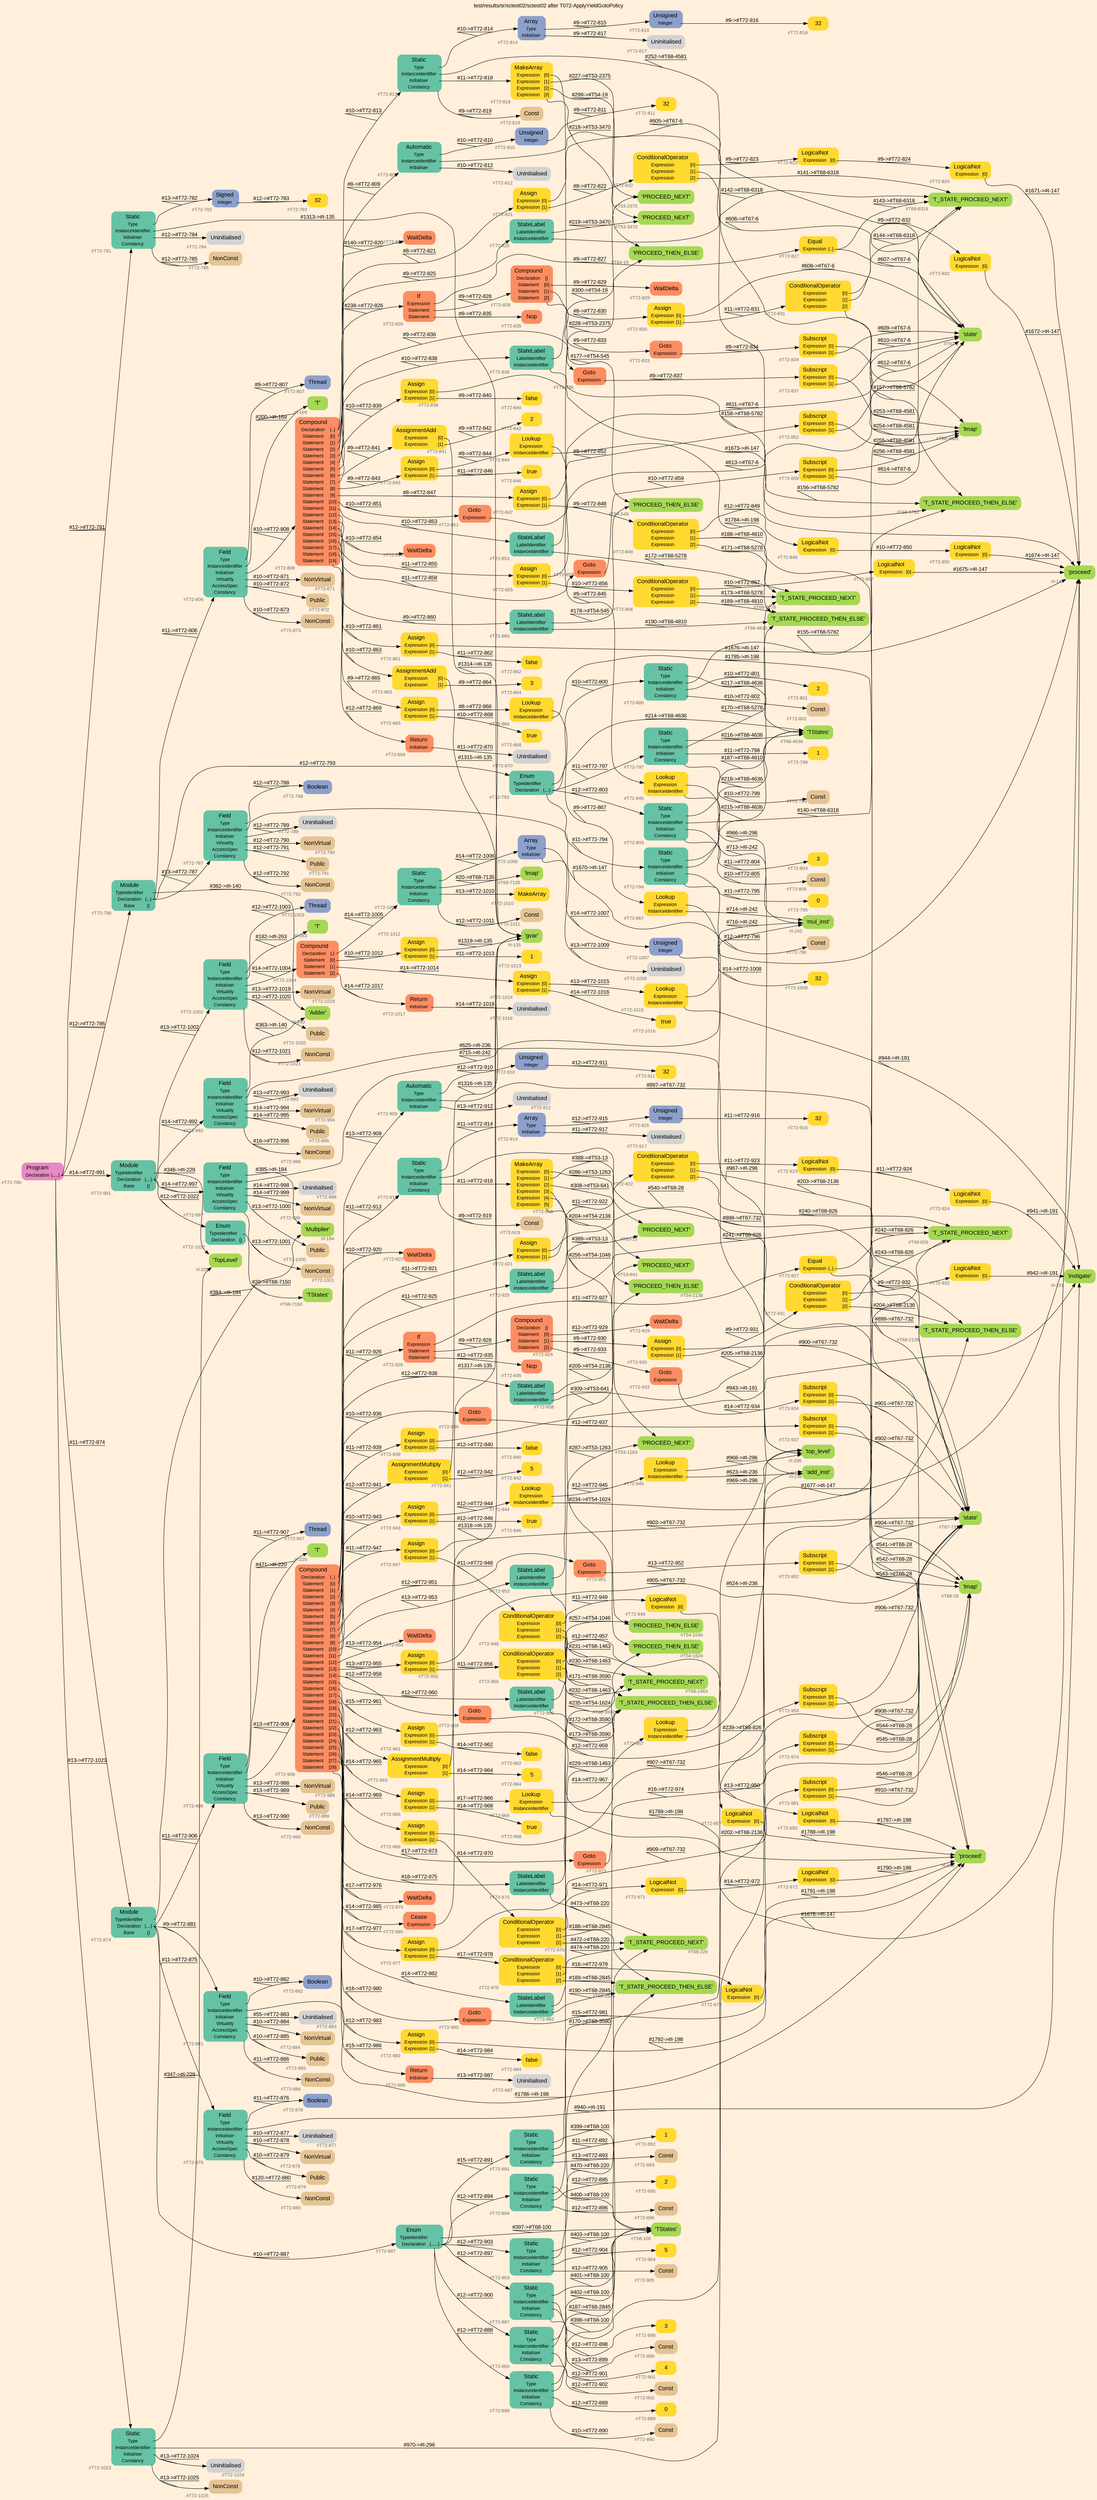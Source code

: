 digraph "test/results/sr/sctest02/sctest02 after T072-ApplyYieldGotoPolicy" {
label = "test/results/sr/sctest02/sctest02 after T072-ApplyYieldGotoPolicy"
labelloc = t
graph [
    rankdir = "LR"
    ranksep = 0.3
    bgcolor = antiquewhite1
    color = black
    fontcolor = black
    fontname = "Arial"
];
node [
    fontname = "Arial"
];
edge [
    fontname = "Arial"
];

// -------------------- node figure --------------------
// -------- block #T72-780 ----------
"#T72-780" [
    fillcolor = "/set28/4"
    xlabel = "#T72-780"
    fontsize = "12"
    fontcolor = grey40
    shape = "plaintext"
    label = <<TABLE BORDER="0" CELLBORDER="0" CELLSPACING="0">
     <TR><TD><FONT COLOR="black" POINT-SIZE="15">Program</FONT></TD></TR>
     <TR><TD><FONT COLOR="black" POINT-SIZE="12">Declaration</FONT></TD><TD PORT="port0"><FONT COLOR="black" POINT-SIZE="12">{.....}</FONT></TD></TR>
    </TABLE>>
    style = "rounded,filled"
];

// -------- block #T72-781 ----------
"#T72-781" [
    fillcolor = "/set28/1"
    xlabel = "#T72-781"
    fontsize = "12"
    fontcolor = grey40
    shape = "plaintext"
    label = <<TABLE BORDER="0" CELLBORDER="0" CELLSPACING="0">
     <TR><TD><FONT COLOR="black" POINT-SIZE="15">Static</FONT></TD></TR>
     <TR><TD><FONT COLOR="black" POINT-SIZE="12">Type</FONT></TD><TD PORT="port0"></TD></TR>
     <TR><TD><FONT COLOR="black" POINT-SIZE="12">InstanceIdentifier</FONT></TD><TD PORT="port1"></TD></TR>
     <TR><TD><FONT COLOR="black" POINT-SIZE="12">Initialiser</FONT></TD><TD PORT="port2"></TD></TR>
     <TR><TD><FONT COLOR="black" POINT-SIZE="12">Constancy</FONT></TD><TD PORT="port3"></TD></TR>
    </TABLE>>
    style = "rounded,filled"
];

// -------- block #T72-782 ----------
"#T72-782" [
    fillcolor = "/set28/3"
    xlabel = "#T72-782"
    fontsize = "12"
    fontcolor = grey40
    shape = "plaintext"
    label = <<TABLE BORDER="0" CELLBORDER="0" CELLSPACING="0">
     <TR><TD><FONT COLOR="black" POINT-SIZE="15">Signed</FONT></TD></TR>
     <TR><TD><FONT COLOR="black" POINT-SIZE="12">Integer</FONT></TD><TD PORT="port0"></TD></TR>
    </TABLE>>
    style = "rounded,filled"
];

// -------- block #T72-783 ----------
"#T72-783" [
    fillcolor = "/set28/6"
    xlabel = "#T72-783"
    fontsize = "12"
    fontcolor = grey40
    shape = "plaintext"
    label = <<TABLE BORDER="0" CELLBORDER="0" CELLSPACING="0">
     <TR><TD><FONT COLOR="black" POINT-SIZE="15">32</FONT></TD></TR>
    </TABLE>>
    style = "rounded,filled"
];

// -------- block #I-135 ----------
"#I-135" [
    fillcolor = "/set28/5"
    xlabel = "#I-135"
    fontsize = "12"
    fontcolor = grey40
    shape = "plaintext"
    label = <<TABLE BORDER="0" CELLBORDER="0" CELLSPACING="0">
     <TR><TD><FONT COLOR="black" POINT-SIZE="15">'gvar'</FONT></TD></TR>
    </TABLE>>
    style = "rounded,filled"
];

// -------- block #T72-784 ----------
"#T72-784" [
    xlabel = "#T72-784"
    fontsize = "12"
    fontcolor = grey40
    shape = "plaintext"
    label = <<TABLE BORDER="0" CELLBORDER="0" CELLSPACING="0">
     <TR><TD><FONT COLOR="black" POINT-SIZE="15">Uninitialised</FONT></TD></TR>
    </TABLE>>
    style = "rounded,filled"
];

// -------- block #T72-785 ----------
"#T72-785" [
    fillcolor = "/set28/7"
    xlabel = "#T72-785"
    fontsize = "12"
    fontcolor = grey40
    shape = "plaintext"
    label = <<TABLE BORDER="0" CELLBORDER="0" CELLSPACING="0">
     <TR><TD><FONT COLOR="black" POINT-SIZE="15">NonConst</FONT></TD></TR>
    </TABLE>>
    style = "rounded,filled"
];

// -------- block #T72-786 ----------
"#T72-786" [
    fillcolor = "/set28/1"
    xlabel = "#T72-786"
    fontsize = "12"
    fontcolor = grey40
    shape = "plaintext"
    label = <<TABLE BORDER="0" CELLBORDER="0" CELLSPACING="0">
     <TR><TD><FONT COLOR="black" POINT-SIZE="15">Module</FONT></TD></TR>
     <TR><TD><FONT COLOR="black" POINT-SIZE="12">TypeIdentifier</FONT></TD><TD PORT="port0"></TD></TR>
     <TR><TD><FONT COLOR="black" POINT-SIZE="12">Declaration</FONT></TD><TD PORT="port1"><FONT COLOR="black" POINT-SIZE="12">{...}</FONT></TD></TR>
     <TR><TD><FONT COLOR="black" POINT-SIZE="12">Base</FONT></TD><TD PORT="port2"><FONT COLOR="black" POINT-SIZE="12">{}</FONT></TD></TR>
    </TABLE>>
    style = "rounded,filled"
];

// -------- block #I-140 ----------
"#I-140" [
    fillcolor = "/set28/5"
    xlabel = "#I-140"
    fontsize = "12"
    fontcolor = grey40
    shape = "plaintext"
    label = <<TABLE BORDER="0" CELLBORDER="0" CELLSPACING="0">
     <TR><TD><FONT COLOR="black" POINT-SIZE="15">'Adder'</FONT></TD></TR>
    </TABLE>>
    style = "rounded,filled"
];

// -------- block #T72-787 ----------
"#T72-787" [
    fillcolor = "/set28/1"
    xlabel = "#T72-787"
    fontsize = "12"
    fontcolor = grey40
    shape = "plaintext"
    label = <<TABLE BORDER="0" CELLBORDER="0" CELLSPACING="0">
     <TR><TD><FONT COLOR="black" POINT-SIZE="15">Field</FONT></TD></TR>
     <TR><TD><FONT COLOR="black" POINT-SIZE="12">Type</FONT></TD><TD PORT="port0"></TD></TR>
     <TR><TD><FONT COLOR="black" POINT-SIZE="12">InstanceIdentifier</FONT></TD><TD PORT="port1"></TD></TR>
     <TR><TD><FONT COLOR="black" POINT-SIZE="12">Initialiser</FONT></TD><TD PORT="port2"></TD></TR>
     <TR><TD><FONT COLOR="black" POINT-SIZE="12">Virtuality</FONT></TD><TD PORT="port3"></TD></TR>
     <TR><TD><FONT COLOR="black" POINT-SIZE="12">AccessSpec</FONT></TD><TD PORT="port4"></TD></TR>
     <TR><TD><FONT COLOR="black" POINT-SIZE="12">Constancy</FONT></TD><TD PORT="port5"></TD></TR>
    </TABLE>>
    style = "rounded,filled"
];

// -------- block #T72-788 ----------
"#T72-788" [
    fillcolor = "/set28/3"
    xlabel = "#T72-788"
    fontsize = "12"
    fontcolor = grey40
    shape = "plaintext"
    label = <<TABLE BORDER="0" CELLBORDER="0" CELLSPACING="0">
     <TR><TD><FONT COLOR="black" POINT-SIZE="15">Boolean</FONT></TD></TR>
    </TABLE>>
    style = "rounded,filled"
];

// -------- block #I-147 ----------
"#I-147" [
    fillcolor = "/set28/5"
    xlabel = "#I-147"
    fontsize = "12"
    fontcolor = grey40
    shape = "plaintext"
    label = <<TABLE BORDER="0" CELLBORDER="0" CELLSPACING="0">
     <TR><TD><FONT COLOR="black" POINT-SIZE="15">'proceed'</FONT></TD></TR>
    </TABLE>>
    style = "rounded,filled"
];

// -------- block #T72-789 ----------
"#T72-789" [
    xlabel = "#T72-789"
    fontsize = "12"
    fontcolor = grey40
    shape = "plaintext"
    label = <<TABLE BORDER="0" CELLBORDER="0" CELLSPACING="0">
     <TR><TD><FONT COLOR="black" POINT-SIZE="15">Uninitialised</FONT></TD></TR>
    </TABLE>>
    style = "rounded,filled"
];

// -------- block #T72-790 ----------
"#T72-790" [
    fillcolor = "/set28/7"
    xlabel = "#T72-790"
    fontsize = "12"
    fontcolor = grey40
    shape = "plaintext"
    label = <<TABLE BORDER="0" CELLBORDER="0" CELLSPACING="0">
     <TR><TD><FONT COLOR="black" POINT-SIZE="15">NonVirtual</FONT></TD></TR>
    </TABLE>>
    style = "rounded,filled"
];

// -------- block #T72-791 ----------
"#T72-791" [
    fillcolor = "/set28/7"
    xlabel = "#T72-791"
    fontsize = "12"
    fontcolor = grey40
    shape = "plaintext"
    label = <<TABLE BORDER="0" CELLBORDER="0" CELLSPACING="0">
     <TR><TD><FONT COLOR="black" POINT-SIZE="15">Public</FONT></TD></TR>
    </TABLE>>
    style = "rounded,filled"
];

// -------- block #T72-792 ----------
"#T72-792" [
    fillcolor = "/set28/7"
    xlabel = "#T72-792"
    fontsize = "12"
    fontcolor = grey40
    shape = "plaintext"
    label = <<TABLE BORDER="0" CELLBORDER="0" CELLSPACING="0">
     <TR><TD><FONT COLOR="black" POINT-SIZE="15">NonConst</FONT></TD></TR>
    </TABLE>>
    style = "rounded,filled"
];

// -------- block #T72-793 ----------
"#T72-793" [
    fillcolor = "/set28/1"
    xlabel = "#T72-793"
    fontsize = "12"
    fontcolor = grey40
    shape = "plaintext"
    label = <<TABLE BORDER="0" CELLBORDER="0" CELLSPACING="0">
     <TR><TD><FONT COLOR="black" POINT-SIZE="15">Enum</FONT></TD></TR>
     <TR><TD><FONT COLOR="black" POINT-SIZE="12">TypeIdentifier</FONT></TD><TD PORT="port0"></TD></TR>
     <TR><TD><FONT COLOR="black" POINT-SIZE="12">Declaration</FONT></TD><TD PORT="port1"><FONT COLOR="black" POINT-SIZE="12">{....}</FONT></TD></TR>
    </TABLE>>
    style = "rounded,filled"
];

// -------- block #T68-4636 ----------
"#T68-4636" [
    fillcolor = "/set28/5"
    xlabel = "#T68-4636"
    fontsize = "12"
    fontcolor = grey40
    shape = "plaintext"
    label = <<TABLE BORDER="0" CELLBORDER="0" CELLSPACING="0">
     <TR><TD><FONT COLOR="black" POINT-SIZE="15">'TStates'</FONT></TD></TR>
    </TABLE>>
    style = "rounded,filled"
];

// -------- block #T72-794 ----------
"#T72-794" [
    fillcolor = "/set28/1"
    xlabel = "#T72-794"
    fontsize = "12"
    fontcolor = grey40
    shape = "plaintext"
    label = <<TABLE BORDER="0" CELLBORDER="0" CELLSPACING="0">
     <TR><TD><FONT COLOR="black" POINT-SIZE="15">Static</FONT></TD></TR>
     <TR><TD><FONT COLOR="black" POINT-SIZE="12">Type</FONT></TD><TD PORT="port0"></TD></TR>
     <TR><TD><FONT COLOR="black" POINT-SIZE="12">InstanceIdentifier</FONT></TD><TD PORT="port1"></TD></TR>
     <TR><TD><FONT COLOR="black" POINT-SIZE="12">Initialiser</FONT></TD><TD PORT="port2"></TD></TR>
     <TR><TD><FONT COLOR="black" POINT-SIZE="12">Constancy</FONT></TD><TD PORT="port3"></TD></TR>
    </TABLE>>
    style = "rounded,filled"
];

// -------- block #T68-4810 ----------
"#T68-4810" [
    fillcolor = "/set28/5"
    xlabel = "#T68-4810"
    fontsize = "12"
    fontcolor = grey40
    shape = "plaintext"
    label = <<TABLE BORDER="0" CELLBORDER="0" CELLSPACING="0">
     <TR><TD><FONT COLOR="black" POINT-SIZE="15">'T_STATE_PROCEED_THEN_ELSE'</FONT></TD></TR>
    </TABLE>>
    style = "rounded,filled"
];

// -------- block #T72-795 ----------
"#T72-795" [
    fillcolor = "/set28/6"
    xlabel = "#T72-795"
    fontsize = "12"
    fontcolor = grey40
    shape = "plaintext"
    label = <<TABLE BORDER="0" CELLBORDER="0" CELLSPACING="0">
     <TR><TD><FONT COLOR="black" POINT-SIZE="15">0</FONT></TD></TR>
    </TABLE>>
    style = "rounded,filled"
];

// -------- block #T72-796 ----------
"#T72-796" [
    fillcolor = "/set28/7"
    xlabel = "#T72-796"
    fontsize = "12"
    fontcolor = grey40
    shape = "plaintext"
    label = <<TABLE BORDER="0" CELLBORDER="0" CELLSPACING="0">
     <TR><TD><FONT COLOR="black" POINT-SIZE="15">Const</FONT></TD></TR>
    </TABLE>>
    style = "rounded,filled"
];

// -------- block #T72-797 ----------
"#T72-797" [
    fillcolor = "/set28/1"
    xlabel = "#T72-797"
    fontsize = "12"
    fontcolor = grey40
    shape = "plaintext"
    label = <<TABLE BORDER="0" CELLBORDER="0" CELLSPACING="0">
     <TR><TD><FONT COLOR="black" POINT-SIZE="15">Static</FONT></TD></TR>
     <TR><TD><FONT COLOR="black" POINT-SIZE="12">Type</FONT></TD><TD PORT="port0"></TD></TR>
     <TR><TD><FONT COLOR="black" POINT-SIZE="12">InstanceIdentifier</FONT></TD><TD PORT="port1"></TD></TR>
     <TR><TD><FONT COLOR="black" POINT-SIZE="12">Initialiser</FONT></TD><TD PORT="port2"></TD></TR>
     <TR><TD><FONT COLOR="black" POINT-SIZE="12">Constancy</FONT></TD><TD PORT="port3"></TD></TR>
    </TABLE>>
    style = "rounded,filled"
];

// -------- block #T68-5278 ----------
"#T68-5278" [
    fillcolor = "/set28/5"
    xlabel = "#T68-5278"
    fontsize = "12"
    fontcolor = grey40
    shape = "plaintext"
    label = <<TABLE BORDER="0" CELLBORDER="0" CELLSPACING="0">
     <TR><TD><FONT COLOR="black" POINT-SIZE="15">'T_STATE_PROCEED_NEXT'</FONT></TD></TR>
    </TABLE>>
    style = "rounded,filled"
];

// -------- block #T72-798 ----------
"#T72-798" [
    fillcolor = "/set28/6"
    xlabel = "#T72-798"
    fontsize = "12"
    fontcolor = grey40
    shape = "plaintext"
    label = <<TABLE BORDER="0" CELLBORDER="0" CELLSPACING="0">
     <TR><TD><FONT COLOR="black" POINT-SIZE="15">1</FONT></TD></TR>
    </TABLE>>
    style = "rounded,filled"
];

// -------- block #T72-799 ----------
"#T72-799" [
    fillcolor = "/set28/7"
    xlabel = "#T72-799"
    fontsize = "12"
    fontcolor = grey40
    shape = "plaintext"
    label = <<TABLE BORDER="0" CELLBORDER="0" CELLSPACING="0">
     <TR><TD><FONT COLOR="black" POINT-SIZE="15">Const</FONT></TD></TR>
    </TABLE>>
    style = "rounded,filled"
];

// -------- block #T72-800 ----------
"#T72-800" [
    fillcolor = "/set28/1"
    xlabel = "#T72-800"
    fontsize = "12"
    fontcolor = grey40
    shape = "plaintext"
    label = <<TABLE BORDER="0" CELLBORDER="0" CELLSPACING="0">
     <TR><TD><FONT COLOR="black" POINT-SIZE="15">Static</FONT></TD></TR>
     <TR><TD><FONT COLOR="black" POINT-SIZE="12">Type</FONT></TD><TD PORT="port0"></TD></TR>
     <TR><TD><FONT COLOR="black" POINT-SIZE="12">InstanceIdentifier</FONT></TD><TD PORT="port1"></TD></TR>
     <TR><TD><FONT COLOR="black" POINT-SIZE="12">Initialiser</FONT></TD><TD PORT="port2"></TD></TR>
     <TR><TD><FONT COLOR="black" POINT-SIZE="12">Constancy</FONT></TD><TD PORT="port3"></TD></TR>
    </TABLE>>
    style = "rounded,filled"
];

// -------- block #T68-5782 ----------
"#T68-5782" [
    fillcolor = "/set28/5"
    xlabel = "#T68-5782"
    fontsize = "12"
    fontcolor = grey40
    shape = "plaintext"
    label = <<TABLE BORDER="0" CELLBORDER="0" CELLSPACING="0">
     <TR><TD><FONT COLOR="black" POINT-SIZE="15">'T_STATE_PROCEED_THEN_ELSE'</FONT></TD></TR>
    </TABLE>>
    style = "rounded,filled"
];

// -------- block #T72-801 ----------
"#T72-801" [
    fillcolor = "/set28/6"
    xlabel = "#T72-801"
    fontsize = "12"
    fontcolor = grey40
    shape = "plaintext"
    label = <<TABLE BORDER="0" CELLBORDER="0" CELLSPACING="0">
     <TR><TD><FONT COLOR="black" POINT-SIZE="15">2</FONT></TD></TR>
    </TABLE>>
    style = "rounded,filled"
];

// -------- block #T72-802 ----------
"#T72-802" [
    fillcolor = "/set28/7"
    xlabel = "#T72-802"
    fontsize = "12"
    fontcolor = grey40
    shape = "plaintext"
    label = <<TABLE BORDER="0" CELLBORDER="0" CELLSPACING="0">
     <TR><TD><FONT COLOR="black" POINT-SIZE="15">Const</FONT></TD></TR>
    </TABLE>>
    style = "rounded,filled"
];

// -------- block #T72-803 ----------
"#T72-803" [
    fillcolor = "/set28/1"
    xlabel = "#T72-803"
    fontsize = "12"
    fontcolor = grey40
    shape = "plaintext"
    label = <<TABLE BORDER="0" CELLBORDER="0" CELLSPACING="0">
     <TR><TD><FONT COLOR="black" POINT-SIZE="15">Static</FONT></TD></TR>
     <TR><TD><FONT COLOR="black" POINT-SIZE="12">Type</FONT></TD><TD PORT="port0"></TD></TR>
     <TR><TD><FONT COLOR="black" POINT-SIZE="12">InstanceIdentifier</FONT></TD><TD PORT="port1"></TD></TR>
     <TR><TD><FONT COLOR="black" POINT-SIZE="12">Initialiser</FONT></TD><TD PORT="port2"></TD></TR>
     <TR><TD><FONT COLOR="black" POINT-SIZE="12">Constancy</FONT></TD><TD PORT="port3"></TD></TR>
    </TABLE>>
    style = "rounded,filled"
];

// -------- block #T68-6318 ----------
"#T68-6318" [
    fillcolor = "/set28/5"
    xlabel = "#T68-6318"
    fontsize = "12"
    fontcolor = grey40
    shape = "plaintext"
    label = <<TABLE BORDER="0" CELLBORDER="0" CELLSPACING="0">
     <TR><TD><FONT COLOR="black" POINT-SIZE="15">'T_STATE_PROCEED_NEXT'</FONT></TD></TR>
    </TABLE>>
    style = "rounded,filled"
];

// -------- block #T72-804 ----------
"#T72-804" [
    fillcolor = "/set28/6"
    xlabel = "#T72-804"
    fontsize = "12"
    fontcolor = grey40
    shape = "plaintext"
    label = <<TABLE BORDER="0" CELLBORDER="0" CELLSPACING="0">
     <TR><TD><FONT COLOR="black" POINT-SIZE="15">3</FONT></TD></TR>
    </TABLE>>
    style = "rounded,filled"
];

// -------- block #T72-805 ----------
"#T72-805" [
    fillcolor = "/set28/7"
    xlabel = "#T72-805"
    fontsize = "12"
    fontcolor = grey40
    shape = "plaintext"
    label = <<TABLE BORDER="0" CELLBORDER="0" CELLSPACING="0">
     <TR><TD><FONT COLOR="black" POINT-SIZE="15">Const</FONT></TD></TR>
    </TABLE>>
    style = "rounded,filled"
];

// -------- block #T72-806 ----------
"#T72-806" [
    fillcolor = "/set28/1"
    xlabel = "#T72-806"
    fontsize = "12"
    fontcolor = grey40
    shape = "plaintext"
    label = <<TABLE BORDER="0" CELLBORDER="0" CELLSPACING="0">
     <TR><TD><FONT COLOR="black" POINT-SIZE="15">Field</FONT></TD></TR>
     <TR><TD><FONT COLOR="black" POINT-SIZE="12">Type</FONT></TD><TD PORT="port0"></TD></TR>
     <TR><TD><FONT COLOR="black" POINT-SIZE="12">InstanceIdentifier</FONT></TD><TD PORT="port1"></TD></TR>
     <TR><TD><FONT COLOR="black" POINT-SIZE="12">Initialiser</FONT></TD><TD PORT="port2"></TD></TR>
     <TR><TD><FONT COLOR="black" POINT-SIZE="12">Virtuality</FONT></TD><TD PORT="port3"></TD></TR>
     <TR><TD><FONT COLOR="black" POINT-SIZE="12">AccessSpec</FONT></TD><TD PORT="port4"></TD></TR>
     <TR><TD><FONT COLOR="black" POINT-SIZE="12">Constancy</FONT></TD><TD PORT="port5"></TD></TR>
    </TABLE>>
    style = "rounded,filled"
];

// -------- block #T72-807 ----------
"#T72-807" [
    fillcolor = "/set28/3"
    xlabel = "#T72-807"
    fontsize = "12"
    fontcolor = grey40
    shape = "plaintext"
    label = <<TABLE BORDER="0" CELLBORDER="0" CELLSPACING="0">
     <TR><TD><FONT COLOR="black" POINT-SIZE="15">Thread</FONT></TD></TR>
    </TABLE>>
    style = "rounded,filled"
];

// -------- block #I-169 ----------
"#I-169" [
    fillcolor = "/set28/5"
    xlabel = "#I-169"
    fontsize = "12"
    fontcolor = grey40
    shape = "plaintext"
    label = <<TABLE BORDER="0" CELLBORDER="0" CELLSPACING="0">
     <TR><TD><FONT COLOR="black" POINT-SIZE="15">'T'</FONT></TD></TR>
    </TABLE>>
    style = "rounded,filled"
];

// -------- block #T72-808 ----------
"#T72-808" [
    fillcolor = "/set28/2"
    xlabel = "#T72-808"
    fontsize = "12"
    fontcolor = grey40
    shape = "plaintext"
    label = <<TABLE BORDER="0" CELLBORDER="0" CELLSPACING="0">
     <TR><TD><FONT COLOR="black" POINT-SIZE="15">Compound</FONT></TD></TR>
     <TR><TD><FONT COLOR="black" POINT-SIZE="12">Declaration</FONT></TD><TD PORT="port0"><FONT COLOR="black" POINT-SIZE="12">{..}</FONT></TD></TR>
     <TR><TD><FONT COLOR="black" POINT-SIZE="12">Statement</FONT></TD><TD PORT="port1"><FONT COLOR="black" POINT-SIZE="12">[0]</FONT></TD></TR>
     <TR><TD><FONT COLOR="black" POINT-SIZE="12">Statement</FONT></TD><TD PORT="port2"><FONT COLOR="black" POINT-SIZE="12">[1]</FONT></TD></TR>
     <TR><TD><FONT COLOR="black" POINT-SIZE="12">Statement</FONT></TD><TD PORT="port3"><FONT COLOR="black" POINT-SIZE="12">[2]</FONT></TD></TR>
     <TR><TD><FONT COLOR="black" POINT-SIZE="12">Statement</FONT></TD><TD PORT="port4"><FONT COLOR="black" POINT-SIZE="12">[3]</FONT></TD></TR>
     <TR><TD><FONT COLOR="black" POINT-SIZE="12">Statement</FONT></TD><TD PORT="port5"><FONT COLOR="black" POINT-SIZE="12">[4]</FONT></TD></TR>
     <TR><TD><FONT COLOR="black" POINT-SIZE="12">Statement</FONT></TD><TD PORT="port6"><FONT COLOR="black" POINT-SIZE="12">[5]</FONT></TD></TR>
     <TR><TD><FONT COLOR="black" POINT-SIZE="12">Statement</FONT></TD><TD PORT="port7"><FONT COLOR="black" POINT-SIZE="12">[6]</FONT></TD></TR>
     <TR><TD><FONT COLOR="black" POINT-SIZE="12">Statement</FONT></TD><TD PORT="port8"><FONT COLOR="black" POINT-SIZE="12">[7]</FONT></TD></TR>
     <TR><TD><FONT COLOR="black" POINT-SIZE="12">Statement</FONT></TD><TD PORT="port9"><FONT COLOR="black" POINT-SIZE="12">[8]</FONT></TD></TR>
     <TR><TD><FONT COLOR="black" POINT-SIZE="12">Statement</FONT></TD><TD PORT="port10"><FONT COLOR="black" POINT-SIZE="12">[9]</FONT></TD></TR>
     <TR><TD><FONT COLOR="black" POINT-SIZE="12">Statement</FONT></TD><TD PORT="port11"><FONT COLOR="black" POINT-SIZE="12">[10]</FONT></TD></TR>
     <TR><TD><FONT COLOR="black" POINT-SIZE="12">Statement</FONT></TD><TD PORT="port12"><FONT COLOR="black" POINT-SIZE="12">[11]</FONT></TD></TR>
     <TR><TD><FONT COLOR="black" POINT-SIZE="12">Statement</FONT></TD><TD PORT="port13"><FONT COLOR="black" POINT-SIZE="12">[12]</FONT></TD></TR>
     <TR><TD><FONT COLOR="black" POINT-SIZE="12">Statement</FONT></TD><TD PORT="port14"><FONT COLOR="black" POINT-SIZE="12">[13]</FONT></TD></TR>
     <TR><TD><FONT COLOR="black" POINT-SIZE="12">Statement</FONT></TD><TD PORT="port15"><FONT COLOR="black" POINT-SIZE="12">[14]</FONT></TD></TR>
     <TR><TD><FONT COLOR="black" POINT-SIZE="12">Statement</FONT></TD><TD PORT="port16"><FONT COLOR="black" POINT-SIZE="12">[15]</FONT></TD></TR>
     <TR><TD><FONT COLOR="black" POINT-SIZE="12">Statement</FONT></TD><TD PORT="port17"><FONT COLOR="black" POINT-SIZE="12">[16]</FONT></TD></TR>
     <TR><TD><FONT COLOR="black" POINT-SIZE="12">Statement</FONT></TD><TD PORT="port18"><FONT COLOR="black" POINT-SIZE="12">[17]</FONT></TD></TR>
     <TR><TD><FONT COLOR="black" POINT-SIZE="12">Statement</FONT></TD><TD PORT="port19"><FONT COLOR="black" POINT-SIZE="12">[18]</FONT></TD></TR>
     <TR><TD><FONT COLOR="black" POINT-SIZE="12">Statement</FONT></TD><TD PORT="port20"><FONT COLOR="black" POINT-SIZE="12">[19]</FONT></TD></TR>
    </TABLE>>
    style = "rounded,filled"
];

// -------- block #T72-809 ----------
"#T72-809" [
    fillcolor = "/set28/1"
    xlabel = "#T72-809"
    fontsize = "12"
    fontcolor = grey40
    shape = "plaintext"
    label = <<TABLE BORDER="0" CELLBORDER="0" CELLSPACING="0">
     <TR><TD><FONT COLOR="black" POINT-SIZE="15">Automatic</FONT></TD></TR>
     <TR><TD><FONT COLOR="black" POINT-SIZE="12">Type</FONT></TD><TD PORT="port0"></TD></TR>
     <TR><TD><FONT COLOR="black" POINT-SIZE="12">InstanceIdentifier</FONT></TD><TD PORT="port1"></TD></TR>
     <TR><TD><FONT COLOR="black" POINT-SIZE="12">Initialiser</FONT></TD><TD PORT="port2"></TD></TR>
    </TABLE>>
    style = "rounded,filled"
];

// -------- block #T72-810 ----------
"#T72-810" [
    fillcolor = "/set28/3"
    xlabel = "#T72-810"
    fontsize = "12"
    fontcolor = grey40
    shape = "plaintext"
    label = <<TABLE BORDER="0" CELLBORDER="0" CELLSPACING="0">
     <TR><TD><FONT COLOR="black" POINT-SIZE="15">Unsigned</FONT></TD></TR>
     <TR><TD><FONT COLOR="black" POINT-SIZE="12">Integer</FONT></TD><TD PORT="port0"></TD></TR>
    </TABLE>>
    style = "rounded,filled"
];

// -------- block #T72-811 ----------
"#T72-811" [
    fillcolor = "/set28/6"
    xlabel = "#T72-811"
    fontsize = "12"
    fontcolor = grey40
    shape = "plaintext"
    label = <<TABLE BORDER="0" CELLBORDER="0" CELLSPACING="0">
     <TR><TD><FONT COLOR="black" POINT-SIZE="15">32</FONT></TD></TR>
    </TABLE>>
    style = "rounded,filled"
];

// -------- block #T67-6 ----------
"#T67-6" [
    fillcolor = "/set28/5"
    xlabel = "#T67-6"
    fontsize = "12"
    fontcolor = grey40
    shape = "plaintext"
    label = <<TABLE BORDER="0" CELLBORDER="0" CELLSPACING="0">
     <TR><TD><FONT COLOR="black" POINT-SIZE="15">'state'</FONT></TD></TR>
    </TABLE>>
    style = "rounded,filled"
];

// -------- block #T72-812 ----------
"#T72-812" [
    xlabel = "#T72-812"
    fontsize = "12"
    fontcolor = grey40
    shape = "plaintext"
    label = <<TABLE BORDER="0" CELLBORDER="0" CELLSPACING="0">
     <TR><TD><FONT COLOR="black" POINT-SIZE="15">Uninitialised</FONT></TD></TR>
    </TABLE>>
    style = "rounded,filled"
];

// -------- block #T72-813 ----------
"#T72-813" [
    fillcolor = "/set28/1"
    xlabel = "#T72-813"
    fontsize = "12"
    fontcolor = grey40
    shape = "plaintext"
    label = <<TABLE BORDER="0" CELLBORDER="0" CELLSPACING="0">
     <TR><TD><FONT COLOR="black" POINT-SIZE="15">Static</FONT></TD></TR>
     <TR><TD><FONT COLOR="black" POINT-SIZE="12">Type</FONT></TD><TD PORT="port0"></TD></TR>
     <TR><TD><FONT COLOR="black" POINT-SIZE="12">InstanceIdentifier</FONT></TD><TD PORT="port1"></TD></TR>
     <TR><TD><FONT COLOR="black" POINT-SIZE="12">Initialiser</FONT></TD><TD PORT="port2"></TD></TR>
     <TR><TD><FONT COLOR="black" POINT-SIZE="12">Constancy</FONT></TD><TD PORT="port3"></TD></TR>
    </TABLE>>
    style = "rounded,filled"
];

// -------- block #T72-814 ----------
"#T72-814" [
    fillcolor = "/set28/3"
    xlabel = "#T72-814"
    fontsize = "12"
    fontcolor = grey40
    shape = "plaintext"
    label = <<TABLE BORDER="0" CELLBORDER="0" CELLSPACING="0">
     <TR><TD><FONT COLOR="black" POINT-SIZE="15">Array</FONT></TD></TR>
     <TR><TD><FONT COLOR="black" POINT-SIZE="12">Type</FONT></TD><TD PORT="port0"></TD></TR>
     <TR><TD><FONT COLOR="black" POINT-SIZE="12">Initialiser</FONT></TD><TD PORT="port1"></TD></TR>
    </TABLE>>
    style = "rounded,filled"
];

// -------- block #T72-815 ----------
"#T72-815" [
    fillcolor = "/set28/3"
    xlabel = "#T72-815"
    fontsize = "12"
    fontcolor = grey40
    shape = "plaintext"
    label = <<TABLE BORDER="0" CELLBORDER="0" CELLSPACING="0">
     <TR><TD><FONT COLOR="black" POINT-SIZE="15">Unsigned</FONT></TD></TR>
     <TR><TD><FONT COLOR="black" POINT-SIZE="12">Integer</FONT></TD><TD PORT="port0"></TD></TR>
    </TABLE>>
    style = "rounded,filled"
];

// -------- block #T72-816 ----------
"#T72-816" [
    fillcolor = "/set28/6"
    xlabel = "#T72-816"
    fontsize = "12"
    fontcolor = grey40
    shape = "plaintext"
    label = <<TABLE BORDER="0" CELLBORDER="0" CELLSPACING="0">
     <TR><TD><FONT COLOR="black" POINT-SIZE="15">32</FONT></TD></TR>
    </TABLE>>
    style = "rounded,filled"
];

// -------- block #T72-817 ----------
"#T72-817" [
    xlabel = "#T72-817"
    fontsize = "12"
    fontcolor = grey40
    shape = "plaintext"
    label = <<TABLE BORDER="0" CELLBORDER="0" CELLSPACING="0">
     <TR><TD><FONT COLOR="black" POINT-SIZE="15">Uninitialised</FONT></TD></TR>
    </TABLE>>
    style = "rounded,filled"
];

// -------- block #T68-4581 ----------
"#T68-4581" [
    fillcolor = "/set28/5"
    xlabel = "#T68-4581"
    fontsize = "12"
    fontcolor = grey40
    shape = "plaintext"
    label = <<TABLE BORDER="0" CELLBORDER="0" CELLSPACING="0">
     <TR><TD><FONT COLOR="black" POINT-SIZE="15">'lmap'</FONT></TD></TR>
    </TABLE>>
    style = "rounded,filled"
];

// -------- block #T72-818 ----------
"#T72-818" [
    fillcolor = "/set28/6"
    xlabel = "#T72-818"
    fontsize = "12"
    fontcolor = grey40
    shape = "plaintext"
    label = <<TABLE BORDER="0" CELLBORDER="0" CELLSPACING="0">
     <TR><TD><FONT COLOR="black" POINT-SIZE="15">MakeArray</FONT></TD></TR>
     <TR><TD><FONT COLOR="black" POINT-SIZE="12">Expression</FONT></TD><TD PORT="port0"><FONT COLOR="black" POINT-SIZE="12">[0]</FONT></TD></TR>
     <TR><TD><FONT COLOR="black" POINT-SIZE="12">Expression</FONT></TD><TD PORT="port1"><FONT COLOR="black" POINT-SIZE="12">[1]</FONT></TD></TR>
     <TR><TD><FONT COLOR="black" POINT-SIZE="12">Expression</FONT></TD><TD PORT="port2"><FONT COLOR="black" POINT-SIZE="12">[2]</FONT></TD></TR>
     <TR><TD><FONT COLOR="black" POINT-SIZE="12">Expression</FONT></TD><TD PORT="port3"><FONT COLOR="black" POINT-SIZE="12">[3]</FONT></TD></TR>
    </TABLE>>
    style = "rounded,filled"
];

// -------- block #T54-545 ----------
"#T54-545" [
    fillcolor = "/set28/5"
    xlabel = "#T54-545"
    fontsize = "12"
    fontcolor = grey40
    shape = "plaintext"
    label = <<TABLE BORDER="0" CELLBORDER="0" CELLSPACING="0">
     <TR><TD><FONT COLOR="black" POINT-SIZE="15">'PROCEED_THEN_ELSE'</FONT></TD></TR>
    </TABLE>>
    style = "rounded,filled"
];

// -------- block #T53-2375 ----------
"#T53-2375" [
    fillcolor = "/set28/5"
    xlabel = "#T53-2375"
    fontsize = "12"
    fontcolor = grey40
    shape = "plaintext"
    label = <<TABLE BORDER="0" CELLBORDER="0" CELLSPACING="0">
     <TR><TD><FONT COLOR="black" POINT-SIZE="15">'PROCEED_NEXT'</FONT></TD></TR>
    </TABLE>>
    style = "rounded,filled"
];

// -------- block #T54-19 ----------
"#T54-19" [
    fillcolor = "/set28/5"
    xlabel = "#T54-19"
    fontsize = "12"
    fontcolor = grey40
    shape = "plaintext"
    label = <<TABLE BORDER="0" CELLBORDER="0" CELLSPACING="0">
     <TR><TD><FONT COLOR="black" POINT-SIZE="15">'PROCEED_THEN_ELSE'</FONT></TD></TR>
    </TABLE>>
    style = "rounded,filled"
];

// -------- block #T53-3470 ----------
"#T53-3470" [
    fillcolor = "/set28/5"
    xlabel = "#T53-3470"
    fontsize = "12"
    fontcolor = grey40
    shape = "plaintext"
    label = <<TABLE BORDER="0" CELLBORDER="0" CELLSPACING="0">
     <TR><TD><FONT COLOR="black" POINT-SIZE="15">'PROCEED_NEXT'</FONT></TD></TR>
    </TABLE>>
    style = "rounded,filled"
];

// -------- block #T72-819 ----------
"#T72-819" [
    fillcolor = "/set28/7"
    xlabel = "#T72-819"
    fontsize = "12"
    fontcolor = grey40
    shape = "plaintext"
    label = <<TABLE BORDER="0" CELLBORDER="0" CELLSPACING="0">
     <TR><TD><FONT COLOR="black" POINT-SIZE="15">Const</FONT></TD></TR>
    </TABLE>>
    style = "rounded,filled"
];

// -------- block #T72-820 ----------
"#T72-820" [
    fillcolor = "/set28/2"
    xlabel = "#T72-820"
    fontsize = "12"
    fontcolor = grey40
    shape = "plaintext"
    label = <<TABLE BORDER="0" CELLBORDER="0" CELLSPACING="0">
     <TR><TD><FONT COLOR="black" POINT-SIZE="15">WaitDelta</FONT></TD></TR>
    </TABLE>>
    style = "rounded,filled"
];

// -------- block #T72-821 ----------
"#T72-821" [
    fillcolor = "/set28/6"
    xlabel = "#T72-821"
    fontsize = "12"
    fontcolor = grey40
    shape = "plaintext"
    label = <<TABLE BORDER="0" CELLBORDER="0" CELLSPACING="0">
     <TR><TD><FONT COLOR="black" POINT-SIZE="15">Assign</FONT></TD></TR>
     <TR><TD><FONT COLOR="black" POINT-SIZE="12">Expression</FONT></TD><TD PORT="port0"><FONT COLOR="black" POINT-SIZE="12">[0]</FONT></TD></TR>
     <TR><TD><FONT COLOR="black" POINT-SIZE="12">Expression</FONT></TD><TD PORT="port1"><FONT COLOR="black" POINT-SIZE="12">[1]</FONT></TD></TR>
    </TABLE>>
    style = "rounded,filled"
];

// -------- block #T72-822 ----------
"#T72-822" [
    fillcolor = "/set28/6"
    xlabel = "#T72-822"
    fontsize = "12"
    fontcolor = grey40
    shape = "plaintext"
    label = <<TABLE BORDER="0" CELLBORDER="0" CELLSPACING="0">
     <TR><TD><FONT COLOR="black" POINT-SIZE="15">ConditionalOperator</FONT></TD></TR>
     <TR><TD><FONT COLOR="black" POINT-SIZE="12">Expression</FONT></TD><TD PORT="port0"><FONT COLOR="black" POINT-SIZE="12">[0]</FONT></TD></TR>
     <TR><TD><FONT COLOR="black" POINT-SIZE="12">Expression</FONT></TD><TD PORT="port1"><FONT COLOR="black" POINT-SIZE="12">[1]</FONT></TD></TR>
     <TR><TD><FONT COLOR="black" POINT-SIZE="12">Expression</FONT></TD><TD PORT="port2"><FONT COLOR="black" POINT-SIZE="12">[2]</FONT></TD></TR>
    </TABLE>>
    style = "rounded,filled"
];

// -------- block #T72-823 ----------
"#T72-823" [
    fillcolor = "/set28/6"
    xlabel = "#T72-823"
    fontsize = "12"
    fontcolor = grey40
    shape = "plaintext"
    label = <<TABLE BORDER="0" CELLBORDER="0" CELLSPACING="0">
     <TR><TD><FONT COLOR="black" POINT-SIZE="15">LogicalNot</FONT></TD></TR>
     <TR><TD><FONT COLOR="black" POINT-SIZE="12">Expression</FONT></TD><TD PORT="port0"><FONT COLOR="black" POINT-SIZE="12">[0]</FONT></TD></TR>
    </TABLE>>
    style = "rounded,filled"
];

// -------- block #T72-824 ----------
"#T72-824" [
    fillcolor = "/set28/6"
    xlabel = "#T72-824"
    fontsize = "12"
    fontcolor = grey40
    shape = "plaintext"
    label = <<TABLE BORDER="0" CELLBORDER="0" CELLSPACING="0">
     <TR><TD><FONT COLOR="black" POINT-SIZE="15">LogicalNot</FONT></TD></TR>
     <TR><TD><FONT COLOR="black" POINT-SIZE="12">Expression</FONT></TD><TD PORT="port0"><FONT COLOR="black" POINT-SIZE="12">[0]</FONT></TD></TR>
    </TABLE>>
    style = "rounded,filled"
];

// -------- block #T72-825 ----------
"#T72-825" [
    fillcolor = "/set28/1"
    xlabel = "#T72-825"
    fontsize = "12"
    fontcolor = grey40
    shape = "plaintext"
    label = <<TABLE BORDER="0" CELLBORDER="0" CELLSPACING="0">
     <TR><TD><FONT COLOR="black" POINT-SIZE="15">StateLabel</FONT></TD></TR>
     <TR><TD><FONT COLOR="black" POINT-SIZE="12">LabelIdentifier</FONT></TD><TD PORT="port0"></TD></TR>
     <TR><TD><FONT COLOR="black" POINT-SIZE="12">InstanceIdentifier</FONT></TD><TD PORT="port1"></TD></TR>
    </TABLE>>
    style = "rounded,filled"
];

// -------- block #T72-826 ----------
"#T72-826" [
    fillcolor = "/set28/2"
    xlabel = "#T72-826"
    fontsize = "12"
    fontcolor = grey40
    shape = "plaintext"
    label = <<TABLE BORDER="0" CELLBORDER="0" CELLSPACING="0">
     <TR><TD><FONT COLOR="black" POINT-SIZE="15">If</FONT></TD></TR>
     <TR><TD><FONT COLOR="black" POINT-SIZE="12">Expression</FONT></TD><TD PORT="port0"></TD></TR>
     <TR><TD><FONT COLOR="black" POINT-SIZE="12">Statement</FONT></TD><TD PORT="port1"></TD></TR>
     <TR><TD><FONT COLOR="black" POINT-SIZE="12">Statement</FONT></TD><TD PORT="port2"></TD></TR>
    </TABLE>>
    style = "rounded,filled"
];

// -------- block #T72-827 ----------
"#T72-827" [
    fillcolor = "/set28/6"
    xlabel = "#T72-827"
    fontsize = "12"
    fontcolor = grey40
    shape = "plaintext"
    label = <<TABLE BORDER="0" CELLBORDER="0" CELLSPACING="0">
     <TR><TD><FONT COLOR="black" POINT-SIZE="15">Equal</FONT></TD></TR>
     <TR><TD><FONT COLOR="black" POINT-SIZE="12">Expression</FONT></TD><TD PORT="port0"><FONT COLOR="black" POINT-SIZE="12">{..}</FONT></TD></TR>
    </TABLE>>
    style = "rounded,filled"
];

// -------- block #T72-828 ----------
"#T72-828" [
    fillcolor = "/set28/2"
    xlabel = "#T72-828"
    fontsize = "12"
    fontcolor = grey40
    shape = "plaintext"
    label = <<TABLE BORDER="0" CELLBORDER="0" CELLSPACING="0">
     <TR><TD><FONT COLOR="black" POINT-SIZE="15">Compound</FONT></TD></TR>
     <TR><TD><FONT COLOR="black" POINT-SIZE="12">Declaration</FONT></TD><TD PORT="port0"><FONT COLOR="black" POINT-SIZE="12">{}</FONT></TD></TR>
     <TR><TD><FONT COLOR="black" POINT-SIZE="12">Statement</FONT></TD><TD PORT="port1"><FONT COLOR="black" POINT-SIZE="12">[0]</FONT></TD></TR>
     <TR><TD><FONT COLOR="black" POINT-SIZE="12">Statement</FONT></TD><TD PORT="port2"><FONT COLOR="black" POINT-SIZE="12">[1]</FONT></TD></TR>
     <TR><TD><FONT COLOR="black" POINT-SIZE="12">Statement</FONT></TD><TD PORT="port3"><FONT COLOR="black" POINT-SIZE="12">[2]</FONT></TD></TR>
    </TABLE>>
    style = "rounded,filled"
];

// -------- block #T72-829 ----------
"#T72-829" [
    fillcolor = "/set28/2"
    xlabel = "#T72-829"
    fontsize = "12"
    fontcolor = grey40
    shape = "plaintext"
    label = <<TABLE BORDER="0" CELLBORDER="0" CELLSPACING="0">
     <TR><TD><FONT COLOR="black" POINT-SIZE="15">WaitDelta</FONT></TD></TR>
    </TABLE>>
    style = "rounded,filled"
];

// -------- block #T72-830 ----------
"#T72-830" [
    fillcolor = "/set28/6"
    xlabel = "#T72-830"
    fontsize = "12"
    fontcolor = grey40
    shape = "plaintext"
    label = <<TABLE BORDER="0" CELLBORDER="0" CELLSPACING="0">
     <TR><TD><FONT COLOR="black" POINT-SIZE="15">Assign</FONT></TD></TR>
     <TR><TD><FONT COLOR="black" POINT-SIZE="12">Expression</FONT></TD><TD PORT="port0"><FONT COLOR="black" POINT-SIZE="12">[0]</FONT></TD></TR>
     <TR><TD><FONT COLOR="black" POINT-SIZE="12">Expression</FONT></TD><TD PORT="port1"><FONT COLOR="black" POINT-SIZE="12">[1]</FONT></TD></TR>
    </TABLE>>
    style = "rounded,filled"
];

// -------- block #T72-831 ----------
"#T72-831" [
    fillcolor = "/set28/6"
    xlabel = "#T72-831"
    fontsize = "12"
    fontcolor = grey40
    shape = "plaintext"
    label = <<TABLE BORDER="0" CELLBORDER="0" CELLSPACING="0">
     <TR><TD><FONT COLOR="black" POINT-SIZE="15">ConditionalOperator</FONT></TD></TR>
     <TR><TD><FONT COLOR="black" POINT-SIZE="12">Expression</FONT></TD><TD PORT="port0"><FONT COLOR="black" POINT-SIZE="12">[0]</FONT></TD></TR>
     <TR><TD><FONT COLOR="black" POINT-SIZE="12">Expression</FONT></TD><TD PORT="port1"><FONT COLOR="black" POINT-SIZE="12">[1]</FONT></TD></TR>
     <TR><TD><FONT COLOR="black" POINT-SIZE="12">Expression</FONT></TD><TD PORT="port2"><FONT COLOR="black" POINT-SIZE="12">[2]</FONT></TD></TR>
    </TABLE>>
    style = "rounded,filled"
];

// -------- block #T72-832 ----------
"#T72-832" [
    fillcolor = "/set28/6"
    xlabel = "#T72-832"
    fontsize = "12"
    fontcolor = grey40
    shape = "plaintext"
    label = <<TABLE BORDER="0" CELLBORDER="0" CELLSPACING="0">
     <TR><TD><FONT COLOR="black" POINT-SIZE="15">LogicalNot</FONT></TD></TR>
     <TR><TD><FONT COLOR="black" POINT-SIZE="12">Expression</FONT></TD><TD PORT="port0"><FONT COLOR="black" POINT-SIZE="12">[0]</FONT></TD></TR>
    </TABLE>>
    style = "rounded,filled"
];

// -------- block #T72-833 ----------
"#T72-833" [
    fillcolor = "/set28/2"
    xlabel = "#T72-833"
    fontsize = "12"
    fontcolor = grey40
    shape = "plaintext"
    label = <<TABLE BORDER="0" CELLBORDER="0" CELLSPACING="0">
     <TR><TD><FONT COLOR="black" POINT-SIZE="15">Goto</FONT></TD></TR>
     <TR><TD><FONT COLOR="black" POINT-SIZE="12">Expression</FONT></TD><TD PORT="port0"></TD></TR>
    </TABLE>>
    style = "rounded,filled"
];

// -------- block #T72-834 ----------
"#T72-834" [
    fillcolor = "/set28/6"
    xlabel = "#T72-834"
    fontsize = "12"
    fontcolor = grey40
    shape = "plaintext"
    label = <<TABLE BORDER="0" CELLBORDER="0" CELLSPACING="0">
     <TR><TD><FONT COLOR="black" POINT-SIZE="15">Subscript</FONT></TD></TR>
     <TR><TD><FONT COLOR="black" POINT-SIZE="12">Expression</FONT></TD><TD PORT="port0"><FONT COLOR="black" POINT-SIZE="12">[0]</FONT></TD></TR>
     <TR><TD><FONT COLOR="black" POINT-SIZE="12">Expression</FONT></TD><TD PORT="port1"><FONT COLOR="black" POINT-SIZE="12">[1]</FONT></TD></TR>
    </TABLE>>
    style = "rounded,filled"
];

// -------- block #T72-835 ----------
"#T72-835" [
    fillcolor = "/set28/2"
    xlabel = "#T72-835"
    fontsize = "12"
    fontcolor = grey40
    shape = "plaintext"
    label = <<TABLE BORDER="0" CELLBORDER="0" CELLSPACING="0">
     <TR><TD><FONT COLOR="black" POINT-SIZE="15">Nop</FONT></TD></TR>
    </TABLE>>
    style = "rounded,filled"
];

// -------- block #T72-836 ----------
"#T72-836" [
    fillcolor = "/set28/2"
    xlabel = "#T72-836"
    fontsize = "12"
    fontcolor = grey40
    shape = "plaintext"
    label = <<TABLE BORDER="0" CELLBORDER="0" CELLSPACING="0">
     <TR><TD><FONT COLOR="black" POINT-SIZE="15">Goto</FONT></TD></TR>
     <TR><TD><FONT COLOR="black" POINT-SIZE="12">Expression</FONT></TD><TD PORT="port0"></TD></TR>
    </TABLE>>
    style = "rounded,filled"
];

// -------- block #T72-837 ----------
"#T72-837" [
    fillcolor = "/set28/6"
    xlabel = "#T72-837"
    fontsize = "12"
    fontcolor = grey40
    shape = "plaintext"
    label = <<TABLE BORDER="0" CELLBORDER="0" CELLSPACING="0">
     <TR><TD><FONT COLOR="black" POINT-SIZE="15">Subscript</FONT></TD></TR>
     <TR><TD><FONT COLOR="black" POINT-SIZE="12">Expression</FONT></TD><TD PORT="port0"><FONT COLOR="black" POINT-SIZE="12">[0]</FONT></TD></TR>
     <TR><TD><FONT COLOR="black" POINT-SIZE="12">Expression</FONT></TD><TD PORT="port1"><FONT COLOR="black" POINT-SIZE="12">[1]</FONT></TD></TR>
    </TABLE>>
    style = "rounded,filled"
];

// -------- block #T72-838 ----------
"#T72-838" [
    fillcolor = "/set28/1"
    xlabel = "#T72-838"
    fontsize = "12"
    fontcolor = grey40
    shape = "plaintext"
    label = <<TABLE BORDER="0" CELLBORDER="0" CELLSPACING="0">
     <TR><TD><FONT COLOR="black" POINT-SIZE="15">StateLabel</FONT></TD></TR>
     <TR><TD><FONT COLOR="black" POINT-SIZE="12">LabelIdentifier</FONT></TD><TD PORT="port0"></TD></TR>
     <TR><TD><FONT COLOR="black" POINT-SIZE="12">InstanceIdentifier</FONT></TD><TD PORT="port1"></TD></TR>
    </TABLE>>
    style = "rounded,filled"
];

// -------- block #T72-839 ----------
"#T72-839" [
    fillcolor = "/set28/6"
    xlabel = "#T72-839"
    fontsize = "12"
    fontcolor = grey40
    shape = "plaintext"
    label = <<TABLE BORDER="0" CELLBORDER="0" CELLSPACING="0">
     <TR><TD><FONT COLOR="black" POINT-SIZE="15">Assign</FONT></TD></TR>
     <TR><TD><FONT COLOR="black" POINT-SIZE="12">Expression</FONT></TD><TD PORT="port0"><FONT COLOR="black" POINT-SIZE="12">[0]</FONT></TD></TR>
     <TR><TD><FONT COLOR="black" POINT-SIZE="12">Expression</FONT></TD><TD PORT="port1"><FONT COLOR="black" POINT-SIZE="12">[1]</FONT></TD></TR>
    </TABLE>>
    style = "rounded,filled"
];

// -------- block #T72-840 ----------
"#T72-840" [
    fillcolor = "/set28/6"
    xlabel = "#T72-840"
    fontsize = "12"
    fontcolor = grey40
    shape = "plaintext"
    label = <<TABLE BORDER="0" CELLBORDER="0" CELLSPACING="0">
     <TR><TD><FONT COLOR="black" POINT-SIZE="15">false</FONT></TD></TR>
    </TABLE>>
    style = "rounded,filled"
];

// -------- block #T72-841 ----------
"#T72-841" [
    fillcolor = "/set28/6"
    xlabel = "#T72-841"
    fontsize = "12"
    fontcolor = grey40
    shape = "plaintext"
    label = <<TABLE BORDER="0" CELLBORDER="0" CELLSPACING="0">
     <TR><TD><FONT COLOR="black" POINT-SIZE="15">AssignmentAdd</FONT></TD></TR>
     <TR><TD><FONT COLOR="black" POINT-SIZE="12">Expression</FONT></TD><TD PORT="port0"><FONT COLOR="black" POINT-SIZE="12">[0]</FONT></TD></TR>
     <TR><TD><FONT COLOR="black" POINT-SIZE="12">Expression</FONT></TD><TD PORT="port1"><FONT COLOR="black" POINT-SIZE="12">[1]</FONT></TD></TR>
    </TABLE>>
    style = "rounded,filled"
];

// -------- block #T72-842 ----------
"#T72-842" [
    fillcolor = "/set28/6"
    xlabel = "#T72-842"
    fontsize = "12"
    fontcolor = grey40
    shape = "plaintext"
    label = <<TABLE BORDER="0" CELLBORDER="0" CELLSPACING="0">
     <TR><TD><FONT COLOR="black" POINT-SIZE="15">2</FONT></TD></TR>
    </TABLE>>
    style = "rounded,filled"
];

// -------- block #T72-843 ----------
"#T72-843" [
    fillcolor = "/set28/6"
    xlabel = "#T72-843"
    fontsize = "12"
    fontcolor = grey40
    shape = "plaintext"
    label = <<TABLE BORDER="0" CELLBORDER="0" CELLSPACING="0">
     <TR><TD><FONT COLOR="black" POINT-SIZE="15">Assign</FONT></TD></TR>
     <TR><TD><FONT COLOR="black" POINT-SIZE="12">Expression</FONT></TD><TD PORT="port0"><FONT COLOR="black" POINT-SIZE="12">[0]</FONT></TD></TR>
     <TR><TD><FONT COLOR="black" POINT-SIZE="12">Expression</FONT></TD><TD PORT="port1"><FONT COLOR="black" POINT-SIZE="12">[1]</FONT></TD></TR>
    </TABLE>>
    style = "rounded,filled"
];

// -------- block #T72-844 ----------
"#T72-844" [
    fillcolor = "/set28/6"
    xlabel = "#T72-844"
    fontsize = "12"
    fontcolor = grey40
    shape = "plaintext"
    label = <<TABLE BORDER="0" CELLBORDER="0" CELLSPACING="0">
     <TR><TD><FONT COLOR="black" POINT-SIZE="15">Lookup</FONT></TD></TR>
     <TR><TD><FONT COLOR="black" POINT-SIZE="12">Expression</FONT></TD><TD PORT="port0"></TD></TR>
     <TR><TD><FONT COLOR="black" POINT-SIZE="12">InstanceIdentifier</FONT></TD><TD PORT="port1"></TD></TR>
    </TABLE>>
    style = "rounded,filled"
];

// -------- block #T72-845 ----------
"#T72-845" [
    fillcolor = "/set28/6"
    xlabel = "#T72-845"
    fontsize = "12"
    fontcolor = grey40
    shape = "plaintext"
    label = <<TABLE BORDER="0" CELLBORDER="0" CELLSPACING="0">
     <TR><TD><FONT COLOR="black" POINT-SIZE="15">Lookup</FONT></TD></TR>
     <TR><TD><FONT COLOR="black" POINT-SIZE="12">Expression</FONT></TD><TD PORT="port0"></TD></TR>
     <TR><TD><FONT COLOR="black" POINT-SIZE="12">InstanceIdentifier</FONT></TD><TD PORT="port1"></TD></TR>
    </TABLE>>
    style = "rounded,filled"
];

// -------- block #I-296 ----------
"#I-296" [
    fillcolor = "/set28/5"
    xlabel = "#I-296"
    fontsize = "12"
    fontcolor = grey40
    shape = "plaintext"
    label = <<TABLE BORDER="0" CELLBORDER="0" CELLSPACING="0">
     <TR><TD><FONT COLOR="black" POINT-SIZE="15">'top_level'</FONT></TD></TR>
    </TABLE>>
    style = "rounded,filled"
];

// -------- block #I-242 ----------
"#I-242" [
    fillcolor = "/set28/5"
    xlabel = "#I-242"
    fontsize = "12"
    fontcolor = grey40
    shape = "plaintext"
    label = <<TABLE BORDER="0" CELLBORDER="0" CELLSPACING="0">
     <TR><TD><FONT COLOR="black" POINT-SIZE="15">'mul_inst'</FONT></TD></TR>
    </TABLE>>
    style = "rounded,filled"
];

// -------- block #I-198 ----------
"#I-198" [
    fillcolor = "/set28/5"
    xlabel = "#I-198"
    fontsize = "12"
    fontcolor = grey40
    shape = "plaintext"
    label = <<TABLE BORDER="0" CELLBORDER="0" CELLSPACING="0">
     <TR><TD><FONT COLOR="black" POINT-SIZE="15">'proceed'</FONT></TD></TR>
    </TABLE>>
    style = "rounded,filled"
];

// -------- block #T72-846 ----------
"#T72-846" [
    fillcolor = "/set28/6"
    xlabel = "#T72-846"
    fontsize = "12"
    fontcolor = grey40
    shape = "plaintext"
    label = <<TABLE BORDER="0" CELLBORDER="0" CELLSPACING="0">
     <TR><TD><FONT COLOR="black" POINT-SIZE="15">true</FONT></TD></TR>
    </TABLE>>
    style = "rounded,filled"
];

// -------- block #T72-847 ----------
"#T72-847" [
    fillcolor = "/set28/6"
    xlabel = "#T72-847"
    fontsize = "12"
    fontcolor = grey40
    shape = "plaintext"
    label = <<TABLE BORDER="0" CELLBORDER="0" CELLSPACING="0">
     <TR><TD><FONT COLOR="black" POINT-SIZE="15">Assign</FONT></TD></TR>
     <TR><TD><FONT COLOR="black" POINT-SIZE="12">Expression</FONT></TD><TD PORT="port0"><FONT COLOR="black" POINT-SIZE="12">[0]</FONT></TD></TR>
     <TR><TD><FONT COLOR="black" POINT-SIZE="12">Expression</FONT></TD><TD PORT="port1"><FONT COLOR="black" POINT-SIZE="12">[1]</FONT></TD></TR>
    </TABLE>>
    style = "rounded,filled"
];

// -------- block #T72-848 ----------
"#T72-848" [
    fillcolor = "/set28/6"
    xlabel = "#T72-848"
    fontsize = "12"
    fontcolor = grey40
    shape = "plaintext"
    label = <<TABLE BORDER="0" CELLBORDER="0" CELLSPACING="0">
     <TR><TD><FONT COLOR="black" POINT-SIZE="15">ConditionalOperator</FONT></TD></TR>
     <TR><TD><FONT COLOR="black" POINT-SIZE="12">Expression</FONT></TD><TD PORT="port0"><FONT COLOR="black" POINT-SIZE="12">[0]</FONT></TD></TR>
     <TR><TD><FONT COLOR="black" POINT-SIZE="12">Expression</FONT></TD><TD PORT="port1"><FONT COLOR="black" POINT-SIZE="12">[1]</FONT></TD></TR>
     <TR><TD><FONT COLOR="black" POINT-SIZE="12">Expression</FONT></TD><TD PORT="port2"><FONT COLOR="black" POINT-SIZE="12">[2]</FONT></TD></TR>
    </TABLE>>
    style = "rounded,filled"
];

// -------- block #T72-849 ----------
"#T72-849" [
    fillcolor = "/set28/6"
    xlabel = "#T72-849"
    fontsize = "12"
    fontcolor = grey40
    shape = "plaintext"
    label = <<TABLE BORDER="0" CELLBORDER="0" CELLSPACING="0">
     <TR><TD><FONT COLOR="black" POINT-SIZE="15">LogicalNot</FONT></TD></TR>
     <TR><TD><FONT COLOR="black" POINT-SIZE="12">Expression</FONT></TD><TD PORT="port0"><FONT COLOR="black" POINT-SIZE="12">[0]</FONT></TD></TR>
    </TABLE>>
    style = "rounded,filled"
];

// -------- block #T72-850 ----------
"#T72-850" [
    fillcolor = "/set28/6"
    xlabel = "#T72-850"
    fontsize = "12"
    fontcolor = grey40
    shape = "plaintext"
    label = <<TABLE BORDER="0" CELLBORDER="0" CELLSPACING="0">
     <TR><TD><FONT COLOR="black" POINT-SIZE="15">LogicalNot</FONT></TD></TR>
     <TR><TD><FONT COLOR="black" POINT-SIZE="12">Expression</FONT></TD><TD PORT="port0"><FONT COLOR="black" POINT-SIZE="12">[0]</FONT></TD></TR>
    </TABLE>>
    style = "rounded,filled"
];

// -------- block #T72-851 ----------
"#T72-851" [
    fillcolor = "/set28/2"
    xlabel = "#T72-851"
    fontsize = "12"
    fontcolor = grey40
    shape = "plaintext"
    label = <<TABLE BORDER="0" CELLBORDER="0" CELLSPACING="0">
     <TR><TD><FONT COLOR="black" POINT-SIZE="15">Goto</FONT></TD></TR>
     <TR><TD><FONT COLOR="black" POINT-SIZE="12">Expression</FONT></TD><TD PORT="port0"></TD></TR>
    </TABLE>>
    style = "rounded,filled"
];

// -------- block #T72-852 ----------
"#T72-852" [
    fillcolor = "/set28/6"
    xlabel = "#T72-852"
    fontsize = "12"
    fontcolor = grey40
    shape = "plaintext"
    label = <<TABLE BORDER="0" CELLBORDER="0" CELLSPACING="0">
     <TR><TD><FONT COLOR="black" POINT-SIZE="15">Subscript</FONT></TD></TR>
     <TR><TD><FONT COLOR="black" POINT-SIZE="12">Expression</FONT></TD><TD PORT="port0"><FONT COLOR="black" POINT-SIZE="12">[0]</FONT></TD></TR>
     <TR><TD><FONT COLOR="black" POINT-SIZE="12">Expression</FONT></TD><TD PORT="port1"><FONT COLOR="black" POINT-SIZE="12">[1]</FONT></TD></TR>
    </TABLE>>
    style = "rounded,filled"
];

// -------- block #T72-853 ----------
"#T72-853" [
    fillcolor = "/set28/1"
    xlabel = "#T72-853"
    fontsize = "12"
    fontcolor = grey40
    shape = "plaintext"
    label = <<TABLE BORDER="0" CELLBORDER="0" CELLSPACING="0">
     <TR><TD><FONT COLOR="black" POINT-SIZE="15">StateLabel</FONT></TD></TR>
     <TR><TD><FONT COLOR="black" POINT-SIZE="12">LabelIdentifier</FONT></TD><TD PORT="port0"></TD></TR>
     <TR><TD><FONT COLOR="black" POINT-SIZE="12">InstanceIdentifier</FONT></TD><TD PORT="port1"></TD></TR>
    </TABLE>>
    style = "rounded,filled"
];

// -------- block #T72-854 ----------
"#T72-854" [
    fillcolor = "/set28/2"
    xlabel = "#T72-854"
    fontsize = "12"
    fontcolor = grey40
    shape = "plaintext"
    label = <<TABLE BORDER="0" CELLBORDER="0" CELLSPACING="0">
     <TR><TD><FONT COLOR="black" POINT-SIZE="15">WaitDelta</FONT></TD></TR>
    </TABLE>>
    style = "rounded,filled"
];

// -------- block #T72-855 ----------
"#T72-855" [
    fillcolor = "/set28/6"
    xlabel = "#T72-855"
    fontsize = "12"
    fontcolor = grey40
    shape = "plaintext"
    label = <<TABLE BORDER="0" CELLBORDER="0" CELLSPACING="0">
     <TR><TD><FONT COLOR="black" POINT-SIZE="15">Assign</FONT></TD></TR>
     <TR><TD><FONT COLOR="black" POINT-SIZE="12">Expression</FONT></TD><TD PORT="port0"><FONT COLOR="black" POINT-SIZE="12">[0]</FONT></TD></TR>
     <TR><TD><FONT COLOR="black" POINT-SIZE="12">Expression</FONT></TD><TD PORT="port1"><FONT COLOR="black" POINT-SIZE="12">[1]</FONT></TD></TR>
    </TABLE>>
    style = "rounded,filled"
];

// -------- block #T72-856 ----------
"#T72-856" [
    fillcolor = "/set28/6"
    xlabel = "#T72-856"
    fontsize = "12"
    fontcolor = grey40
    shape = "plaintext"
    label = <<TABLE BORDER="0" CELLBORDER="0" CELLSPACING="0">
     <TR><TD><FONT COLOR="black" POINT-SIZE="15">ConditionalOperator</FONT></TD></TR>
     <TR><TD><FONT COLOR="black" POINT-SIZE="12">Expression</FONT></TD><TD PORT="port0"><FONT COLOR="black" POINT-SIZE="12">[0]</FONT></TD></TR>
     <TR><TD><FONT COLOR="black" POINT-SIZE="12">Expression</FONT></TD><TD PORT="port1"><FONT COLOR="black" POINT-SIZE="12">[1]</FONT></TD></TR>
     <TR><TD><FONT COLOR="black" POINT-SIZE="12">Expression</FONT></TD><TD PORT="port2"><FONT COLOR="black" POINT-SIZE="12">[2]</FONT></TD></TR>
    </TABLE>>
    style = "rounded,filled"
];

// -------- block #T72-857 ----------
"#T72-857" [
    fillcolor = "/set28/6"
    xlabel = "#T72-857"
    fontsize = "12"
    fontcolor = grey40
    shape = "plaintext"
    label = <<TABLE BORDER="0" CELLBORDER="0" CELLSPACING="0">
     <TR><TD><FONT COLOR="black" POINT-SIZE="15">LogicalNot</FONT></TD></TR>
     <TR><TD><FONT COLOR="black" POINT-SIZE="12">Expression</FONT></TD><TD PORT="port0"><FONT COLOR="black" POINT-SIZE="12">[0]</FONT></TD></TR>
    </TABLE>>
    style = "rounded,filled"
];

// -------- block #T72-858 ----------
"#T72-858" [
    fillcolor = "/set28/2"
    xlabel = "#T72-858"
    fontsize = "12"
    fontcolor = grey40
    shape = "plaintext"
    label = <<TABLE BORDER="0" CELLBORDER="0" CELLSPACING="0">
     <TR><TD><FONT COLOR="black" POINT-SIZE="15">Goto</FONT></TD></TR>
     <TR><TD><FONT COLOR="black" POINT-SIZE="12">Expression</FONT></TD><TD PORT="port0"></TD></TR>
    </TABLE>>
    style = "rounded,filled"
];

// -------- block #T72-859 ----------
"#T72-859" [
    fillcolor = "/set28/6"
    xlabel = "#T72-859"
    fontsize = "12"
    fontcolor = grey40
    shape = "plaintext"
    label = <<TABLE BORDER="0" CELLBORDER="0" CELLSPACING="0">
     <TR><TD><FONT COLOR="black" POINT-SIZE="15">Subscript</FONT></TD></TR>
     <TR><TD><FONT COLOR="black" POINT-SIZE="12">Expression</FONT></TD><TD PORT="port0"><FONT COLOR="black" POINT-SIZE="12">[0]</FONT></TD></TR>
     <TR><TD><FONT COLOR="black" POINT-SIZE="12">Expression</FONT></TD><TD PORT="port1"><FONT COLOR="black" POINT-SIZE="12">[1]</FONT></TD></TR>
    </TABLE>>
    style = "rounded,filled"
];

// -------- block #T72-860 ----------
"#T72-860" [
    fillcolor = "/set28/1"
    xlabel = "#T72-860"
    fontsize = "12"
    fontcolor = grey40
    shape = "plaintext"
    label = <<TABLE BORDER="0" CELLBORDER="0" CELLSPACING="0">
     <TR><TD><FONT COLOR="black" POINT-SIZE="15">StateLabel</FONT></TD></TR>
     <TR><TD><FONT COLOR="black" POINT-SIZE="12">LabelIdentifier</FONT></TD><TD PORT="port0"></TD></TR>
     <TR><TD><FONT COLOR="black" POINT-SIZE="12">InstanceIdentifier</FONT></TD><TD PORT="port1"></TD></TR>
    </TABLE>>
    style = "rounded,filled"
];

// -------- block #T72-861 ----------
"#T72-861" [
    fillcolor = "/set28/6"
    xlabel = "#T72-861"
    fontsize = "12"
    fontcolor = grey40
    shape = "plaintext"
    label = <<TABLE BORDER="0" CELLBORDER="0" CELLSPACING="0">
     <TR><TD><FONT COLOR="black" POINT-SIZE="15">Assign</FONT></TD></TR>
     <TR><TD><FONT COLOR="black" POINT-SIZE="12">Expression</FONT></TD><TD PORT="port0"><FONT COLOR="black" POINT-SIZE="12">[0]</FONT></TD></TR>
     <TR><TD><FONT COLOR="black" POINT-SIZE="12">Expression</FONT></TD><TD PORT="port1"><FONT COLOR="black" POINT-SIZE="12">[1]</FONT></TD></TR>
    </TABLE>>
    style = "rounded,filled"
];

// -------- block #T72-862 ----------
"#T72-862" [
    fillcolor = "/set28/6"
    xlabel = "#T72-862"
    fontsize = "12"
    fontcolor = grey40
    shape = "plaintext"
    label = <<TABLE BORDER="0" CELLBORDER="0" CELLSPACING="0">
     <TR><TD><FONT COLOR="black" POINT-SIZE="15">false</FONT></TD></TR>
    </TABLE>>
    style = "rounded,filled"
];

// -------- block #T72-863 ----------
"#T72-863" [
    fillcolor = "/set28/6"
    xlabel = "#T72-863"
    fontsize = "12"
    fontcolor = grey40
    shape = "plaintext"
    label = <<TABLE BORDER="0" CELLBORDER="0" CELLSPACING="0">
     <TR><TD><FONT COLOR="black" POINT-SIZE="15">AssignmentAdd</FONT></TD></TR>
     <TR><TD><FONT COLOR="black" POINT-SIZE="12">Expression</FONT></TD><TD PORT="port0"><FONT COLOR="black" POINT-SIZE="12">[0]</FONT></TD></TR>
     <TR><TD><FONT COLOR="black" POINT-SIZE="12">Expression</FONT></TD><TD PORT="port1"><FONT COLOR="black" POINT-SIZE="12">[1]</FONT></TD></TR>
    </TABLE>>
    style = "rounded,filled"
];

// -------- block #T72-864 ----------
"#T72-864" [
    fillcolor = "/set28/6"
    xlabel = "#T72-864"
    fontsize = "12"
    fontcolor = grey40
    shape = "plaintext"
    label = <<TABLE BORDER="0" CELLBORDER="0" CELLSPACING="0">
     <TR><TD><FONT COLOR="black" POINT-SIZE="15">3</FONT></TD></TR>
    </TABLE>>
    style = "rounded,filled"
];

// -------- block #T72-865 ----------
"#T72-865" [
    fillcolor = "/set28/6"
    xlabel = "#T72-865"
    fontsize = "12"
    fontcolor = grey40
    shape = "plaintext"
    label = <<TABLE BORDER="0" CELLBORDER="0" CELLSPACING="0">
     <TR><TD><FONT COLOR="black" POINT-SIZE="15">Assign</FONT></TD></TR>
     <TR><TD><FONT COLOR="black" POINT-SIZE="12">Expression</FONT></TD><TD PORT="port0"><FONT COLOR="black" POINT-SIZE="12">[0]</FONT></TD></TR>
     <TR><TD><FONT COLOR="black" POINT-SIZE="12">Expression</FONT></TD><TD PORT="port1"><FONT COLOR="black" POINT-SIZE="12">[1]</FONT></TD></TR>
    </TABLE>>
    style = "rounded,filled"
];

// -------- block #T72-866 ----------
"#T72-866" [
    fillcolor = "/set28/6"
    xlabel = "#T72-866"
    fontsize = "12"
    fontcolor = grey40
    shape = "plaintext"
    label = <<TABLE BORDER="0" CELLBORDER="0" CELLSPACING="0">
     <TR><TD><FONT COLOR="black" POINT-SIZE="15">Lookup</FONT></TD></TR>
     <TR><TD><FONT COLOR="black" POINT-SIZE="12">Expression</FONT></TD><TD PORT="port0"></TD></TR>
     <TR><TD><FONT COLOR="black" POINT-SIZE="12">InstanceIdentifier</FONT></TD><TD PORT="port1"></TD></TR>
    </TABLE>>
    style = "rounded,filled"
];

// -------- block #T72-867 ----------
"#T72-867" [
    fillcolor = "/set28/6"
    xlabel = "#T72-867"
    fontsize = "12"
    fontcolor = grey40
    shape = "plaintext"
    label = <<TABLE BORDER="0" CELLBORDER="0" CELLSPACING="0">
     <TR><TD><FONT COLOR="black" POINT-SIZE="15">Lookup</FONT></TD></TR>
     <TR><TD><FONT COLOR="black" POINT-SIZE="12">Expression</FONT></TD><TD PORT="port0"></TD></TR>
     <TR><TD><FONT COLOR="black" POINT-SIZE="12">InstanceIdentifier</FONT></TD><TD PORT="port1"></TD></TR>
    </TABLE>>
    style = "rounded,filled"
];

// -------- block #T72-868 ----------
"#T72-868" [
    fillcolor = "/set28/6"
    xlabel = "#T72-868"
    fontsize = "12"
    fontcolor = grey40
    shape = "plaintext"
    label = <<TABLE BORDER="0" CELLBORDER="0" CELLSPACING="0">
     <TR><TD><FONT COLOR="black" POINT-SIZE="15">true</FONT></TD></TR>
    </TABLE>>
    style = "rounded,filled"
];

// -------- block #T72-869 ----------
"#T72-869" [
    fillcolor = "/set28/2"
    xlabel = "#T72-869"
    fontsize = "12"
    fontcolor = grey40
    shape = "plaintext"
    label = <<TABLE BORDER="0" CELLBORDER="0" CELLSPACING="0">
     <TR><TD><FONT COLOR="black" POINT-SIZE="15">Return</FONT></TD></TR>
     <TR><TD><FONT COLOR="black" POINT-SIZE="12">Initialiser</FONT></TD><TD PORT="port0"></TD></TR>
    </TABLE>>
    style = "rounded,filled"
];

// -------- block #T72-870 ----------
"#T72-870" [
    xlabel = "#T72-870"
    fontsize = "12"
    fontcolor = grey40
    shape = "plaintext"
    label = <<TABLE BORDER="0" CELLBORDER="0" CELLSPACING="0">
     <TR><TD><FONT COLOR="black" POINT-SIZE="15">Uninitialised</FONT></TD></TR>
    </TABLE>>
    style = "rounded,filled"
];

// -------- block #T72-871 ----------
"#T72-871" [
    fillcolor = "/set28/7"
    xlabel = "#T72-871"
    fontsize = "12"
    fontcolor = grey40
    shape = "plaintext"
    label = <<TABLE BORDER="0" CELLBORDER="0" CELLSPACING="0">
     <TR><TD><FONT COLOR="black" POINT-SIZE="15">NonVirtual</FONT></TD></TR>
    </TABLE>>
    style = "rounded,filled"
];

// -------- block #T72-872 ----------
"#T72-872" [
    fillcolor = "/set28/7"
    xlabel = "#T72-872"
    fontsize = "12"
    fontcolor = grey40
    shape = "plaintext"
    label = <<TABLE BORDER="0" CELLBORDER="0" CELLSPACING="0">
     <TR><TD><FONT COLOR="black" POINT-SIZE="15">Public</FONT></TD></TR>
    </TABLE>>
    style = "rounded,filled"
];

// -------- block #T72-873 ----------
"#T72-873" [
    fillcolor = "/set28/7"
    xlabel = "#T72-873"
    fontsize = "12"
    fontcolor = grey40
    shape = "plaintext"
    label = <<TABLE BORDER="0" CELLBORDER="0" CELLSPACING="0">
     <TR><TD><FONT COLOR="black" POINT-SIZE="15">NonConst</FONT></TD></TR>
    </TABLE>>
    style = "rounded,filled"
];

// -------- block #T72-874 ----------
"#T72-874" [
    fillcolor = "/set28/1"
    xlabel = "#T72-874"
    fontsize = "12"
    fontcolor = grey40
    shape = "plaintext"
    label = <<TABLE BORDER="0" CELLBORDER="0" CELLSPACING="0">
     <TR><TD><FONT COLOR="black" POINT-SIZE="15">Module</FONT></TD></TR>
     <TR><TD><FONT COLOR="black" POINT-SIZE="12">TypeIdentifier</FONT></TD><TD PORT="port0"></TD></TR>
     <TR><TD><FONT COLOR="black" POINT-SIZE="12">Declaration</FONT></TD><TD PORT="port1"><FONT COLOR="black" POINT-SIZE="12">{....}</FONT></TD></TR>
     <TR><TD><FONT COLOR="black" POINT-SIZE="12">Base</FONT></TD><TD PORT="port2"><FONT COLOR="black" POINT-SIZE="12">{}</FONT></TD></TR>
    </TABLE>>
    style = "rounded,filled"
];

// -------- block #I-184 ----------
"#I-184" [
    fillcolor = "/set28/5"
    xlabel = "#I-184"
    fontsize = "12"
    fontcolor = grey40
    shape = "plaintext"
    label = <<TABLE BORDER="0" CELLBORDER="0" CELLSPACING="0">
     <TR><TD><FONT COLOR="black" POINT-SIZE="15">'Multiplier'</FONT></TD></TR>
    </TABLE>>
    style = "rounded,filled"
];

// -------- block #T72-875 ----------
"#T72-875" [
    fillcolor = "/set28/1"
    xlabel = "#T72-875"
    fontsize = "12"
    fontcolor = grey40
    shape = "plaintext"
    label = <<TABLE BORDER="0" CELLBORDER="0" CELLSPACING="0">
     <TR><TD><FONT COLOR="black" POINT-SIZE="15">Field</FONT></TD></TR>
     <TR><TD><FONT COLOR="black" POINT-SIZE="12">Type</FONT></TD><TD PORT="port0"></TD></TR>
     <TR><TD><FONT COLOR="black" POINT-SIZE="12">InstanceIdentifier</FONT></TD><TD PORT="port1"></TD></TR>
     <TR><TD><FONT COLOR="black" POINT-SIZE="12">Initialiser</FONT></TD><TD PORT="port2"></TD></TR>
     <TR><TD><FONT COLOR="black" POINT-SIZE="12">Virtuality</FONT></TD><TD PORT="port3"></TD></TR>
     <TR><TD><FONT COLOR="black" POINT-SIZE="12">AccessSpec</FONT></TD><TD PORT="port4"></TD></TR>
     <TR><TD><FONT COLOR="black" POINT-SIZE="12">Constancy</FONT></TD><TD PORT="port5"></TD></TR>
    </TABLE>>
    style = "rounded,filled"
];

// -------- block #T72-876 ----------
"#T72-876" [
    fillcolor = "/set28/3"
    xlabel = "#T72-876"
    fontsize = "12"
    fontcolor = grey40
    shape = "plaintext"
    label = <<TABLE BORDER="0" CELLBORDER="0" CELLSPACING="0">
     <TR><TD><FONT COLOR="black" POINT-SIZE="15">Boolean</FONT></TD></TR>
    </TABLE>>
    style = "rounded,filled"
];

// -------- block #I-191 ----------
"#I-191" [
    fillcolor = "/set28/5"
    xlabel = "#I-191"
    fontsize = "12"
    fontcolor = grey40
    shape = "plaintext"
    label = <<TABLE BORDER="0" CELLBORDER="0" CELLSPACING="0">
     <TR><TD><FONT COLOR="black" POINT-SIZE="15">'instigate'</FONT></TD></TR>
    </TABLE>>
    style = "rounded,filled"
];

// -------- block #T72-877 ----------
"#T72-877" [
    xlabel = "#T72-877"
    fontsize = "12"
    fontcolor = grey40
    shape = "plaintext"
    label = <<TABLE BORDER="0" CELLBORDER="0" CELLSPACING="0">
     <TR><TD><FONT COLOR="black" POINT-SIZE="15">Uninitialised</FONT></TD></TR>
    </TABLE>>
    style = "rounded,filled"
];

// -------- block #T72-878 ----------
"#T72-878" [
    fillcolor = "/set28/7"
    xlabel = "#T72-878"
    fontsize = "12"
    fontcolor = grey40
    shape = "plaintext"
    label = <<TABLE BORDER="0" CELLBORDER="0" CELLSPACING="0">
     <TR><TD><FONT COLOR="black" POINT-SIZE="15">NonVirtual</FONT></TD></TR>
    </TABLE>>
    style = "rounded,filled"
];

// -------- block #T72-879 ----------
"#T72-879" [
    fillcolor = "/set28/7"
    xlabel = "#T72-879"
    fontsize = "12"
    fontcolor = grey40
    shape = "plaintext"
    label = <<TABLE BORDER="0" CELLBORDER="0" CELLSPACING="0">
     <TR><TD><FONT COLOR="black" POINT-SIZE="15">Public</FONT></TD></TR>
    </TABLE>>
    style = "rounded,filled"
];

// -------- block #T72-880 ----------
"#T72-880" [
    fillcolor = "/set28/7"
    xlabel = "#T72-880"
    fontsize = "12"
    fontcolor = grey40
    shape = "plaintext"
    label = <<TABLE BORDER="0" CELLBORDER="0" CELLSPACING="0">
     <TR><TD><FONT COLOR="black" POINT-SIZE="15">NonConst</FONT></TD></TR>
    </TABLE>>
    style = "rounded,filled"
];

// -------- block #T72-881 ----------
"#T72-881" [
    fillcolor = "/set28/1"
    xlabel = "#T72-881"
    fontsize = "12"
    fontcolor = grey40
    shape = "plaintext"
    label = <<TABLE BORDER="0" CELLBORDER="0" CELLSPACING="0">
     <TR><TD><FONT COLOR="black" POINT-SIZE="15">Field</FONT></TD></TR>
     <TR><TD><FONT COLOR="black" POINT-SIZE="12">Type</FONT></TD><TD PORT="port0"></TD></TR>
     <TR><TD><FONT COLOR="black" POINT-SIZE="12">InstanceIdentifier</FONT></TD><TD PORT="port1"></TD></TR>
     <TR><TD><FONT COLOR="black" POINT-SIZE="12">Initialiser</FONT></TD><TD PORT="port2"></TD></TR>
     <TR><TD><FONT COLOR="black" POINT-SIZE="12">Virtuality</FONT></TD><TD PORT="port3"></TD></TR>
     <TR><TD><FONT COLOR="black" POINT-SIZE="12">AccessSpec</FONT></TD><TD PORT="port4"></TD></TR>
     <TR><TD><FONT COLOR="black" POINT-SIZE="12">Constancy</FONT></TD><TD PORT="port5"></TD></TR>
    </TABLE>>
    style = "rounded,filled"
];

// -------- block #T72-882 ----------
"#T72-882" [
    fillcolor = "/set28/3"
    xlabel = "#T72-882"
    fontsize = "12"
    fontcolor = grey40
    shape = "plaintext"
    label = <<TABLE BORDER="0" CELLBORDER="0" CELLSPACING="0">
     <TR><TD><FONT COLOR="black" POINT-SIZE="15">Boolean</FONT></TD></TR>
    </TABLE>>
    style = "rounded,filled"
];

// -------- block #T72-883 ----------
"#T72-883" [
    xlabel = "#T72-883"
    fontsize = "12"
    fontcolor = grey40
    shape = "plaintext"
    label = <<TABLE BORDER="0" CELLBORDER="0" CELLSPACING="0">
     <TR><TD><FONT COLOR="black" POINT-SIZE="15">Uninitialised</FONT></TD></TR>
    </TABLE>>
    style = "rounded,filled"
];

// -------- block #T72-884 ----------
"#T72-884" [
    fillcolor = "/set28/7"
    xlabel = "#T72-884"
    fontsize = "12"
    fontcolor = grey40
    shape = "plaintext"
    label = <<TABLE BORDER="0" CELLBORDER="0" CELLSPACING="0">
     <TR><TD><FONT COLOR="black" POINT-SIZE="15">NonVirtual</FONT></TD></TR>
    </TABLE>>
    style = "rounded,filled"
];

// -------- block #T72-885 ----------
"#T72-885" [
    fillcolor = "/set28/7"
    xlabel = "#T72-885"
    fontsize = "12"
    fontcolor = grey40
    shape = "plaintext"
    label = <<TABLE BORDER="0" CELLBORDER="0" CELLSPACING="0">
     <TR><TD><FONT COLOR="black" POINT-SIZE="15">Public</FONT></TD></TR>
    </TABLE>>
    style = "rounded,filled"
];

// -------- block #T72-886 ----------
"#T72-886" [
    fillcolor = "/set28/7"
    xlabel = "#T72-886"
    fontsize = "12"
    fontcolor = grey40
    shape = "plaintext"
    label = <<TABLE BORDER="0" CELLBORDER="0" CELLSPACING="0">
     <TR><TD><FONT COLOR="black" POINT-SIZE="15">NonConst</FONT></TD></TR>
    </TABLE>>
    style = "rounded,filled"
];

// -------- block #T72-887 ----------
"#T72-887" [
    fillcolor = "/set28/1"
    xlabel = "#T72-887"
    fontsize = "12"
    fontcolor = grey40
    shape = "plaintext"
    label = <<TABLE BORDER="0" CELLBORDER="0" CELLSPACING="0">
     <TR><TD><FONT COLOR="black" POINT-SIZE="15">Enum</FONT></TD></TR>
     <TR><TD><FONT COLOR="black" POINT-SIZE="12">TypeIdentifier</FONT></TD><TD PORT="port0"></TD></TR>
     <TR><TD><FONT COLOR="black" POINT-SIZE="12">Declaration</FONT></TD><TD PORT="port1"><FONT COLOR="black" POINT-SIZE="12">{......}</FONT></TD></TR>
    </TABLE>>
    style = "rounded,filled"
];

// -------- block #T68-100 ----------
"#T68-100" [
    fillcolor = "/set28/5"
    xlabel = "#T68-100"
    fontsize = "12"
    fontcolor = grey40
    shape = "plaintext"
    label = <<TABLE BORDER="0" CELLBORDER="0" CELLSPACING="0">
     <TR><TD><FONT COLOR="black" POINT-SIZE="15">'TStates'</FONT></TD></TR>
    </TABLE>>
    style = "rounded,filled"
];

// -------- block #T72-888 ----------
"#T72-888" [
    fillcolor = "/set28/1"
    xlabel = "#T72-888"
    fontsize = "12"
    fontcolor = grey40
    shape = "plaintext"
    label = <<TABLE BORDER="0" CELLBORDER="0" CELLSPACING="0">
     <TR><TD><FONT COLOR="black" POINT-SIZE="15">Static</FONT></TD></TR>
     <TR><TD><FONT COLOR="black" POINT-SIZE="12">Type</FONT></TD><TD PORT="port0"></TD></TR>
     <TR><TD><FONT COLOR="black" POINT-SIZE="12">InstanceIdentifier</FONT></TD><TD PORT="port1"></TD></TR>
     <TR><TD><FONT COLOR="black" POINT-SIZE="12">Initialiser</FONT></TD><TD PORT="port2"></TD></TR>
     <TR><TD><FONT COLOR="black" POINT-SIZE="12">Constancy</FONT></TD><TD PORT="port3"></TD></TR>
    </TABLE>>
    style = "rounded,filled"
];

// -------- block #T68-220 ----------
"#T68-220" [
    fillcolor = "/set28/5"
    xlabel = "#T68-220"
    fontsize = "12"
    fontcolor = grey40
    shape = "plaintext"
    label = <<TABLE BORDER="0" CELLBORDER="0" CELLSPACING="0">
     <TR><TD><FONT COLOR="black" POINT-SIZE="15">'T_STATE_PROCEED_NEXT'</FONT></TD></TR>
    </TABLE>>
    style = "rounded,filled"
];

// -------- block #T72-889 ----------
"#T72-889" [
    fillcolor = "/set28/6"
    xlabel = "#T72-889"
    fontsize = "12"
    fontcolor = grey40
    shape = "plaintext"
    label = <<TABLE BORDER="0" CELLBORDER="0" CELLSPACING="0">
     <TR><TD><FONT COLOR="black" POINT-SIZE="15">0</FONT></TD></TR>
    </TABLE>>
    style = "rounded,filled"
];

// -------- block #T72-890 ----------
"#T72-890" [
    fillcolor = "/set28/7"
    xlabel = "#T72-890"
    fontsize = "12"
    fontcolor = grey40
    shape = "plaintext"
    label = <<TABLE BORDER="0" CELLBORDER="0" CELLSPACING="0">
     <TR><TD><FONT COLOR="black" POINT-SIZE="15">Const</FONT></TD></TR>
    </TABLE>>
    style = "rounded,filled"
];

// -------- block #T72-891 ----------
"#T72-891" [
    fillcolor = "/set28/1"
    xlabel = "#T72-891"
    fontsize = "12"
    fontcolor = grey40
    shape = "plaintext"
    label = <<TABLE BORDER="0" CELLBORDER="0" CELLSPACING="0">
     <TR><TD><FONT COLOR="black" POINT-SIZE="15">Static</FONT></TD></TR>
     <TR><TD><FONT COLOR="black" POINT-SIZE="12">Type</FONT></TD><TD PORT="port0"></TD></TR>
     <TR><TD><FONT COLOR="black" POINT-SIZE="12">InstanceIdentifier</FONT></TD><TD PORT="port1"></TD></TR>
     <TR><TD><FONT COLOR="black" POINT-SIZE="12">Initialiser</FONT></TD><TD PORT="port2"></TD></TR>
     <TR><TD><FONT COLOR="black" POINT-SIZE="12">Constancy</FONT></TD><TD PORT="port3"></TD></TR>
    </TABLE>>
    style = "rounded,filled"
];

// -------- block #T68-826 ----------
"#T68-826" [
    fillcolor = "/set28/5"
    xlabel = "#T68-826"
    fontsize = "12"
    fontcolor = grey40
    shape = "plaintext"
    label = <<TABLE BORDER="0" CELLBORDER="0" CELLSPACING="0">
     <TR><TD><FONT COLOR="black" POINT-SIZE="15">'T_STATE_PROCEED_NEXT'</FONT></TD></TR>
    </TABLE>>
    style = "rounded,filled"
];

// -------- block #T72-892 ----------
"#T72-892" [
    fillcolor = "/set28/6"
    xlabel = "#T72-892"
    fontsize = "12"
    fontcolor = grey40
    shape = "plaintext"
    label = <<TABLE BORDER="0" CELLBORDER="0" CELLSPACING="0">
     <TR><TD><FONT COLOR="black" POINT-SIZE="15">1</FONT></TD></TR>
    </TABLE>>
    style = "rounded,filled"
];

// -------- block #T72-893 ----------
"#T72-893" [
    fillcolor = "/set28/7"
    xlabel = "#T72-893"
    fontsize = "12"
    fontcolor = grey40
    shape = "plaintext"
    label = <<TABLE BORDER="0" CELLBORDER="0" CELLSPACING="0">
     <TR><TD><FONT COLOR="black" POINT-SIZE="15">Const</FONT></TD></TR>
    </TABLE>>
    style = "rounded,filled"
];

// -------- block #T72-894 ----------
"#T72-894" [
    fillcolor = "/set28/1"
    xlabel = "#T72-894"
    fontsize = "12"
    fontcolor = grey40
    shape = "plaintext"
    label = <<TABLE BORDER="0" CELLBORDER="0" CELLSPACING="0">
     <TR><TD><FONT COLOR="black" POINT-SIZE="15">Static</FONT></TD></TR>
     <TR><TD><FONT COLOR="black" POINT-SIZE="12">Type</FONT></TD><TD PORT="port0"></TD></TR>
     <TR><TD><FONT COLOR="black" POINT-SIZE="12">InstanceIdentifier</FONT></TD><TD PORT="port1"></TD></TR>
     <TR><TD><FONT COLOR="black" POINT-SIZE="12">Initialiser</FONT></TD><TD PORT="port2"></TD></TR>
     <TR><TD><FONT COLOR="black" POINT-SIZE="12">Constancy</FONT></TD><TD PORT="port3"></TD></TR>
    </TABLE>>
    style = "rounded,filled"
];

// -------- block #T68-1463 ----------
"#T68-1463" [
    fillcolor = "/set28/5"
    xlabel = "#T68-1463"
    fontsize = "12"
    fontcolor = grey40
    shape = "plaintext"
    label = <<TABLE BORDER="0" CELLBORDER="0" CELLSPACING="0">
     <TR><TD><FONT COLOR="black" POINT-SIZE="15">'T_STATE_PROCEED_NEXT'</FONT></TD></TR>
    </TABLE>>
    style = "rounded,filled"
];

// -------- block #T72-895 ----------
"#T72-895" [
    fillcolor = "/set28/6"
    xlabel = "#T72-895"
    fontsize = "12"
    fontcolor = grey40
    shape = "plaintext"
    label = <<TABLE BORDER="0" CELLBORDER="0" CELLSPACING="0">
     <TR><TD><FONT COLOR="black" POINT-SIZE="15">2</FONT></TD></TR>
    </TABLE>>
    style = "rounded,filled"
];

// -------- block #T72-896 ----------
"#T72-896" [
    fillcolor = "/set28/7"
    xlabel = "#T72-896"
    fontsize = "12"
    fontcolor = grey40
    shape = "plaintext"
    label = <<TABLE BORDER="0" CELLBORDER="0" CELLSPACING="0">
     <TR><TD><FONT COLOR="black" POINT-SIZE="15">Const</FONT></TD></TR>
    </TABLE>>
    style = "rounded,filled"
];

// -------- block #T72-897 ----------
"#T72-897" [
    fillcolor = "/set28/1"
    xlabel = "#T72-897"
    fontsize = "12"
    fontcolor = grey40
    shape = "plaintext"
    label = <<TABLE BORDER="0" CELLBORDER="0" CELLSPACING="0">
     <TR><TD><FONT COLOR="black" POINT-SIZE="15">Static</FONT></TD></TR>
     <TR><TD><FONT COLOR="black" POINT-SIZE="12">Type</FONT></TD><TD PORT="port0"></TD></TR>
     <TR><TD><FONT COLOR="black" POINT-SIZE="12">InstanceIdentifier</FONT></TD><TD PORT="port1"></TD></TR>
     <TR><TD><FONT COLOR="black" POINT-SIZE="12">Initialiser</FONT></TD><TD PORT="port2"></TD></TR>
     <TR><TD><FONT COLOR="black" POINT-SIZE="12">Constancy</FONT></TD><TD PORT="port3"></TD></TR>
    </TABLE>>
    style = "rounded,filled"
];

// -------- block #T68-2136 ----------
"#T68-2136" [
    fillcolor = "/set28/5"
    xlabel = "#T68-2136"
    fontsize = "12"
    fontcolor = grey40
    shape = "plaintext"
    label = <<TABLE BORDER="0" CELLBORDER="0" CELLSPACING="0">
     <TR><TD><FONT COLOR="black" POINT-SIZE="15">'T_STATE_PROCEED_THEN_ELSE'</FONT></TD></TR>
    </TABLE>>
    style = "rounded,filled"
];

// -------- block #T72-898 ----------
"#T72-898" [
    fillcolor = "/set28/6"
    xlabel = "#T72-898"
    fontsize = "12"
    fontcolor = grey40
    shape = "plaintext"
    label = <<TABLE BORDER="0" CELLBORDER="0" CELLSPACING="0">
     <TR><TD><FONT COLOR="black" POINT-SIZE="15">3</FONT></TD></TR>
    </TABLE>>
    style = "rounded,filled"
];

// -------- block #T72-899 ----------
"#T72-899" [
    fillcolor = "/set28/7"
    xlabel = "#T72-899"
    fontsize = "12"
    fontcolor = grey40
    shape = "plaintext"
    label = <<TABLE BORDER="0" CELLBORDER="0" CELLSPACING="0">
     <TR><TD><FONT COLOR="black" POINT-SIZE="15">Const</FONT></TD></TR>
    </TABLE>>
    style = "rounded,filled"
];

// -------- block #T72-900 ----------
"#T72-900" [
    fillcolor = "/set28/1"
    xlabel = "#T72-900"
    fontsize = "12"
    fontcolor = grey40
    shape = "plaintext"
    label = <<TABLE BORDER="0" CELLBORDER="0" CELLSPACING="0">
     <TR><TD><FONT COLOR="black" POINT-SIZE="15">Static</FONT></TD></TR>
     <TR><TD><FONT COLOR="black" POINT-SIZE="12">Type</FONT></TD><TD PORT="port0"></TD></TR>
     <TR><TD><FONT COLOR="black" POINT-SIZE="12">InstanceIdentifier</FONT></TD><TD PORT="port1"></TD></TR>
     <TR><TD><FONT COLOR="black" POINT-SIZE="12">Initialiser</FONT></TD><TD PORT="port2"></TD></TR>
     <TR><TD><FONT COLOR="black" POINT-SIZE="12">Constancy</FONT></TD><TD PORT="port3"></TD></TR>
    </TABLE>>
    style = "rounded,filled"
];

// -------- block #T68-2845 ----------
"#T68-2845" [
    fillcolor = "/set28/5"
    xlabel = "#T68-2845"
    fontsize = "12"
    fontcolor = grey40
    shape = "plaintext"
    label = <<TABLE BORDER="0" CELLBORDER="0" CELLSPACING="0">
     <TR><TD><FONT COLOR="black" POINT-SIZE="15">'T_STATE_PROCEED_THEN_ELSE'</FONT></TD></TR>
    </TABLE>>
    style = "rounded,filled"
];

// -------- block #T72-901 ----------
"#T72-901" [
    fillcolor = "/set28/6"
    xlabel = "#T72-901"
    fontsize = "12"
    fontcolor = grey40
    shape = "plaintext"
    label = <<TABLE BORDER="0" CELLBORDER="0" CELLSPACING="0">
     <TR><TD><FONT COLOR="black" POINT-SIZE="15">4</FONT></TD></TR>
    </TABLE>>
    style = "rounded,filled"
];

// -------- block #T72-902 ----------
"#T72-902" [
    fillcolor = "/set28/7"
    xlabel = "#T72-902"
    fontsize = "12"
    fontcolor = grey40
    shape = "plaintext"
    label = <<TABLE BORDER="0" CELLBORDER="0" CELLSPACING="0">
     <TR><TD><FONT COLOR="black" POINT-SIZE="15">Const</FONT></TD></TR>
    </TABLE>>
    style = "rounded,filled"
];

// -------- block #T72-903 ----------
"#T72-903" [
    fillcolor = "/set28/1"
    xlabel = "#T72-903"
    fontsize = "12"
    fontcolor = grey40
    shape = "plaintext"
    label = <<TABLE BORDER="0" CELLBORDER="0" CELLSPACING="0">
     <TR><TD><FONT COLOR="black" POINT-SIZE="15">Static</FONT></TD></TR>
     <TR><TD><FONT COLOR="black" POINT-SIZE="12">Type</FONT></TD><TD PORT="port0"></TD></TR>
     <TR><TD><FONT COLOR="black" POINT-SIZE="12">InstanceIdentifier</FONT></TD><TD PORT="port1"></TD></TR>
     <TR><TD><FONT COLOR="black" POINT-SIZE="12">Initialiser</FONT></TD><TD PORT="port2"></TD></TR>
     <TR><TD><FONT COLOR="black" POINT-SIZE="12">Constancy</FONT></TD><TD PORT="port3"></TD></TR>
    </TABLE>>
    style = "rounded,filled"
];

// -------- block #T68-3590 ----------
"#T68-3590" [
    fillcolor = "/set28/5"
    xlabel = "#T68-3590"
    fontsize = "12"
    fontcolor = grey40
    shape = "plaintext"
    label = <<TABLE BORDER="0" CELLBORDER="0" CELLSPACING="0">
     <TR><TD><FONT COLOR="black" POINT-SIZE="15">'T_STATE_PROCEED_THEN_ELSE'</FONT></TD></TR>
    </TABLE>>
    style = "rounded,filled"
];

// -------- block #T72-904 ----------
"#T72-904" [
    fillcolor = "/set28/6"
    xlabel = "#T72-904"
    fontsize = "12"
    fontcolor = grey40
    shape = "plaintext"
    label = <<TABLE BORDER="0" CELLBORDER="0" CELLSPACING="0">
     <TR><TD><FONT COLOR="black" POINT-SIZE="15">5</FONT></TD></TR>
    </TABLE>>
    style = "rounded,filled"
];

// -------- block #T72-905 ----------
"#T72-905" [
    fillcolor = "/set28/7"
    xlabel = "#T72-905"
    fontsize = "12"
    fontcolor = grey40
    shape = "plaintext"
    label = <<TABLE BORDER="0" CELLBORDER="0" CELLSPACING="0">
     <TR><TD><FONT COLOR="black" POINT-SIZE="15">Const</FONT></TD></TR>
    </TABLE>>
    style = "rounded,filled"
];

// -------- block #T72-906 ----------
"#T72-906" [
    fillcolor = "/set28/1"
    xlabel = "#T72-906"
    fontsize = "12"
    fontcolor = grey40
    shape = "plaintext"
    label = <<TABLE BORDER="0" CELLBORDER="0" CELLSPACING="0">
     <TR><TD><FONT COLOR="black" POINT-SIZE="15">Field</FONT></TD></TR>
     <TR><TD><FONT COLOR="black" POINT-SIZE="12">Type</FONT></TD><TD PORT="port0"></TD></TR>
     <TR><TD><FONT COLOR="black" POINT-SIZE="12">InstanceIdentifier</FONT></TD><TD PORT="port1"></TD></TR>
     <TR><TD><FONT COLOR="black" POINT-SIZE="12">Initialiser</FONT></TD><TD PORT="port2"></TD></TR>
     <TR><TD><FONT COLOR="black" POINT-SIZE="12">Virtuality</FONT></TD><TD PORT="port3"></TD></TR>
     <TR><TD><FONT COLOR="black" POINT-SIZE="12">AccessSpec</FONT></TD><TD PORT="port4"></TD></TR>
     <TR><TD><FONT COLOR="black" POINT-SIZE="12">Constancy</FONT></TD><TD PORT="port5"></TD></TR>
    </TABLE>>
    style = "rounded,filled"
];

// -------- block #T72-907 ----------
"#T72-907" [
    fillcolor = "/set28/3"
    xlabel = "#T72-907"
    fontsize = "12"
    fontcolor = grey40
    shape = "plaintext"
    label = <<TABLE BORDER="0" CELLBORDER="0" CELLSPACING="0">
     <TR><TD><FONT COLOR="black" POINT-SIZE="15">Thread</FONT></TD></TR>
    </TABLE>>
    style = "rounded,filled"
];

// -------- block #I-220 ----------
"#I-220" [
    fillcolor = "/set28/5"
    xlabel = "#I-220"
    fontsize = "12"
    fontcolor = grey40
    shape = "plaintext"
    label = <<TABLE BORDER="0" CELLBORDER="0" CELLSPACING="0">
     <TR><TD><FONT COLOR="black" POINT-SIZE="15">'T'</FONT></TD></TR>
    </TABLE>>
    style = "rounded,filled"
];

// -------- block #T72-908 ----------
"#T72-908" [
    fillcolor = "/set28/2"
    xlabel = "#T72-908"
    fontsize = "12"
    fontcolor = grey40
    shape = "plaintext"
    label = <<TABLE BORDER="0" CELLBORDER="0" CELLSPACING="0">
     <TR><TD><FONT COLOR="black" POINT-SIZE="15">Compound</FONT></TD></TR>
     <TR><TD><FONT COLOR="black" POINT-SIZE="12">Declaration</FONT></TD><TD PORT="port0"><FONT COLOR="black" POINT-SIZE="12">{..}</FONT></TD></TR>
     <TR><TD><FONT COLOR="black" POINT-SIZE="12">Statement</FONT></TD><TD PORT="port1"><FONT COLOR="black" POINT-SIZE="12">[0]</FONT></TD></TR>
     <TR><TD><FONT COLOR="black" POINT-SIZE="12">Statement</FONT></TD><TD PORT="port2"><FONT COLOR="black" POINT-SIZE="12">[1]</FONT></TD></TR>
     <TR><TD><FONT COLOR="black" POINT-SIZE="12">Statement</FONT></TD><TD PORT="port3"><FONT COLOR="black" POINT-SIZE="12">[2]</FONT></TD></TR>
     <TR><TD><FONT COLOR="black" POINT-SIZE="12">Statement</FONT></TD><TD PORT="port4"><FONT COLOR="black" POINT-SIZE="12">[3]</FONT></TD></TR>
     <TR><TD><FONT COLOR="black" POINT-SIZE="12">Statement</FONT></TD><TD PORT="port5"><FONT COLOR="black" POINT-SIZE="12">[4]</FONT></TD></TR>
     <TR><TD><FONT COLOR="black" POINT-SIZE="12">Statement</FONT></TD><TD PORT="port6"><FONT COLOR="black" POINT-SIZE="12">[5]</FONT></TD></TR>
     <TR><TD><FONT COLOR="black" POINT-SIZE="12">Statement</FONT></TD><TD PORT="port7"><FONT COLOR="black" POINT-SIZE="12">[6]</FONT></TD></TR>
     <TR><TD><FONT COLOR="black" POINT-SIZE="12">Statement</FONT></TD><TD PORT="port8"><FONT COLOR="black" POINT-SIZE="12">[7]</FONT></TD></TR>
     <TR><TD><FONT COLOR="black" POINT-SIZE="12">Statement</FONT></TD><TD PORT="port9"><FONT COLOR="black" POINT-SIZE="12">[8]</FONT></TD></TR>
     <TR><TD><FONT COLOR="black" POINT-SIZE="12">Statement</FONT></TD><TD PORT="port10"><FONT COLOR="black" POINT-SIZE="12">[9]</FONT></TD></TR>
     <TR><TD><FONT COLOR="black" POINT-SIZE="12">Statement</FONT></TD><TD PORT="port11"><FONT COLOR="black" POINT-SIZE="12">[10]</FONT></TD></TR>
     <TR><TD><FONT COLOR="black" POINT-SIZE="12">Statement</FONT></TD><TD PORT="port12"><FONT COLOR="black" POINT-SIZE="12">[11]</FONT></TD></TR>
     <TR><TD><FONT COLOR="black" POINT-SIZE="12">Statement</FONT></TD><TD PORT="port13"><FONT COLOR="black" POINT-SIZE="12">[12]</FONT></TD></TR>
     <TR><TD><FONT COLOR="black" POINT-SIZE="12">Statement</FONT></TD><TD PORT="port14"><FONT COLOR="black" POINT-SIZE="12">[13]</FONT></TD></TR>
     <TR><TD><FONT COLOR="black" POINT-SIZE="12">Statement</FONT></TD><TD PORT="port15"><FONT COLOR="black" POINT-SIZE="12">[14]</FONT></TD></TR>
     <TR><TD><FONT COLOR="black" POINT-SIZE="12">Statement</FONT></TD><TD PORT="port16"><FONT COLOR="black" POINT-SIZE="12">[15]</FONT></TD></TR>
     <TR><TD><FONT COLOR="black" POINT-SIZE="12">Statement</FONT></TD><TD PORT="port17"><FONT COLOR="black" POINT-SIZE="12">[16]</FONT></TD></TR>
     <TR><TD><FONT COLOR="black" POINT-SIZE="12">Statement</FONT></TD><TD PORT="port18"><FONT COLOR="black" POINT-SIZE="12">[17]</FONT></TD></TR>
     <TR><TD><FONT COLOR="black" POINT-SIZE="12">Statement</FONT></TD><TD PORT="port19"><FONT COLOR="black" POINT-SIZE="12">[18]</FONT></TD></TR>
     <TR><TD><FONT COLOR="black" POINT-SIZE="12">Statement</FONT></TD><TD PORT="port20"><FONT COLOR="black" POINT-SIZE="12">[19]</FONT></TD></TR>
     <TR><TD><FONT COLOR="black" POINT-SIZE="12">Statement</FONT></TD><TD PORT="port21"><FONT COLOR="black" POINT-SIZE="12">[20]</FONT></TD></TR>
     <TR><TD><FONT COLOR="black" POINT-SIZE="12">Statement</FONT></TD><TD PORT="port22"><FONT COLOR="black" POINT-SIZE="12">[21]</FONT></TD></TR>
     <TR><TD><FONT COLOR="black" POINT-SIZE="12">Statement</FONT></TD><TD PORT="port23"><FONT COLOR="black" POINT-SIZE="12">[22]</FONT></TD></TR>
     <TR><TD><FONT COLOR="black" POINT-SIZE="12">Statement</FONT></TD><TD PORT="port24"><FONT COLOR="black" POINT-SIZE="12">[23]</FONT></TD></TR>
     <TR><TD><FONT COLOR="black" POINT-SIZE="12">Statement</FONT></TD><TD PORT="port25"><FONT COLOR="black" POINT-SIZE="12">[24]</FONT></TD></TR>
     <TR><TD><FONT COLOR="black" POINT-SIZE="12">Statement</FONT></TD><TD PORT="port26"><FONT COLOR="black" POINT-SIZE="12">[25]</FONT></TD></TR>
     <TR><TD><FONT COLOR="black" POINT-SIZE="12">Statement</FONT></TD><TD PORT="port27"><FONT COLOR="black" POINT-SIZE="12">[26]</FONT></TD></TR>
     <TR><TD><FONT COLOR="black" POINT-SIZE="12">Statement</FONT></TD><TD PORT="port28"><FONT COLOR="black" POINT-SIZE="12">[27]</FONT></TD></TR>
     <TR><TD><FONT COLOR="black" POINT-SIZE="12">Statement</FONT></TD><TD PORT="port29"><FONT COLOR="black" POINT-SIZE="12">[28]</FONT></TD></TR>
    </TABLE>>
    style = "rounded,filled"
];

// -------- block #T72-909 ----------
"#T72-909" [
    fillcolor = "/set28/1"
    xlabel = "#T72-909"
    fontsize = "12"
    fontcolor = grey40
    shape = "plaintext"
    label = <<TABLE BORDER="0" CELLBORDER="0" CELLSPACING="0">
     <TR><TD><FONT COLOR="black" POINT-SIZE="15">Automatic</FONT></TD></TR>
     <TR><TD><FONT COLOR="black" POINT-SIZE="12">Type</FONT></TD><TD PORT="port0"></TD></TR>
     <TR><TD><FONT COLOR="black" POINT-SIZE="12">InstanceIdentifier</FONT></TD><TD PORT="port1"></TD></TR>
     <TR><TD><FONT COLOR="black" POINT-SIZE="12">Initialiser</FONT></TD><TD PORT="port2"></TD></TR>
    </TABLE>>
    style = "rounded,filled"
];

// -------- block #T72-910 ----------
"#T72-910" [
    fillcolor = "/set28/3"
    xlabel = "#T72-910"
    fontsize = "12"
    fontcolor = grey40
    shape = "plaintext"
    label = <<TABLE BORDER="0" CELLBORDER="0" CELLSPACING="0">
     <TR><TD><FONT COLOR="black" POINT-SIZE="15">Unsigned</FONT></TD></TR>
     <TR><TD><FONT COLOR="black" POINT-SIZE="12">Integer</FONT></TD><TD PORT="port0"></TD></TR>
    </TABLE>>
    style = "rounded,filled"
];

// -------- block #T72-911 ----------
"#T72-911" [
    fillcolor = "/set28/6"
    xlabel = "#T72-911"
    fontsize = "12"
    fontcolor = grey40
    shape = "plaintext"
    label = <<TABLE BORDER="0" CELLBORDER="0" CELLSPACING="0">
     <TR><TD><FONT COLOR="black" POINT-SIZE="15">32</FONT></TD></TR>
    </TABLE>>
    style = "rounded,filled"
];

// -------- block #T67-732 ----------
"#T67-732" [
    fillcolor = "/set28/5"
    xlabel = "#T67-732"
    fontsize = "12"
    fontcolor = grey40
    shape = "plaintext"
    label = <<TABLE BORDER="0" CELLBORDER="0" CELLSPACING="0">
     <TR><TD><FONT COLOR="black" POINT-SIZE="15">'state'</FONT></TD></TR>
    </TABLE>>
    style = "rounded,filled"
];

// -------- block #T72-912 ----------
"#T72-912" [
    xlabel = "#T72-912"
    fontsize = "12"
    fontcolor = grey40
    shape = "plaintext"
    label = <<TABLE BORDER="0" CELLBORDER="0" CELLSPACING="0">
     <TR><TD><FONT COLOR="black" POINT-SIZE="15">Uninitialised</FONT></TD></TR>
    </TABLE>>
    style = "rounded,filled"
];

// -------- block #T72-913 ----------
"#T72-913" [
    fillcolor = "/set28/1"
    xlabel = "#T72-913"
    fontsize = "12"
    fontcolor = grey40
    shape = "plaintext"
    label = <<TABLE BORDER="0" CELLBORDER="0" CELLSPACING="0">
     <TR><TD><FONT COLOR="black" POINT-SIZE="15">Static</FONT></TD></TR>
     <TR><TD><FONT COLOR="black" POINT-SIZE="12">Type</FONT></TD><TD PORT="port0"></TD></TR>
     <TR><TD><FONT COLOR="black" POINT-SIZE="12">InstanceIdentifier</FONT></TD><TD PORT="port1"></TD></TR>
     <TR><TD><FONT COLOR="black" POINT-SIZE="12">Initialiser</FONT></TD><TD PORT="port2"></TD></TR>
     <TR><TD><FONT COLOR="black" POINT-SIZE="12">Constancy</FONT></TD><TD PORT="port3"></TD></TR>
    </TABLE>>
    style = "rounded,filled"
];

// -------- block #T72-914 ----------
"#T72-914" [
    fillcolor = "/set28/3"
    xlabel = "#T72-914"
    fontsize = "12"
    fontcolor = grey40
    shape = "plaintext"
    label = <<TABLE BORDER="0" CELLBORDER="0" CELLSPACING="0">
     <TR><TD><FONT COLOR="black" POINT-SIZE="15">Array</FONT></TD></TR>
     <TR><TD><FONT COLOR="black" POINT-SIZE="12">Type</FONT></TD><TD PORT="port0"></TD></TR>
     <TR><TD><FONT COLOR="black" POINT-SIZE="12">Initialiser</FONT></TD><TD PORT="port1"></TD></TR>
    </TABLE>>
    style = "rounded,filled"
];

// -------- block #T72-915 ----------
"#T72-915" [
    fillcolor = "/set28/3"
    xlabel = "#T72-915"
    fontsize = "12"
    fontcolor = grey40
    shape = "plaintext"
    label = <<TABLE BORDER="0" CELLBORDER="0" CELLSPACING="0">
     <TR><TD><FONT COLOR="black" POINT-SIZE="15">Unsigned</FONT></TD></TR>
     <TR><TD><FONT COLOR="black" POINT-SIZE="12">Integer</FONT></TD><TD PORT="port0"></TD></TR>
    </TABLE>>
    style = "rounded,filled"
];

// -------- block #T72-916 ----------
"#T72-916" [
    fillcolor = "/set28/6"
    xlabel = "#T72-916"
    fontsize = "12"
    fontcolor = grey40
    shape = "plaintext"
    label = <<TABLE BORDER="0" CELLBORDER="0" CELLSPACING="0">
     <TR><TD><FONT COLOR="black" POINT-SIZE="15">32</FONT></TD></TR>
    </TABLE>>
    style = "rounded,filled"
];

// -------- block #T72-917 ----------
"#T72-917" [
    xlabel = "#T72-917"
    fontsize = "12"
    fontcolor = grey40
    shape = "plaintext"
    label = <<TABLE BORDER="0" CELLBORDER="0" CELLSPACING="0">
     <TR><TD><FONT COLOR="black" POINT-SIZE="15">Uninitialised</FONT></TD></TR>
    </TABLE>>
    style = "rounded,filled"
];

// -------- block #T68-28 ----------
"#T68-28" [
    fillcolor = "/set28/5"
    xlabel = "#T68-28"
    fontsize = "12"
    fontcolor = grey40
    shape = "plaintext"
    label = <<TABLE BORDER="0" CELLBORDER="0" CELLSPACING="0">
     <TR><TD><FONT COLOR="black" POINT-SIZE="15">'lmap'</FONT></TD></TR>
    </TABLE>>
    style = "rounded,filled"
];

// -------- block #T72-918 ----------
"#T72-918" [
    fillcolor = "/set28/6"
    xlabel = "#T72-918"
    fontsize = "12"
    fontcolor = grey40
    shape = "plaintext"
    label = <<TABLE BORDER="0" CELLBORDER="0" CELLSPACING="0">
     <TR><TD><FONT COLOR="black" POINT-SIZE="15">MakeArray</FONT></TD></TR>
     <TR><TD><FONT COLOR="black" POINT-SIZE="12">Expression</FONT></TD><TD PORT="port0"><FONT COLOR="black" POINT-SIZE="12">[0]</FONT></TD></TR>
     <TR><TD><FONT COLOR="black" POINT-SIZE="12">Expression</FONT></TD><TD PORT="port1"><FONT COLOR="black" POINT-SIZE="12">[1]</FONT></TD></TR>
     <TR><TD><FONT COLOR="black" POINT-SIZE="12">Expression</FONT></TD><TD PORT="port2"><FONT COLOR="black" POINT-SIZE="12">[2]</FONT></TD></TR>
     <TR><TD><FONT COLOR="black" POINT-SIZE="12">Expression</FONT></TD><TD PORT="port3"><FONT COLOR="black" POINT-SIZE="12">[3]</FONT></TD></TR>
     <TR><TD><FONT COLOR="black" POINT-SIZE="12">Expression</FONT></TD><TD PORT="port4"><FONT COLOR="black" POINT-SIZE="12">[4]</FONT></TD></TR>
     <TR><TD><FONT COLOR="black" POINT-SIZE="12">Expression</FONT></TD><TD PORT="port5"><FONT COLOR="black" POINT-SIZE="12">[5]</FONT></TD></TR>
    </TABLE>>
    style = "rounded,filled"
];

// -------- block #T53-1263 ----------
"#T53-1263" [
    fillcolor = "/set28/5"
    xlabel = "#T53-1263"
    fontsize = "12"
    fontcolor = grey40
    shape = "plaintext"
    label = <<TABLE BORDER="0" CELLBORDER="0" CELLSPACING="0">
     <TR><TD><FONT COLOR="black" POINT-SIZE="15">'PROCEED_NEXT'</FONT></TD></TR>
    </TABLE>>
    style = "rounded,filled"
];

// -------- block #T53-13 ----------
"#T53-13" [
    fillcolor = "/set28/5"
    xlabel = "#T53-13"
    fontsize = "12"
    fontcolor = grey40
    shape = "plaintext"
    label = <<TABLE BORDER="0" CELLBORDER="0" CELLSPACING="0">
     <TR><TD><FONT COLOR="black" POINT-SIZE="15">'PROCEED_NEXT'</FONT></TD></TR>
    </TABLE>>
    style = "rounded,filled"
];

// -------- block #T53-641 ----------
"#T53-641" [
    fillcolor = "/set28/5"
    xlabel = "#T53-641"
    fontsize = "12"
    fontcolor = grey40
    shape = "plaintext"
    label = <<TABLE BORDER="0" CELLBORDER="0" CELLSPACING="0">
     <TR><TD><FONT COLOR="black" POINT-SIZE="15">'PROCEED_NEXT'</FONT></TD></TR>
    </TABLE>>
    style = "rounded,filled"
];

// -------- block #T54-2138 ----------
"#T54-2138" [
    fillcolor = "/set28/5"
    xlabel = "#T54-2138"
    fontsize = "12"
    fontcolor = grey40
    shape = "plaintext"
    label = <<TABLE BORDER="0" CELLBORDER="0" CELLSPACING="0">
     <TR><TD><FONT COLOR="black" POINT-SIZE="15">'PROCEED_THEN_ELSE'</FONT></TD></TR>
    </TABLE>>
    style = "rounded,filled"
];

// -------- block #T54-1624 ----------
"#T54-1624" [
    fillcolor = "/set28/5"
    xlabel = "#T54-1624"
    fontsize = "12"
    fontcolor = grey40
    shape = "plaintext"
    label = <<TABLE BORDER="0" CELLBORDER="0" CELLSPACING="0">
     <TR><TD><FONT COLOR="black" POINT-SIZE="15">'PROCEED_THEN_ELSE'</FONT></TD></TR>
    </TABLE>>
    style = "rounded,filled"
];

// -------- block #T54-1046 ----------
"#T54-1046" [
    fillcolor = "/set28/5"
    xlabel = "#T54-1046"
    fontsize = "12"
    fontcolor = grey40
    shape = "plaintext"
    label = <<TABLE BORDER="0" CELLBORDER="0" CELLSPACING="0">
     <TR><TD><FONT COLOR="black" POINT-SIZE="15">'PROCEED_THEN_ELSE'</FONT></TD></TR>
    </TABLE>>
    style = "rounded,filled"
];

// -------- block #T72-919 ----------
"#T72-919" [
    fillcolor = "/set28/7"
    xlabel = "#T72-919"
    fontsize = "12"
    fontcolor = grey40
    shape = "plaintext"
    label = <<TABLE BORDER="0" CELLBORDER="0" CELLSPACING="0">
     <TR><TD><FONT COLOR="black" POINT-SIZE="15">Const</FONT></TD></TR>
    </TABLE>>
    style = "rounded,filled"
];

// -------- block #T72-920 ----------
"#T72-920" [
    fillcolor = "/set28/2"
    xlabel = "#T72-920"
    fontsize = "12"
    fontcolor = grey40
    shape = "plaintext"
    label = <<TABLE BORDER="0" CELLBORDER="0" CELLSPACING="0">
     <TR><TD><FONT COLOR="black" POINT-SIZE="15">WaitDelta</FONT></TD></TR>
    </TABLE>>
    style = "rounded,filled"
];

// -------- block #T72-921 ----------
"#T72-921" [
    fillcolor = "/set28/6"
    xlabel = "#T72-921"
    fontsize = "12"
    fontcolor = grey40
    shape = "plaintext"
    label = <<TABLE BORDER="0" CELLBORDER="0" CELLSPACING="0">
     <TR><TD><FONT COLOR="black" POINT-SIZE="15">Assign</FONT></TD></TR>
     <TR><TD><FONT COLOR="black" POINT-SIZE="12">Expression</FONT></TD><TD PORT="port0"><FONT COLOR="black" POINT-SIZE="12">[0]</FONT></TD></TR>
     <TR><TD><FONT COLOR="black" POINT-SIZE="12">Expression</FONT></TD><TD PORT="port1"><FONT COLOR="black" POINT-SIZE="12">[1]</FONT></TD></TR>
    </TABLE>>
    style = "rounded,filled"
];

// -------- block #T72-922 ----------
"#T72-922" [
    fillcolor = "/set28/6"
    xlabel = "#T72-922"
    fontsize = "12"
    fontcolor = grey40
    shape = "plaintext"
    label = <<TABLE BORDER="0" CELLBORDER="0" CELLSPACING="0">
     <TR><TD><FONT COLOR="black" POINT-SIZE="15">ConditionalOperator</FONT></TD></TR>
     <TR><TD><FONT COLOR="black" POINT-SIZE="12">Expression</FONT></TD><TD PORT="port0"><FONT COLOR="black" POINT-SIZE="12">[0]</FONT></TD></TR>
     <TR><TD><FONT COLOR="black" POINT-SIZE="12">Expression</FONT></TD><TD PORT="port1"><FONT COLOR="black" POINT-SIZE="12">[1]</FONT></TD></TR>
     <TR><TD><FONT COLOR="black" POINT-SIZE="12">Expression</FONT></TD><TD PORT="port2"><FONT COLOR="black" POINT-SIZE="12">[2]</FONT></TD></TR>
    </TABLE>>
    style = "rounded,filled"
];

// -------- block #T72-923 ----------
"#T72-923" [
    fillcolor = "/set28/6"
    xlabel = "#T72-923"
    fontsize = "12"
    fontcolor = grey40
    shape = "plaintext"
    label = <<TABLE BORDER="0" CELLBORDER="0" CELLSPACING="0">
     <TR><TD><FONT COLOR="black" POINT-SIZE="15">LogicalNot</FONT></TD></TR>
     <TR><TD><FONT COLOR="black" POINT-SIZE="12">Expression</FONT></TD><TD PORT="port0"><FONT COLOR="black" POINT-SIZE="12">[0]</FONT></TD></TR>
    </TABLE>>
    style = "rounded,filled"
];

// -------- block #T72-924 ----------
"#T72-924" [
    fillcolor = "/set28/6"
    xlabel = "#T72-924"
    fontsize = "12"
    fontcolor = grey40
    shape = "plaintext"
    label = <<TABLE BORDER="0" CELLBORDER="0" CELLSPACING="0">
     <TR><TD><FONT COLOR="black" POINT-SIZE="15">LogicalNot</FONT></TD></TR>
     <TR><TD><FONT COLOR="black" POINT-SIZE="12">Expression</FONT></TD><TD PORT="port0"><FONT COLOR="black" POINT-SIZE="12">[0]</FONT></TD></TR>
    </TABLE>>
    style = "rounded,filled"
];

// -------- block #T72-925 ----------
"#T72-925" [
    fillcolor = "/set28/1"
    xlabel = "#T72-925"
    fontsize = "12"
    fontcolor = grey40
    shape = "plaintext"
    label = <<TABLE BORDER="0" CELLBORDER="0" CELLSPACING="0">
     <TR><TD><FONT COLOR="black" POINT-SIZE="15">StateLabel</FONT></TD></TR>
     <TR><TD><FONT COLOR="black" POINT-SIZE="12">LabelIdentifier</FONT></TD><TD PORT="port0"></TD></TR>
     <TR><TD><FONT COLOR="black" POINT-SIZE="12">InstanceIdentifier</FONT></TD><TD PORT="port1"></TD></TR>
    </TABLE>>
    style = "rounded,filled"
];

// -------- block #T72-926 ----------
"#T72-926" [
    fillcolor = "/set28/2"
    xlabel = "#T72-926"
    fontsize = "12"
    fontcolor = grey40
    shape = "plaintext"
    label = <<TABLE BORDER="0" CELLBORDER="0" CELLSPACING="0">
     <TR><TD><FONT COLOR="black" POINT-SIZE="15">If</FONT></TD></TR>
     <TR><TD><FONT COLOR="black" POINT-SIZE="12">Expression</FONT></TD><TD PORT="port0"></TD></TR>
     <TR><TD><FONT COLOR="black" POINT-SIZE="12">Statement</FONT></TD><TD PORT="port1"></TD></TR>
     <TR><TD><FONT COLOR="black" POINT-SIZE="12">Statement</FONT></TD><TD PORT="port2"></TD></TR>
    </TABLE>>
    style = "rounded,filled"
];

// -------- block #T72-927 ----------
"#T72-927" [
    fillcolor = "/set28/6"
    xlabel = "#T72-927"
    fontsize = "12"
    fontcolor = grey40
    shape = "plaintext"
    label = <<TABLE BORDER="0" CELLBORDER="0" CELLSPACING="0">
     <TR><TD><FONT COLOR="black" POINT-SIZE="15">Equal</FONT></TD></TR>
     <TR><TD><FONT COLOR="black" POINT-SIZE="12">Expression</FONT></TD><TD PORT="port0"><FONT COLOR="black" POINT-SIZE="12">{..}</FONT></TD></TR>
    </TABLE>>
    style = "rounded,filled"
];

// -------- block #T72-928 ----------
"#T72-928" [
    fillcolor = "/set28/2"
    xlabel = "#T72-928"
    fontsize = "12"
    fontcolor = grey40
    shape = "plaintext"
    label = <<TABLE BORDER="0" CELLBORDER="0" CELLSPACING="0">
     <TR><TD><FONT COLOR="black" POINT-SIZE="15">Compound</FONT></TD></TR>
     <TR><TD><FONT COLOR="black" POINT-SIZE="12">Declaration</FONT></TD><TD PORT="port0"><FONT COLOR="black" POINT-SIZE="12">{}</FONT></TD></TR>
     <TR><TD><FONT COLOR="black" POINT-SIZE="12">Statement</FONT></TD><TD PORT="port1"><FONT COLOR="black" POINT-SIZE="12">[0]</FONT></TD></TR>
     <TR><TD><FONT COLOR="black" POINT-SIZE="12">Statement</FONT></TD><TD PORT="port2"><FONT COLOR="black" POINT-SIZE="12">[1]</FONT></TD></TR>
     <TR><TD><FONT COLOR="black" POINT-SIZE="12">Statement</FONT></TD><TD PORT="port3"><FONT COLOR="black" POINT-SIZE="12">[2]</FONT></TD></TR>
    </TABLE>>
    style = "rounded,filled"
];

// -------- block #T72-929 ----------
"#T72-929" [
    fillcolor = "/set28/2"
    xlabel = "#T72-929"
    fontsize = "12"
    fontcolor = grey40
    shape = "plaintext"
    label = <<TABLE BORDER="0" CELLBORDER="0" CELLSPACING="0">
     <TR><TD><FONT COLOR="black" POINT-SIZE="15">WaitDelta</FONT></TD></TR>
    </TABLE>>
    style = "rounded,filled"
];

// -------- block #T72-930 ----------
"#T72-930" [
    fillcolor = "/set28/6"
    xlabel = "#T72-930"
    fontsize = "12"
    fontcolor = grey40
    shape = "plaintext"
    label = <<TABLE BORDER="0" CELLBORDER="0" CELLSPACING="0">
     <TR><TD><FONT COLOR="black" POINT-SIZE="15">Assign</FONT></TD></TR>
     <TR><TD><FONT COLOR="black" POINT-SIZE="12">Expression</FONT></TD><TD PORT="port0"><FONT COLOR="black" POINT-SIZE="12">[0]</FONT></TD></TR>
     <TR><TD><FONT COLOR="black" POINT-SIZE="12">Expression</FONT></TD><TD PORT="port1"><FONT COLOR="black" POINT-SIZE="12">[1]</FONT></TD></TR>
    </TABLE>>
    style = "rounded,filled"
];

// -------- block #T72-931 ----------
"#T72-931" [
    fillcolor = "/set28/6"
    xlabel = "#T72-931"
    fontsize = "12"
    fontcolor = grey40
    shape = "plaintext"
    label = <<TABLE BORDER="0" CELLBORDER="0" CELLSPACING="0">
     <TR><TD><FONT COLOR="black" POINT-SIZE="15">ConditionalOperator</FONT></TD></TR>
     <TR><TD><FONT COLOR="black" POINT-SIZE="12">Expression</FONT></TD><TD PORT="port0"><FONT COLOR="black" POINT-SIZE="12">[0]</FONT></TD></TR>
     <TR><TD><FONT COLOR="black" POINT-SIZE="12">Expression</FONT></TD><TD PORT="port1"><FONT COLOR="black" POINT-SIZE="12">[1]</FONT></TD></TR>
     <TR><TD><FONT COLOR="black" POINT-SIZE="12">Expression</FONT></TD><TD PORT="port2"><FONT COLOR="black" POINT-SIZE="12">[2]</FONT></TD></TR>
    </TABLE>>
    style = "rounded,filled"
];

// -------- block #T72-932 ----------
"#T72-932" [
    fillcolor = "/set28/6"
    xlabel = "#T72-932"
    fontsize = "12"
    fontcolor = grey40
    shape = "plaintext"
    label = <<TABLE BORDER="0" CELLBORDER="0" CELLSPACING="0">
     <TR><TD><FONT COLOR="black" POINT-SIZE="15">LogicalNot</FONT></TD></TR>
     <TR><TD><FONT COLOR="black" POINT-SIZE="12">Expression</FONT></TD><TD PORT="port0"><FONT COLOR="black" POINT-SIZE="12">[0]</FONT></TD></TR>
    </TABLE>>
    style = "rounded,filled"
];

// -------- block #T72-933 ----------
"#T72-933" [
    fillcolor = "/set28/2"
    xlabel = "#T72-933"
    fontsize = "12"
    fontcolor = grey40
    shape = "plaintext"
    label = <<TABLE BORDER="0" CELLBORDER="0" CELLSPACING="0">
     <TR><TD><FONT COLOR="black" POINT-SIZE="15">Goto</FONT></TD></TR>
     <TR><TD><FONT COLOR="black" POINT-SIZE="12">Expression</FONT></TD><TD PORT="port0"></TD></TR>
    </TABLE>>
    style = "rounded,filled"
];

// -------- block #T72-934 ----------
"#T72-934" [
    fillcolor = "/set28/6"
    xlabel = "#T72-934"
    fontsize = "12"
    fontcolor = grey40
    shape = "plaintext"
    label = <<TABLE BORDER="0" CELLBORDER="0" CELLSPACING="0">
     <TR><TD><FONT COLOR="black" POINT-SIZE="15">Subscript</FONT></TD></TR>
     <TR><TD><FONT COLOR="black" POINT-SIZE="12">Expression</FONT></TD><TD PORT="port0"><FONT COLOR="black" POINT-SIZE="12">[0]</FONT></TD></TR>
     <TR><TD><FONT COLOR="black" POINT-SIZE="12">Expression</FONT></TD><TD PORT="port1"><FONT COLOR="black" POINT-SIZE="12">[1]</FONT></TD></TR>
    </TABLE>>
    style = "rounded,filled"
];

// -------- block #T72-935 ----------
"#T72-935" [
    fillcolor = "/set28/2"
    xlabel = "#T72-935"
    fontsize = "12"
    fontcolor = grey40
    shape = "plaintext"
    label = <<TABLE BORDER="0" CELLBORDER="0" CELLSPACING="0">
     <TR><TD><FONT COLOR="black" POINT-SIZE="15">Nop</FONT></TD></TR>
    </TABLE>>
    style = "rounded,filled"
];

// -------- block #T72-936 ----------
"#T72-936" [
    fillcolor = "/set28/2"
    xlabel = "#T72-936"
    fontsize = "12"
    fontcolor = grey40
    shape = "plaintext"
    label = <<TABLE BORDER="0" CELLBORDER="0" CELLSPACING="0">
     <TR><TD><FONT COLOR="black" POINT-SIZE="15">Goto</FONT></TD></TR>
     <TR><TD><FONT COLOR="black" POINT-SIZE="12">Expression</FONT></TD><TD PORT="port0"></TD></TR>
    </TABLE>>
    style = "rounded,filled"
];

// -------- block #T72-937 ----------
"#T72-937" [
    fillcolor = "/set28/6"
    xlabel = "#T72-937"
    fontsize = "12"
    fontcolor = grey40
    shape = "plaintext"
    label = <<TABLE BORDER="0" CELLBORDER="0" CELLSPACING="0">
     <TR><TD><FONT COLOR="black" POINT-SIZE="15">Subscript</FONT></TD></TR>
     <TR><TD><FONT COLOR="black" POINT-SIZE="12">Expression</FONT></TD><TD PORT="port0"><FONT COLOR="black" POINT-SIZE="12">[0]</FONT></TD></TR>
     <TR><TD><FONT COLOR="black" POINT-SIZE="12">Expression</FONT></TD><TD PORT="port1"><FONT COLOR="black" POINT-SIZE="12">[1]</FONT></TD></TR>
    </TABLE>>
    style = "rounded,filled"
];

// -------- block #T72-938 ----------
"#T72-938" [
    fillcolor = "/set28/1"
    xlabel = "#T72-938"
    fontsize = "12"
    fontcolor = grey40
    shape = "plaintext"
    label = <<TABLE BORDER="0" CELLBORDER="0" CELLSPACING="0">
     <TR><TD><FONT COLOR="black" POINT-SIZE="15">StateLabel</FONT></TD></TR>
     <TR><TD><FONT COLOR="black" POINT-SIZE="12">LabelIdentifier</FONT></TD><TD PORT="port0"></TD></TR>
     <TR><TD><FONT COLOR="black" POINT-SIZE="12">InstanceIdentifier</FONT></TD><TD PORT="port1"></TD></TR>
    </TABLE>>
    style = "rounded,filled"
];

// -------- block #T72-939 ----------
"#T72-939" [
    fillcolor = "/set28/6"
    xlabel = "#T72-939"
    fontsize = "12"
    fontcolor = grey40
    shape = "plaintext"
    label = <<TABLE BORDER="0" CELLBORDER="0" CELLSPACING="0">
     <TR><TD><FONT COLOR="black" POINT-SIZE="15">Assign</FONT></TD></TR>
     <TR><TD><FONT COLOR="black" POINT-SIZE="12">Expression</FONT></TD><TD PORT="port0"><FONT COLOR="black" POINT-SIZE="12">[0]</FONT></TD></TR>
     <TR><TD><FONT COLOR="black" POINT-SIZE="12">Expression</FONT></TD><TD PORT="port1"><FONT COLOR="black" POINT-SIZE="12">[1]</FONT></TD></TR>
    </TABLE>>
    style = "rounded,filled"
];

// -------- block #T72-940 ----------
"#T72-940" [
    fillcolor = "/set28/6"
    xlabel = "#T72-940"
    fontsize = "12"
    fontcolor = grey40
    shape = "plaintext"
    label = <<TABLE BORDER="0" CELLBORDER="0" CELLSPACING="0">
     <TR><TD><FONT COLOR="black" POINT-SIZE="15">false</FONT></TD></TR>
    </TABLE>>
    style = "rounded,filled"
];

// -------- block #T72-941 ----------
"#T72-941" [
    fillcolor = "/set28/6"
    xlabel = "#T72-941"
    fontsize = "12"
    fontcolor = grey40
    shape = "plaintext"
    label = <<TABLE BORDER="0" CELLBORDER="0" CELLSPACING="0">
     <TR><TD><FONT COLOR="black" POINT-SIZE="15">AssignmentMultiply</FONT></TD></TR>
     <TR><TD><FONT COLOR="black" POINT-SIZE="12">Expression</FONT></TD><TD PORT="port0"><FONT COLOR="black" POINT-SIZE="12">[0]</FONT></TD></TR>
     <TR><TD><FONT COLOR="black" POINT-SIZE="12">Expression</FONT></TD><TD PORT="port1"><FONT COLOR="black" POINT-SIZE="12">[1]</FONT></TD></TR>
    </TABLE>>
    style = "rounded,filled"
];

// -------- block #T72-942 ----------
"#T72-942" [
    fillcolor = "/set28/6"
    xlabel = "#T72-942"
    fontsize = "12"
    fontcolor = grey40
    shape = "plaintext"
    label = <<TABLE BORDER="0" CELLBORDER="0" CELLSPACING="0">
     <TR><TD><FONT COLOR="black" POINT-SIZE="15">5</FONT></TD></TR>
    </TABLE>>
    style = "rounded,filled"
];

// -------- block #T72-943 ----------
"#T72-943" [
    fillcolor = "/set28/6"
    xlabel = "#T72-943"
    fontsize = "12"
    fontcolor = grey40
    shape = "plaintext"
    label = <<TABLE BORDER="0" CELLBORDER="0" CELLSPACING="0">
     <TR><TD><FONT COLOR="black" POINT-SIZE="15">Assign</FONT></TD></TR>
     <TR><TD><FONT COLOR="black" POINT-SIZE="12">Expression</FONT></TD><TD PORT="port0"><FONT COLOR="black" POINT-SIZE="12">[0]</FONT></TD></TR>
     <TR><TD><FONT COLOR="black" POINT-SIZE="12">Expression</FONT></TD><TD PORT="port1"><FONT COLOR="black" POINT-SIZE="12">[1]</FONT></TD></TR>
    </TABLE>>
    style = "rounded,filled"
];

// -------- block #T72-944 ----------
"#T72-944" [
    fillcolor = "/set28/6"
    xlabel = "#T72-944"
    fontsize = "12"
    fontcolor = grey40
    shape = "plaintext"
    label = <<TABLE BORDER="0" CELLBORDER="0" CELLSPACING="0">
     <TR><TD><FONT COLOR="black" POINT-SIZE="15">Lookup</FONT></TD></TR>
     <TR><TD><FONT COLOR="black" POINT-SIZE="12">Expression</FONT></TD><TD PORT="port0"></TD></TR>
     <TR><TD><FONT COLOR="black" POINT-SIZE="12">InstanceIdentifier</FONT></TD><TD PORT="port1"></TD></TR>
    </TABLE>>
    style = "rounded,filled"
];

// -------- block #T72-945 ----------
"#T72-945" [
    fillcolor = "/set28/6"
    xlabel = "#T72-945"
    fontsize = "12"
    fontcolor = grey40
    shape = "plaintext"
    label = <<TABLE BORDER="0" CELLBORDER="0" CELLSPACING="0">
     <TR><TD><FONT COLOR="black" POINT-SIZE="15">Lookup</FONT></TD></TR>
     <TR><TD><FONT COLOR="black" POINT-SIZE="12">Expression</FONT></TD><TD PORT="port0"></TD></TR>
     <TR><TD><FONT COLOR="black" POINT-SIZE="12">InstanceIdentifier</FONT></TD><TD PORT="port1"></TD></TR>
    </TABLE>>
    style = "rounded,filled"
];

// -------- block #I-236 ----------
"#I-236" [
    fillcolor = "/set28/5"
    xlabel = "#I-236"
    fontsize = "12"
    fontcolor = grey40
    shape = "plaintext"
    label = <<TABLE BORDER="0" CELLBORDER="0" CELLSPACING="0">
     <TR><TD><FONT COLOR="black" POINT-SIZE="15">'add_inst'</FONT></TD></TR>
    </TABLE>>
    style = "rounded,filled"
];

// -------- block #T72-946 ----------
"#T72-946" [
    fillcolor = "/set28/6"
    xlabel = "#T72-946"
    fontsize = "12"
    fontcolor = grey40
    shape = "plaintext"
    label = <<TABLE BORDER="0" CELLBORDER="0" CELLSPACING="0">
     <TR><TD><FONT COLOR="black" POINT-SIZE="15">true</FONT></TD></TR>
    </TABLE>>
    style = "rounded,filled"
];

// -------- block #T72-947 ----------
"#T72-947" [
    fillcolor = "/set28/6"
    xlabel = "#T72-947"
    fontsize = "12"
    fontcolor = grey40
    shape = "plaintext"
    label = <<TABLE BORDER="0" CELLBORDER="0" CELLSPACING="0">
     <TR><TD><FONT COLOR="black" POINT-SIZE="15">Assign</FONT></TD></TR>
     <TR><TD><FONT COLOR="black" POINT-SIZE="12">Expression</FONT></TD><TD PORT="port0"><FONT COLOR="black" POINT-SIZE="12">[0]</FONT></TD></TR>
     <TR><TD><FONT COLOR="black" POINT-SIZE="12">Expression</FONT></TD><TD PORT="port1"><FONT COLOR="black" POINT-SIZE="12">[1]</FONT></TD></TR>
    </TABLE>>
    style = "rounded,filled"
];

// -------- block #T72-948 ----------
"#T72-948" [
    fillcolor = "/set28/6"
    xlabel = "#T72-948"
    fontsize = "12"
    fontcolor = grey40
    shape = "plaintext"
    label = <<TABLE BORDER="0" CELLBORDER="0" CELLSPACING="0">
     <TR><TD><FONT COLOR="black" POINT-SIZE="15">ConditionalOperator</FONT></TD></TR>
     <TR><TD><FONT COLOR="black" POINT-SIZE="12">Expression</FONT></TD><TD PORT="port0"><FONT COLOR="black" POINT-SIZE="12">[0]</FONT></TD></TR>
     <TR><TD><FONT COLOR="black" POINT-SIZE="12">Expression</FONT></TD><TD PORT="port1"><FONT COLOR="black" POINT-SIZE="12">[1]</FONT></TD></TR>
     <TR><TD><FONT COLOR="black" POINT-SIZE="12">Expression</FONT></TD><TD PORT="port2"><FONT COLOR="black" POINT-SIZE="12">[2]</FONT></TD></TR>
    </TABLE>>
    style = "rounded,filled"
];

// -------- block #T72-949 ----------
"#T72-949" [
    fillcolor = "/set28/6"
    xlabel = "#T72-949"
    fontsize = "12"
    fontcolor = grey40
    shape = "plaintext"
    label = <<TABLE BORDER="0" CELLBORDER="0" CELLSPACING="0">
     <TR><TD><FONT COLOR="black" POINT-SIZE="15">LogicalNot</FONT></TD></TR>
     <TR><TD><FONT COLOR="black" POINT-SIZE="12">Expression</FONT></TD><TD PORT="port0"><FONT COLOR="black" POINT-SIZE="12">[0]</FONT></TD></TR>
    </TABLE>>
    style = "rounded,filled"
];

// -------- block #T72-950 ----------
"#T72-950" [
    fillcolor = "/set28/6"
    xlabel = "#T72-950"
    fontsize = "12"
    fontcolor = grey40
    shape = "plaintext"
    label = <<TABLE BORDER="0" CELLBORDER="0" CELLSPACING="0">
     <TR><TD><FONT COLOR="black" POINT-SIZE="15">LogicalNot</FONT></TD></TR>
     <TR><TD><FONT COLOR="black" POINT-SIZE="12">Expression</FONT></TD><TD PORT="port0"><FONT COLOR="black" POINT-SIZE="12">[0]</FONT></TD></TR>
    </TABLE>>
    style = "rounded,filled"
];

// -------- block #T72-951 ----------
"#T72-951" [
    fillcolor = "/set28/2"
    xlabel = "#T72-951"
    fontsize = "12"
    fontcolor = grey40
    shape = "plaintext"
    label = <<TABLE BORDER="0" CELLBORDER="0" CELLSPACING="0">
     <TR><TD><FONT COLOR="black" POINT-SIZE="15">Goto</FONT></TD></TR>
     <TR><TD><FONT COLOR="black" POINT-SIZE="12">Expression</FONT></TD><TD PORT="port0"></TD></TR>
    </TABLE>>
    style = "rounded,filled"
];

// -------- block #T72-952 ----------
"#T72-952" [
    fillcolor = "/set28/6"
    xlabel = "#T72-952"
    fontsize = "12"
    fontcolor = grey40
    shape = "plaintext"
    label = <<TABLE BORDER="0" CELLBORDER="0" CELLSPACING="0">
     <TR><TD><FONT COLOR="black" POINT-SIZE="15">Subscript</FONT></TD></TR>
     <TR><TD><FONT COLOR="black" POINT-SIZE="12">Expression</FONT></TD><TD PORT="port0"><FONT COLOR="black" POINT-SIZE="12">[0]</FONT></TD></TR>
     <TR><TD><FONT COLOR="black" POINT-SIZE="12">Expression</FONT></TD><TD PORT="port1"><FONT COLOR="black" POINT-SIZE="12">[1]</FONT></TD></TR>
    </TABLE>>
    style = "rounded,filled"
];

// -------- block #T72-953 ----------
"#T72-953" [
    fillcolor = "/set28/1"
    xlabel = "#T72-953"
    fontsize = "12"
    fontcolor = grey40
    shape = "plaintext"
    label = <<TABLE BORDER="0" CELLBORDER="0" CELLSPACING="0">
     <TR><TD><FONT COLOR="black" POINT-SIZE="15">StateLabel</FONT></TD></TR>
     <TR><TD><FONT COLOR="black" POINT-SIZE="12">LabelIdentifier</FONT></TD><TD PORT="port0"></TD></TR>
     <TR><TD><FONT COLOR="black" POINT-SIZE="12">InstanceIdentifier</FONT></TD><TD PORT="port1"></TD></TR>
    </TABLE>>
    style = "rounded,filled"
];

// -------- block #T72-954 ----------
"#T72-954" [
    fillcolor = "/set28/2"
    xlabel = "#T72-954"
    fontsize = "12"
    fontcolor = grey40
    shape = "plaintext"
    label = <<TABLE BORDER="0" CELLBORDER="0" CELLSPACING="0">
     <TR><TD><FONT COLOR="black" POINT-SIZE="15">WaitDelta</FONT></TD></TR>
    </TABLE>>
    style = "rounded,filled"
];

// -------- block #T72-955 ----------
"#T72-955" [
    fillcolor = "/set28/6"
    xlabel = "#T72-955"
    fontsize = "12"
    fontcolor = grey40
    shape = "plaintext"
    label = <<TABLE BORDER="0" CELLBORDER="0" CELLSPACING="0">
     <TR><TD><FONT COLOR="black" POINT-SIZE="15">Assign</FONT></TD></TR>
     <TR><TD><FONT COLOR="black" POINT-SIZE="12">Expression</FONT></TD><TD PORT="port0"><FONT COLOR="black" POINT-SIZE="12">[0]</FONT></TD></TR>
     <TR><TD><FONT COLOR="black" POINT-SIZE="12">Expression</FONT></TD><TD PORT="port1"><FONT COLOR="black" POINT-SIZE="12">[1]</FONT></TD></TR>
    </TABLE>>
    style = "rounded,filled"
];

// -------- block #T72-956 ----------
"#T72-956" [
    fillcolor = "/set28/6"
    xlabel = "#T72-956"
    fontsize = "12"
    fontcolor = grey40
    shape = "plaintext"
    label = <<TABLE BORDER="0" CELLBORDER="0" CELLSPACING="0">
     <TR><TD><FONT COLOR="black" POINT-SIZE="15">ConditionalOperator</FONT></TD></TR>
     <TR><TD><FONT COLOR="black" POINT-SIZE="12">Expression</FONT></TD><TD PORT="port0"><FONT COLOR="black" POINT-SIZE="12">[0]</FONT></TD></TR>
     <TR><TD><FONT COLOR="black" POINT-SIZE="12">Expression</FONT></TD><TD PORT="port1"><FONT COLOR="black" POINT-SIZE="12">[1]</FONT></TD></TR>
     <TR><TD><FONT COLOR="black" POINT-SIZE="12">Expression</FONT></TD><TD PORT="port2"><FONT COLOR="black" POINT-SIZE="12">[2]</FONT></TD></TR>
    </TABLE>>
    style = "rounded,filled"
];

// -------- block #T72-957 ----------
"#T72-957" [
    fillcolor = "/set28/6"
    xlabel = "#T72-957"
    fontsize = "12"
    fontcolor = grey40
    shape = "plaintext"
    label = <<TABLE BORDER="0" CELLBORDER="0" CELLSPACING="0">
     <TR><TD><FONT COLOR="black" POINT-SIZE="15">LogicalNot</FONT></TD></TR>
     <TR><TD><FONT COLOR="black" POINT-SIZE="12">Expression</FONT></TD><TD PORT="port0"><FONT COLOR="black" POINT-SIZE="12">[0]</FONT></TD></TR>
    </TABLE>>
    style = "rounded,filled"
];

// -------- block #T72-958 ----------
"#T72-958" [
    fillcolor = "/set28/2"
    xlabel = "#T72-958"
    fontsize = "12"
    fontcolor = grey40
    shape = "plaintext"
    label = <<TABLE BORDER="0" CELLBORDER="0" CELLSPACING="0">
     <TR><TD><FONT COLOR="black" POINT-SIZE="15">Goto</FONT></TD></TR>
     <TR><TD><FONT COLOR="black" POINT-SIZE="12">Expression</FONT></TD><TD PORT="port0"></TD></TR>
    </TABLE>>
    style = "rounded,filled"
];

// -------- block #T72-959 ----------
"#T72-959" [
    fillcolor = "/set28/6"
    xlabel = "#T72-959"
    fontsize = "12"
    fontcolor = grey40
    shape = "plaintext"
    label = <<TABLE BORDER="0" CELLBORDER="0" CELLSPACING="0">
     <TR><TD><FONT COLOR="black" POINT-SIZE="15">Subscript</FONT></TD></TR>
     <TR><TD><FONT COLOR="black" POINT-SIZE="12">Expression</FONT></TD><TD PORT="port0"><FONT COLOR="black" POINT-SIZE="12">[0]</FONT></TD></TR>
     <TR><TD><FONT COLOR="black" POINT-SIZE="12">Expression</FONT></TD><TD PORT="port1"><FONT COLOR="black" POINT-SIZE="12">[1]</FONT></TD></TR>
    </TABLE>>
    style = "rounded,filled"
];

// -------- block #T72-960 ----------
"#T72-960" [
    fillcolor = "/set28/1"
    xlabel = "#T72-960"
    fontsize = "12"
    fontcolor = grey40
    shape = "plaintext"
    label = <<TABLE BORDER="0" CELLBORDER="0" CELLSPACING="0">
     <TR><TD><FONT COLOR="black" POINT-SIZE="15">StateLabel</FONT></TD></TR>
     <TR><TD><FONT COLOR="black" POINT-SIZE="12">LabelIdentifier</FONT></TD><TD PORT="port0"></TD></TR>
     <TR><TD><FONT COLOR="black" POINT-SIZE="12">InstanceIdentifier</FONT></TD><TD PORT="port1"></TD></TR>
    </TABLE>>
    style = "rounded,filled"
];

// -------- block #T72-961 ----------
"#T72-961" [
    fillcolor = "/set28/6"
    xlabel = "#T72-961"
    fontsize = "12"
    fontcolor = grey40
    shape = "plaintext"
    label = <<TABLE BORDER="0" CELLBORDER="0" CELLSPACING="0">
     <TR><TD><FONT COLOR="black" POINT-SIZE="15">Assign</FONT></TD></TR>
     <TR><TD><FONT COLOR="black" POINT-SIZE="12">Expression</FONT></TD><TD PORT="port0"><FONT COLOR="black" POINT-SIZE="12">[0]</FONT></TD></TR>
     <TR><TD><FONT COLOR="black" POINT-SIZE="12">Expression</FONT></TD><TD PORT="port1"><FONT COLOR="black" POINT-SIZE="12">[1]</FONT></TD></TR>
    </TABLE>>
    style = "rounded,filled"
];

// -------- block #T72-962 ----------
"#T72-962" [
    fillcolor = "/set28/6"
    xlabel = "#T72-962"
    fontsize = "12"
    fontcolor = grey40
    shape = "plaintext"
    label = <<TABLE BORDER="0" CELLBORDER="0" CELLSPACING="0">
     <TR><TD><FONT COLOR="black" POINT-SIZE="15">false</FONT></TD></TR>
    </TABLE>>
    style = "rounded,filled"
];

// -------- block #T72-963 ----------
"#T72-963" [
    fillcolor = "/set28/6"
    xlabel = "#T72-963"
    fontsize = "12"
    fontcolor = grey40
    shape = "plaintext"
    label = <<TABLE BORDER="0" CELLBORDER="0" CELLSPACING="0">
     <TR><TD><FONT COLOR="black" POINT-SIZE="15">AssignmentMultiply</FONT></TD></TR>
     <TR><TD><FONT COLOR="black" POINT-SIZE="12">Expression</FONT></TD><TD PORT="port0"><FONT COLOR="black" POINT-SIZE="12">[0]</FONT></TD></TR>
     <TR><TD><FONT COLOR="black" POINT-SIZE="12">Expression</FONT></TD><TD PORT="port1"><FONT COLOR="black" POINT-SIZE="12">[1]</FONT></TD></TR>
    </TABLE>>
    style = "rounded,filled"
];

// -------- block #T72-964 ----------
"#T72-964" [
    fillcolor = "/set28/6"
    xlabel = "#T72-964"
    fontsize = "12"
    fontcolor = grey40
    shape = "plaintext"
    label = <<TABLE BORDER="0" CELLBORDER="0" CELLSPACING="0">
     <TR><TD><FONT COLOR="black" POINT-SIZE="15">5</FONT></TD></TR>
    </TABLE>>
    style = "rounded,filled"
];

// -------- block #T72-965 ----------
"#T72-965" [
    fillcolor = "/set28/6"
    xlabel = "#T72-965"
    fontsize = "12"
    fontcolor = grey40
    shape = "plaintext"
    label = <<TABLE BORDER="0" CELLBORDER="0" CELLSPACING="0">
     <TR><TD><FONT COLOR="black" POINT-SIZE="15">Assign</FONT></TD></TR>
     <TR><TD><FONT COLOR="black" POINT-SIZE="12">Expression</FONT></TD><TD PORT="port0"><FONT COLOR="black" POINT-SIZE="12">[0]</FONT></TD></TR>
     <TR><TD><FONT COLOR="black" POINT-SIZE="12">Expression</FONT></TD><TD PORT="port1"><FONT COLOR="black" POINT-SIZE="12">[1]</FONT></TD></TR>
    </TABLE>>
    style = "rounded,filled"
];

// -------- block #T72-966 ----------
"#T72-966" [
    fillcolor = "/set28/6"
    xlabel = "#T72-966"
    fontsize = "12"
    fontcolor = grey40
    shape = "plaintext"
    label = <<TABLE BORDER="0" CELLBORDER="0" CELLSPACING="0">
     <TR><TD><FONT COLOR="black" POINT-SIZE="15">Lookup</FONT></TD></TR>
     <TR><TD><FONT COLOR="black" POINT-SIZE="12">Expression</FONT></TD><TD PORT="port0"></TD></TR>
     <TR><TD><FONT COLOR="black" POINT-SIZE="12">InstanceIdentifier</FONT></TD><TD PORT="port1"></TD></TR>
    </TABLE>>
    style = "rounded,filled"
];

// -------- block #T72-967 ----------
"#T72-967" [
    fillcolor = "/set28/6"
    xlabel = "#T72-967"
    fontsize = "12"
    fontcolor = grey40
    shape = "plaintext"
    label = <<TABLE BORDER="0" CELLBORDER="0" CELLSPACING="0">
     <TR><TD><FONT COLOR="black" POINT-SIZE="15">Lookup</FONT></TD></TR>
     <TR><TD><FONT COLOR="black" POINT-SIZE="12">Expression</FONT></TD><TD PORT="port0"></TD></TR>
     <TR><TD><FONT COLOR="black" POINT-SIZE="12">InstanceIdentifier</FONT></TD><TD PORT="port1"></TD></TR>
    </TABLE>>
    style = "rounded,filled"
];

// -------- block #T72-968 ----------
"#T72-968" [
    fillcolor = "/set28/6"
    xlabel = "#T72-968"
    fontsize = "12"
    fontcolor = grey40
    shape = "plaintext"
    label = <<TABLE BORDER="0" CELLBORDER="0" CELLSPACING="0">
     <TR><TD><FONT COLOR="black" POINT-SIZE="15">true</FONT></TD></TR>
    </TABLE>>
    style = "rounded,filled"
];

// -------- block #T72-969 ----------
"#T72-969" [
    fillcolor = "/set28/6"
    xlabel = "#T72-969"
    fontsize = "12"
    fontcolor = grey40
    shape = "plaintext"
    label = <<TABLE BORDER="0" CELLBORDER="0" CELLSPACING="0">
     <TR><TD><FONT COLOR="black" POINT-SIZE="15">Assign</FONT></TD></TR>
     <TR><TD><FONT COLOR="black" POINT-SIZE="12">Expression</FONT></TD><TD PORT="port0"><FONT COLOR="black" POINT-SIZE="12">[0]</FONT></TD></TR>
     <TR><TD><FONT COLOR="black" POINT-SIZE="12">Expression</FONT></TD><TD PORT="port1"><FONT COLOR="black" POINT-SIZE="12">[1]</FONT></TD></TR>
    </TABLE>>
    style = "rounded,filled"
];

// -------- block #T72-970 ----------
"#T72-970" [
    fillcolor = "/set28/6"
    xlabel = "#T72-970"
    fontsize = "12"
    fontcolor = grey40
    shape = "plaintext"
    label = <<TABLE BORDER="0" CELLBORDER="0" CELLSPACING="0">
     <TR><TD><FONT COLOR="black" POINT-SIZE="15">ConditionalOperator</FONT></TD></TR>
     <TR><TD><FONT COLOR="black" POINT-SIZE="12">Expression</FONT></TD><TD PORT="port0"><FONT COLOR="black" POINT-SIZE="12">[0]</FONT></TD></TR>
     <TR><TD><FONT COLOR="black" POINT-SIZE="12">Expression</FONT></TD><TD PORT="port1"><FONT COLOR="black" POINT-SIZE="12">[1]</FONT></TD></TR>
     <TR><TD><FONT COLOR="black" POINT-SIZE="12">Expression</FONT></TD><TD PORT="port2"><FONT COLOR="black" POINT-SIZE="12">[2]</FONT></TD></TR>
    </TABLE>>
    style = "rounded,filled"
];

// -------- block #T72-971 ----------
"#T72-971" [
    fillcolor = "/set28/6"
    xlabel = "#T72-971"
    fontsize = "12"
    fontcolor = grey40
    shape = "plaintext"
    label = <<TABLE BORDER="0" CELLBORDER="0" CELLSPACING="0">
     <TR><TD><FONT COLOR="black" POINT-SIZE="15">LogicalNot</FONT></TD></TR>
     <TR><TD><FONT COLOR="black" POINT-SIZE="12">Expression</FONT></TD><TD PORT="port0"><FONT COLOR="black" POINT-SIZE="12">[0]</FONT></TD></TR>
    </TABLE>>
    style = "rounded,filled"
];

// -------- block #T72-972 ----------
"#T72-972" [
    fillcolor = "/set28/6"
    xlabel = "#T72-972"
    fontsize = "12"
    fontcolor = grey40
    shape = "plaintext"
    label = <<TABLE BORDER="0" CELLBORDER="0" CELLSPACING="0">
     <TR><TD><FONT COLOR="black" POINT-SIZE="15">LogicalNot</FONT></TD></TR>
     <TR><TD><FONT COLOR="black" POINT-SIZE="12">Expression</FONT></TD><TD PORT="port0"><FONT COLOR="black" POINT-SIZE="12">[0]</FONT></TD></TR>
    </TABLE>>
    style = "rounded,filled"
];

// -------- block #T72-973 ----------
"#T72-973" [
    fillcolor = "/set28/2"
    xlabel = "#T72-973"
    fontsize = "12"
    fontcolor = grey40
    shape = "plaintext"
    label = <<TABLE BORDER="0" CELLBORDER="0" CELLSPACING="0">
     <TR><TD><FONT COLOR="black" POINT-SIZE="15">Goto</FONT></TD></TR>
     <TR><TD><FONT COLOR="black" POINT-SIZE="12">Expression</FONT></TD><TD PORT="port0"></TD></TR>
    </TABLE>>
    style = "rounded,filled"
];

// -------- block #T72-974 ----------
"#T72-974" [
    fillcolor = "/set28/6"
    xlabel = "#T72-974"
    fontsize = "12"
    fontcolor = grey40
    shape = "plaintext"
    label = <<TABLE BORDER="0" CELLBORDER="0" CELLSPACING="0">
     <TR><TD><FONT COLOR="black" POINT-SIZE="15">Subscript</FONT></TD></TR>
     <TR><TD><FONT COLOR="black" POINT-SIZE="12">Expression</FONT></TD><TD PORT="port0"><FONT COLOR="black" POINT-SIZE="12">[0]</FONT></TD></TR>
     <TR><TD><FONT COLOR="black" POINT-SIZE="12">Expression</FONT></TD><TD PORT="port1"><FONT COLOR="black" POINT-SIZE="12">[1]</FONT></TD></TR>
    </TABLE>>
    style = "rounded,filled"
];

// -------- block #T72-975 ----------
"#T72-975" [
    fillcolor = "/set28/1"
    xlabel = "#T72-975"
    fontsize = "12"
    fontcolor = grey40
    shape = "plaintext"
    label = <<TABLE BORDER="0" CELLBORDER="0" CELLSPACING="0">
     <TR><TD><FONT COLOR="black" POINT-SIZE="15">StateLabel</FONT></TD></TR>
     <TR><TD><FONT COLOR="black" POINT-SIZE="12">LabelIdentifier</FONT></TD><TD PORT="port0"></TD></TR>
     <TR><TD><FONT COLOR="black" POINT-SIZE="12">InstanceIdentifier</FONT></TD><TD PORT="port1"></TD></TR>
    </TABLE>>
    style = "rounded,filled"
];

// -------- block #T72-976 ----------
"#T72-976" [
    fillcolor = "/set28/2"
    xlabel = "#T72-976"
    fontsize = "12"
    fontcolor = grey40
    shape = "plaintext"
    label = <<TABLE BORDER="0" CELLBORDER="0" CELLSPACING="0">
     <TR><TD><FONT COLOR="black" POINT-SIZE="15">WaitDelta</FONT></TD></TR>
    </TABLE>>
    style = "rounded,filled"
];

// -------- block #T72-977 ----------
"#T72-977" [
    fillcolor = "/set28/6"
    xlabel = "#T72-977"
    fontsize = "12"
    fontcolor = grey40
    shape = "plaintext"
    label = <<TABLE BORDER="0" CELLBORDER="0" CELLSPACING="0">
     <TR><TD><FONT COLOR="black" POINT-SIZE="15">Assign</FONT></TD></TR>
     <TR><TD><FONT COLOR="black" POINT-SIZE="12">Expression</FONT></TD><TD PORT="port0"><FONT COLOR="black" POINT-SIZE="12">[0]</FONT></TD></TR>
     <TR><TD><FONT COLOR="black" POINT-SIZE="12">Expression</FONT></TD><TD PORT="port1"><FONT COLOR="black" POINT-SIZE="12">[1]</FONT></TD></TR>
    </TABLE>>
    style = "rounded,filled"
];

// -------- block #T72-978 ----------
"#T72-978" [
    fillcolor = "/set28/6"
    xlabel = "#T72-978"
    fontsize = "12"
    fontcolor = grey40
    shape = "plaintext"
    label = <<TABLE BORDER="0" CELLBORDER="0" CELLSPACING="0">
     <TR><TD><FONT COLOR="black" POINT-SIZE="15">ConditionalOperator</FONT></TD></TR>
     <TR><TD><FONT COLOR="black" POINT-SIZE="12">Expression</FONT></TD><TD PORT="port0"><FONT COLOR="black" POINT-SIZE="12">[0]</FONT></TD></TR>
     <TR><TD><FONT COLOR="black" POINT-SIZE="12">Expression</FONT></TD><TD PORT="port1"><FONT COLOR="black" POINT-SIZE="12">[1]</FONT></TD></TR>
     <TR><TD><FONT COLOR="black" POINT-SIZE="12">Expression</FONT></TD><TD PORT="port2"><FONT COLOR="black" POINT-SIZE="12">[2]</FONT></TD></TR>
    </TABLE>>
    style = "rounded,filled"
];

// -------- block #T72-979 ----------
"#T72-979" [
    fillcolor = "/set28/6"
    xlabel = "#T72-979"
    fontsize = "12"
    fontcolor = grey40
    shape = "plaintext"
    label = <<TABLE BORDER="0" CELLBORDER="0" CELLSPACING="0">
     <TR><TD><FONT COLOR="black" POINT-SIZE="15">LogicalNot</FONT></TD></TR>
     <TR><TD><FONT COLOR="black" POINT-SIZE="12">Expression</FONT></TD><TD PORT="port0"><FONT COLOR="black" POINT-SIZE="12">[0]</FONT></TD></TR>
    </TABLE>>
    style = "rounded,filled"
];

// -------- block #T72-980 ----------
"#T72-980" [
    fillcolor = "/set28/2"
    xlabel = "#T72-980"
    fontsize = "12"
    fontcolor = grey40
    shape = "plaintext"
    label = <<TABLE BORDER="0" CELLBORDER="0" CELLSPACING="0">
     <TR><TD><FONT COLOR="black" POINT-SIZE="15">Goto</FONT></TD></TR>
     <TR><TD><FONT COLOR="black" POINT-SIZE="12">Expression</FONT></TD><TD PORT="port0"></TD></TR>
    </TABLE>>
    style = "rounded,filled"
];

// -------- block #T72-981 ----------
"#T72-981" [
    fillcolor = "/set28/6"
    xlabel = "#T72-981"
    fontsize = "12"
    fontcolor = grey40
    shape = "plaintext"
    label = <<TABLE BORDER="0" CELLBORDER="0" CELLSPACING="0">
     <TR><TD><FONT COLOR="black" POINT-SIZE="15">Subscript</FONT></TD></TR>
     <TR><TD><FONT COLOR="black" POINT-SIZE="12">Expression</FONT></TD><TD PORT="port0"><FONT COLOR="black" POINT-SIZE="12">[0]</FONT></TD></TR>
     <TR><TD><FONT COLOR="black" POINT-SIZE="12">Expression</FONT></TD><TD PORT="port1"><FONT COLOR="black" POINT-SIZE="12">[1]</FONT></TD></TR>
    </TABLE>>
    style = "rounded,filled"
];

// -------- block #T72-982 ----------
"#T72-982" [
    fillcolor = "/set28/1"
    xlabel = "#T72-982"
    fontsize = "12"
    fontcolor = grey40
    shape = "plaintext"
    label = <<TABLE BORDER="0" CELLBORDER="0" CELLSPACING="0">
     <TR><TD><FONT COLOR="black" POINT-SIZE="15">StateLabel</FONT></TD></TR>
     <TR><TD><FONT COLOR="black" POINT-SIZE="12">LabelIdentifier</FONT></TD><TD PORT="port0"></TD></TR>
     <TR><TD><FONT COLOR="black" POINT-SIZE="12">InstanceIdentifier</FONT></TD><TD PORT="port1"></TD></TR>
    </TABLE>>
    style = "rounded,filled"
];

// -------- block #T72-983 ----------
"#T72-983" [
    fillcolor = "/set28/6"
    xlabel = "#T72-983"
    fontsize = "12"
    fontcolor = grey40
    shape = "plaintext"
    label = <<TABLE BORDER="0" CELLBORDER="0" CELLSPACING="0">
     <TR><TD><FONT COLOR="black" POINT-SIZE="15">Assign</FONT></TD></TR>
     <TR><TD><FONT COLOR="black" POINT-SIZE="12">Expression</FONT></TD><TD PORT="port0"><FONT COLOR="black" POINT-SIZE="12">[0]</FONT></TD></TR>
     <TR><TD><FONT COLOR="black" POINT-SIZE="12">Expression</FONT></TD><TD PORT="port1"><FONT COLOR="black" POINT-SIZE="12">[1]</FONT></TD></TR>
    </TABLE>>
    style = "rounded,filled"
];

// -------- block #T72-984 ----------
"#T72-984" [
    fillcolor = "/set28/6"
    xlabel = "#T72-984"
    fontsize = "12"
    fontcolor = grey40
    shape = "plaintext"
    label = <<TABLE BORDER="0" CELLBORDER="0" CELLSPACING="0">
     <TR><TD><FONT COLOR="black" POINT-SIZE="15">false</FONT></TD></TR>
    </TABLE>>
    style = "rounded,filled"
];

// -------- block #T72-985 ----------
"#T72-985" [
    fillcolor = "/set28/2"
    xlabel = "#T72-985"
    fontsize = "12"
    fontcolor = grey40
    shape = "plaintext"
    label = <<TABLE BORDER="0" CELLBORDER="0" CELLSPACING="0">
     <TR><TD><FONT COLOR="black" POINT-SIZE="15">Cease</FONT></TD></TR>
     <TR><TD><FONT COLOR="black" POINT-SIZE="12">Expression</FONT></TD><TD PORT="port0"></TD></TR>
    </TABLE>>
    style = "rounded,filled"
];

// -------- block #T72-986 ----------
"#T72-986" [
    fillcolor = "/set28/2"
    xlabel = "#T72-986"
    fontsize = "12"
    fontcolor = grey40
    shape = "plaintext"
    label = <<TABLE BORDER="0" CELLBORDER="0" CELLSPACING="0">
     <TR><TD><FONT COLOR="black" POINT-SIZE="15">Return</FONT></TD></TR>
     <TR><TD><FONT COLOR="black" POINT-SIZE="12">Initialiser</FONT></TD><TD PORT="port0"></TD></TR>
    </TABLE>>
    style = "rounded,filled"
];

// -------- block #T72-987 ----------
"#T72-987" [
    xlabel = "#T72-987"
    fontsize = "12"
    fontcolor = grey40
    shape = "plaintext"
    label = <<TABLE BORDER="0" CELLBORDER="0" CELLSPACING="0">
     <TR><TD><FONT COLOR="black" POINT-SIZE="15">Uninitialised</FONT></TD></TR>
    </TABLE>>
    style = "rounded,filled"
];

// -------- block #T72-988 ----------
"#T72-988" [
    fillcolor = "/set28/7"
    xlabel = "#T72-988"
    fontsize = "12"
    fontcolor = grey40
    shape = "plaintext"
    label = <<TABLE BORDER="0" CELLBORDER="0" CELLSPACING="0">
     <TR><TD><FONT COLOR="black" POINT-SIZE="15">NonVirtual</FONT></TD></TR>
    </TABLE>>
    style = "rounded,filled"
];

// -------- block #T72-989 ----------
"#T72-989" [
    fillcolor = "/set28/7"
    xlabel = "#T72-989"
    fontsize = "12"
    fontcolor = grey40
    shape = "plaintext"
    label = <<TABLE BORDER="0" CELLBORDER="0" CELLSPACING="0">
     <TR><TD><FONT COLOR="black" POINT-SIZE="15">Public</FONT></TD></TR>
    </TABLE>>
    style = "rounded,filled"
];

// -------- block #T72-990 ----------
"#T72-990" [
    fillcolor = "/set28/7"
    xlabel = "#T72-990"
    fontsize = "12"
    fontcolor = grey40
    shape = "plaintext"
    label = <<TABLE BORDER="0" CELLBORDER="0" CELLSPACING="0">
     <TR><TD><FONT COLOR="black" POINT-SIZE="15">NonConst</FONT></TD></TR>
    </TABLE>>
    style = "rounded,filled"
];

// -------- block #T72-991 ----------
"#T72-991" [
    fillcolor = "/set28/1"
    xlabel = "#T72-991"
    fontsize = "12"
    fontcolor = grey40
    shape = "plaintext"
    label = <<TABLE BORDER="0" CELLBORDER="0" CELLSPACING="0">
     <TR><TD><FONT COLOR="black" POINT-SIZE="15">Module</FONT></TD></TR>
     <TR><TD><FONT COLOR="black" POINT-SIZE="12">TypeIdentifier</FONT></TD><TD PORT="port0"></TD></TR>
     <TR><TD><FONT COLOR="black" POINT-SIZE="12">Declaration</FONT></TD><TD PORT="port1"><FONT COLOR="black" POINT-SIZE="12">{....}</FONT></TD></TR>
     <TR><TD><FONT COLOR="black" POINT-SIZE="12">Base</FONT></TD><TD PORT="port2"><FONT COLOR="black" POINT-SIZE="12">{}</FONT></TD></TR>
    </TABLE>>
    style = "rounded,filled"
];

// -------- block #I-229 ----------
"#I-229" [
    fillcolor = "/set28/5"
    xlabel = "#I-229"
    fontsize = "12"
    fontcolor = grey40
    shape = "plaintext"
    label = <<TABLE BORDER="0" CELLBORDER="0" CELLSPACING="0">
     <TR><TD><FONT COLOR="black" POINT-SIZE="15">'TopLevel'</FONT></TD></TR>
    </TABLE>>
    style = "rounded,filled"
];

// -------- block #T72-992 ----------
"#T72-992" [
    fillcolor = "/set28/1"
    xlabel = "#T72-992"
    fontsize = "12"
    fontcolor = grey40
    shape = "plaintext"
    label = <<TABLE BORDER="0" CELLBORDER="0" CELLSPACING="0">
     <TR><TD><FONT COLOR="black" POINT-SIZE="15">Field</FONT></TD></TR>
     <TR><TD><FONT COLOR="black" POINT-SIZE="12">Type</FONT></TD><TD PORT="port0"></TD></TR>
     <TR><TD><FONT COLOR="black" POINT-SIZE="12">InstanceIdentifier</FONT></TD><TD PORT="port1"></TD></TR>
     <TR><TD><FONT COLOR="black" POINT-SIZE="12">Initialiser</FONT></TD><TD PORT="port2"></TD></TR>
     <TR><TD><FONT COLOR="black" POINT-SIZE="12">Virtuality</FONT></TD><TD PORT="port3"></TD></TR>
     <TR><TD><FONT COLOR="black" POINT-SIZE="12">AccessSpec</FONT></TD><TD PORT="port4"></TD></TR>
     <TR><TD><FONT COLOR="black" POINT-SIZE="12">Constancy</FONT></TD><TD PORT="port5"></TD></TR>
    </TABLE>>
    style = "rounded,filled"
];

// -------- block #T72-993 ----------
"#T72-993" [
    xlabel = "#T72-993"
    fontsize = "12"
    fontcolor = grey40
    shape = "plaintext"
    label = <<TABLE BORDER="0" CELLBORDER="0" CELLSPACING="0">
     <TR><TD><FONT COLOR="black" POINT-SIZE="15">Uninitialised</FONT></TD></TR>
    </TABLE>>
    style = "rounded,filled"
];

// -------- block #T72-994 ----------
"#T72-994" [
    fillcolor = "/set28/7"
    xlabel = "#T72-994"
    fontsize = "12"
    fontcolor = grey40
    shape = "plaintext"
    label = <<TABLE BORDER="0" CELLBORDER="0" CELLSPACING="0">
     <TR><TD><FONT COLOR="black" POINT-SIZE="15">NonVirtual</FONT></TD></TR>
    </TABLE>>
    style = "rounded,filled"
];

// -------- block #T72-995 ----------
"#T72-995" [
    fillcolor = "/set28/7"
    xlabel = "#T72-995"
    fontsize = "12"
    fontcolor = grey40
    shape = "plaintext"
    label = <<TABLE BORDER="0" CELLBORDER="0" CELLSPACING="0">
     <TR><TD><FONT COLOR="black" POINT-SIZE="15">Public</FONT></TD></TR>
    </TABLE>>
    style = "rounded,filled"
];

// -------- block #T72-996 ----------
"#T72-996" [
    fillcolor = "/set28/7"
    xlabel = "#T72-996"
    fontsize = "12"
    fontcolor = grey40
    shape = "plaintext"
    label = <<TABLE BORDER="0" CELLBORDER="0" CELLSPACING="0">
     <TR><TD><FONT COLOR="black" POINT-SIZE="15">NonConst</FONT></TD></TR>
    </TABLE>>
    style = "rounded,filled"
];

// -------- block #T72-997 ----------
"#T72-997" [
    fillcolor = "/set28/1"
    xlabel = "#T72-997"
    fontsize = "12"
    fontcolor = grey40
    shape = "plaintext"
    label = <<TABLE BORDER="0" CELLBORDER="0" CELLSPACING="0">
     <TR><TD><FONT COLOR="black" POINT-SIZE="15">Field</FONT></TD></TR>
     <TR><TD><FONT COLOR="black" POINT-SIZE="12">Type</FONT></TD><TD PORT="port0"></TD></TR>
     <TR><TD><FONT COLOR="black" POINT-SIZE="12">InstanceIdentifier</FONT></TD><TD PORT="port1"></TD></TR>
     <TR><TD><FONT COLOR="black" POINT-SIZE="12">Initialiser</FONT></TD><TD PORT="port2"></TD></TR>
     <TR><TD><FONT COLOR="black" POINT-SIZE="12">Virtuality</FONT></TD><TD PORT="port3"></TD></TR>
     <TR><TD><FONT COLOR="black" POINT-SIZE="12">AccessSpec</FONT></TD><TD PORT="port4"></TD></TR>
     <TR><TD><FONT COLOR="black" POINT-SIZE="12">Constancy</FONT></TD><TD PORT="port5"></TD></TR>
    </TABLE>>
    style = "rounded,filled"
];

// -------- block #T72-998 ----------
"#T72-998" [
    xlabel = "#T72-998"
    fontsize = "12"
    fontcolor = grey40
    shape = "plaintext"
    label = <<TABLE BORDER="0" CELLBORDER="0" CELLSPACING="0">
     <TR><TD><FONT COLOR="black" POINT-SIZE="15">Uninitialised</FONT></TD></TR>
    </TABLE>>
    style = "rounded,filled"
];

// -------- block #T72-999 ----------
"#T72-999" [
    fillcolor = "/set28/7"
    xlabel = "#T72-999"
    fontsize = "12"
    fontcolor = grey40
    shape = "plaintext"
    label = <<TABLE BORDER="0" CELLBORDER="0" CELLSPACING="0">
     <TR><TD><FONT COLOR="black" POINT-SIZE="15">NonVirtual</FONT></TD></TR>
    </TABLE>>
    style = "rounded,filled"
];

// -------- block #T72-1000 ----------
"#T72-1000" [
    fillcolor = "/set28/7"
    xlabel = "#T72-1000"
    fontsize = "12"
    fontcolor = grey40
    shape = "plaintext"
    label = <<TABLE BORDER="0" CELLBORDER="0" CELLSPACING="0">
     <TR><TD><FONT COLOR="black" POINT-SIZE="15">Public</FONT></TD></TR>
    </TABLE>>
    style = "rounded,filled"
];

// -------- block #T72-1001 ----------
"#T72-1001" [
    fillcolor = "/set28/7"
    xlabel = "#T72-1001"
    fontsize = "12"
    fontcolor = grey40
    shape = "plaintext"
    label = <<TABLE BORDER="0" CELLBORDER="0" CELLSPACING="0">
     <TR><TD><FONT COLOR="black" POINT-SIZE="15">NonConst</FONT></TD></TR>
    </TABLE>>
    style = "rounded,filled"
];

// -------- block #T72-1002 ----------
"#T72-1002" [
    fillcolor = "/set28/1"
    xlabel = "#T72-1002"
    fontsize = "12"
    fontcolor = grey40
    shape = "plaintext"
    label = <<TABLE BORDER="0" CELLBORDER="0" CELLSPACING="0">
     <TR><TD><FONT COLOR="black" POINT-SIZE="15">Field</FONT></TD></TR>
     <TR><TD><FONT COLOR="black" POINT-SIZE="12">Type</FONT></TD><TD PORT="port0"></TD></TR>
     <TR><TD><FONT COLOR="black" POINT-SIZE="12">InstanceIdentifier</FONT></TD><TD PORT="port1"></TD></TR>
     <TR><TD><FONT COLOR="black" POINT-SIZE="12">Initialiser</FONT></TD><TD PORT="port2"></TD></TR>
     <TR><TD><FONT COLOR="black" POINT-SIZE="12">Virtuality</FONT></TD><TD PORT="port3"></TD></TR>
     <TR><TD><FONT COLOR="black" POINT-SIZE="12">AccessSpec</FONT></TD><TD PORT="port4"></TD></TR>
     <TR><TD><FONT COLOR="black" POINT-SIZE="12">Constancy</FONT></TD><TD PORT="port5"></TD></TR>
    </TABLE>>
    style = "rounded,filled"
];

// -------- block #T72-1003 ----------
"#T72-1003" [
    fillcolor = "/set28/3"
    xlabel = "#T72-1003"
    fontsize = "12"
    fontcolor = grey40
    shape = "plaintext"
    label = <<TABLE BORDER="0" CELLBORDER="0" CELLSPACING="0">
     <TR><TD><FONT COLOR="black" POINT-SIZE="15">Thread</FONT></TD></TR>
    </TABLE>>
    style = "rounded,filled"
];

// -------- block #I-263 ----------
"#I-263" [
    fillcolor = "/set28/5"
    xlabel = "#I-263"
    fontsize = "12"
    fontcolor = grey40
    shape = "plaintext"
    label = <<TABLE BORDER="0" CELLBORDER="0" CELLSPACING="0">
     <TR><TD><FONT COLOR="black" POINT-SIZE="15">'T'</FONT></TD></TR>
    </TABLE>>
    style = "rounded,filled"
];

// -------- block #T72-1004 ----------
"#T72-1004" [
    fillcolor = "/set28/2"
    xlabel = "#T72-1004"
    fontsize = "12"
    fontcolor = grey40
    shape = "plaintext"
    label = <<TABLE BORDER="0" CELLBORDER="0" CELLSPACING="0">
     <TR><TD><FONT COLOR="black" POINT-SIZE="15">Compound</FONT></TD></TR>
     <TR><TD><FONT COLOR="black" POINT-SIZE="12">Declaration</FONT></TD><TD PORT="port0"><FONT COLOR="black" POINT-SIZE="12">{.}</FONT></TD></TR>
     <TR><TD><FONT COLOR="black" POINT-SIZE="12">Statement</FONT></TD><TD PORT="port1"><FONT COLOR="black" POINT-SIZE="12">[0]</FONT></TD></TR>
     <TR><TD><FONT COLOR="black" POINT-SIZE="12">Statement</FONT></TD><TD PORT="port2"><FONT COLOR="black" POINT-SIZE="12">[1]</FONT></TD></TR>
     <TR><TD><FONT COLOR="black" POINT-SIZE="12">Statement</FONT></TD><TD PORT="port3"><FONT COLOR="black" POINT-SIZE="12">[2]</FONT></TD></TR>
    </TABLE>>
    style = "rounded,filled"
];

// -------- block #T72-1005 ----------
"#T72-1005" [
    fillcolor = "/set28/1"
    xlabel = "#T72-1005"
    fontsize = "12"
    fontcolor = grey40
    shape = "plaintext"
    label = <<TABLE BORDER="0" CELLBORDER="0" CELLSPACING="0">
     <TR><TD><FONT COLOR="black" POINT-SIZE="15">Static</FONT></TD></TR>
     <TR><TD><FONT COLOR="black" POINT-SIZE="12">Type</FONT></TD><TD PORT="port0"></TD></TR>
     <TR><TD><FONT COLOR="black" POINT-SIZE="12">InstanceIdentifier</FONT></TD><TD PORT="port1"></TD></TR>
     <TR><TD><FONT COLOR="black" POINT-SIZE="12">Initialiser</FONT></TD><TD PORT="port2"></TD></TR>
     <TR><TD><FONT COLOR="black" POINT-SIZE="12">Constancy</FONT></TD><TD PORT="port3"></TD></TR>
    </TABLE>>
    style = "rounded,filled"
];

// -------- block #T72-1006 ----------
"#T72-1006" [
    fillcolor = "/set28/3"
    xlabel = "#T72-1006"
    fontsize = "12"
    fontcolor = grey40
    shape = "plaintext"
    label = <<TABLE BORDER="0" CELLBORDER="0" CELLSPACING="0">
     <TR><TD><FONT COLOR="black" POINT-SIZE="15">Array</FONT></TD></TR>
     <TR><TD><FONT COLOR="black" POINT-SIZE="12">Type</FONT></TD><TD PORT="port0"></TD></TR>
     <TR><TD><FONT COLOR="black" POINT-SIZE="12">Initialiser</FONT></TD><TD PORT="port1"></TD></TR>
    </TABLE>>
    style = "rounded,filled"
];

// -------- block #T72-1007 ----------
"#T72-1007" [
    fillcolor = "/set28/3"
    xlabel = "#T72-1007"
    fontsize = "12"
    fontcolor = grey40
    shape = "plaintext"
    label = <<TABLE BORDER="0" CELLBORDER="0" CELLSPACING="0">
     <TR><TD><FONT COLOR="black" POINT-SIZE="15">Unsigned</FONT></TD></TR>
     <TR><TD><FONT COLOR="black" POINT-SIZE="12">Integer</FONT></TD><TD PORT="port0"></TD></TR>
    </TABLE>>
    style = "rounded,filled"
];

// -------- block #T72-1008 ----------
"#T72-1008" [
    fillcolor = "/set28/6"
    xlabel = "#T72-1008"
    fontsize = "12"
    fontcolor = grey40
    shape = "plaintext"
    label = <<TABLE BORDER="0" CELLBORDER="0" CELLSPACING="0">
     <TR><TD><FONT COLOR="black" POINT-SIZE="15">32</FONT></TD></TR>
    </TABLE>>
    style = "rounded,filled"
];

// -------- block #T72-1009 ----------
"#T72-1009" [
    xlabel = "#T72-1009"
    fontsize = "12"
    fontcolor = grey40
    shape = "plaintext"
    label = <<TABLE BORDER="0" CELLBORDER="0" CELLSPACING="0">
     <TR><TD><FONT COLOR="black" POINT-SIZE="15">Uninitialised</FONT></TD></TR>
    </TABLE>>
    style = "rounded,filled"
];

// -------- block #T68-7135 ----------
"#T68-7135" [
    fillcolor = "/set28/5"
    xlabel = "#T68-7135"
    fontsize = "12"
    fontcolor = grey40
    shape = "plaintext"
    label = <<TABLE BORDER="0" CELLBORDER="0" CELLSPACING="0">
     <TR><TD><FONT COLOR="black" POINT-SIZE="15">'lmap'</FONT></TD></TR>
    </TABLE>>
    style = "rounded,filled"
];

// -------- block #T72-1010 ----------
"#T72-1010" [
    fillcolor = "/set28/6"
    xlabel = "#T72-1010"
    fontsize = "12"
    fontcolor = grey40
    shape = "plaintext"
    label = <<TABLE BORDER="0" CELLBORDER="0" CELLSPACING="0">
     <TR><TD><FONT COLOR="black" POINT-SIZE="15">MakeArray</FONT></TD></TR>
    </TABLE>>
    style = "rounded,filled"
];

// -------- block #T72-1011 ----------
"#T72-1011" [
    fillcolor = "/set28/7"
    xlabel = "#T72-1011"
    fontsize = "12"
    fontcolor = grey40
    shape = "plaintext"
    label = <<TABLE BORDER="0" CELLBORDER="0" CELLSPACING="0">
     <TR><TD><FONT COLOR="black" POINT-SIZE="15">Const</FONT></TD></TR>
    </TABLE>>
    style = "rounded,filled"
];

// -------- block #T72-1012 ----------
"#T72-1012" [
    fillcolor = "/set28/6"
    xlabel = "#T72-1012"
    fontsize = "12"
    fontcolor = grey40
    shape = "plaintext"
    label = <<TABLE BORDER="0" CELLBORDER="0" CELLSPACING="0">
     <TR><TD><FONT COLOR="black" POINT-SIZE="15">Assign</FONT></TD></TR>
     <TR><TD><FONT COLOR="black" POINT-SIZE="12">Expression</FONT></TD><TD PORT="port0"><FONT COLOR="black" POINT-SIZE="12">[0]</FONT></TD></TR>
     <TR><TD><FONT COLOR="black" POINT-SIZE="12">Expression</FONT></TD><TD PORT="port1"><FONT COLOR="black" POINT-SIZE="12">[1]</FONT></TD></TR>
    </TABLE>>
    style = "rounded,filled"
];

// -------- block #T72-1013 ----------
"#T72-1013" [
    fillcolor = "/set28/6"
    xlabel = "#T72-1013"
    fontsize = "12"
    fontcolor = grey40
    shape = "plaintext"
    label = <<TABLE BORDER="0" CELLBORDER="0" CELLSPACING="0">
     <TR><TD><FONT COLOR="black" POINT-SIZE="15">1</FONT></TD></TR>
    </TABLE>>
    style = "rounded,filled"
];

// -------- block #T72-1014 ----------
"#T72-1014" [
    fillcolor = "/set28/6"
    xlabel = "#T72-1014"
    fontsize = "12"
    fontcolor = grey40
    shape = "plaintext"
    label = <<TABLE BORDER="0" CELLBORDER="0" CELLSPACING="0">
     <TR><TD><FONT COLOR="black" POINT-SIZE="15">Assign</FONT></TD></TR>
     <TR><TD><FONT COLOR="black" POINT-SIZE="12">Expression</FONT></TD><TD PORT="port0"><FONT COLOR="black" POINT-SIZE="12">[0]</FONT></TD></TR>
     <TR><TD><FONT COLOR="black" POINT-SIZE="12">Expression</FONT></TD><TD PORT="port1"><FONT COLOR="black" POINT-SIZE="12">[1]</FONT></TD></TR>
    </TABLE>>
    style = "rounded,filled"
];

// -------- block #T72-1015 ----------
"#T72-1015" [
    fillcolor = "/set28/6"
    xlabel = "#T72-1015"
    fontsize = "12"
    fontcolor = grey40
    shape = "plaintext"
    label = <<TABLE BORDER="0" CELLBORDER="0" CELLSPACING="0">
     <TR><TD><FONT COLOR="black" POINT-SIZE="15">Lookup</FONT></TD></TR>
     <TR><TD><FONT COLOR="black" POINT-SIZE="12">Expression</FONT></TD><TD PORT="port0"></TD></TR>
     <TR><TD><FONT COLOR="black" POINT-SIZE="12">InstanceIdentifier</FONT></TD><TD PORT="port1"></TD></TR>
    </TABLE>>
    style = "rounded,filled"
];

// -------- block #T72-1016 ----------
"#T72-1016" [
    fillcolor = "/set28/6"
    xlabel = "#T72-1016"
    fontsize = "12"
    fontcolor = grey40
    shape = "plaintext"
    label = <<TABLE BORDER="0" CELLBORDER="0" CELLSPACING="0">
     <TR><TD><FONT COLOR="black" POINT-SIZE="15">true</FONT></TD></TR>
    </TABLE>>
    style = "rounded,filled"
];

// -------- block #T72-1017 ----------
"#T72-1017" [
    fillcolor = "/set28/2"
    xlabel = "#T72-1017"
    fontsize = "12"
    fontcolor = grey40
    shape = "plaintext"
    label = <<TABLE BORDER="0" CELLBORDER="0" CELLSPACING="0">
     <TR><TD><FONT COLOR="black" POINT-SIZE="15">Return</FONT></TD></TR>
     <TR><TD><FONT COLOR="black" POINT-SIZE="12">Initialiser</FONT></TD><TD PORT="port0"></TD></TR>
    </TABLE>>
    style = "rounded,filled"
];

// -------- block #T72-1018 ----------
"#T72-1018" [
    xlabel = "#T72-1018"
    fontsize = "12"
    fontcolor = grey40
    shape = "plaintext"
    label = <<TABLE BORDER="0" CELLBORDER="0" CELLSPACING="0">
     <TR><TD><FONT COLOR="black" POINT-SIZE="15">Uninitialised</FONT></TD></TR>
    </TABLE>>
    style = "rounded,filled"
];

// -------- block #T72-1019 ----------
"#T72-1019" [
    fillcolor = "/set28/7"
    xlabel = "#T72-1019"
    fontsize = "12"
    fontcolor = grey40
    shape = "plaintext"
    label = <<TABLE BORDER="0" CELLBORDER="0" CELLSPACING="0">
     <TR><TD><FONT COLOR="black" POINT-SIZE="15">NonVirtual</FONT></TD></TR>
    </TABLE>>
    style = "rounded,filled"
];

// -------- block #T72-1020 ----------
"#T72-1020" [
    fillcolor = "/set28/7"
    xlabel = "#T72-1020"
    fontsize = "12"
    fontcolor = grey40
    shape = "plaintext"
    label = <<TABLE BORDER="0" CELLBORDER="0" CELLSPACING="0">
     <TR><TD><FONT COLOR="black" POINT-SIZE="15">Public</FONT></TD></TR>
    </TABLE>>
    style = "rounded,filled"
];

// -------- block #T72-1021 ----------
"#T72-1021" [
    fillcolor = "/set28/7"
    xlabel = "#T72-1021"
    fontsize = "12"
    fontcolor = grey40
    shape = "plaintext"
    label = <<TABLE BORDER="0" CELLBORDER="0" CELLSPACING="0">
     <TR><TD><FONT COLOR="black" POINT-SIZE="15">NonConst</FONT></TD></TR>
    </TABLE>>
    style = "rounded,filled"
];

// -------- block #T72-1022 ----------
"#T72-1022" [
    fillcolor = "/set28/1"
    xlabel = "#T72-1022"
    fontsize = "12"
    fontcolor = grey40
    shape = "plaintext"
    label = <<TABLE BORDER="0" CELLBORDER="0" CELLSPACING="0">
     <TR><TD><FONT COLOR="black" POINT-SIZE="15">Enum</FONT></TD></TR>
     <TR><TD><FONT COLOR="black" POINT-SIZE="12">TypeIdentifier</FONT></TD><TD PORT="port0"></TD></TR>
     <TR><TD><FONT COLOR="black" POINT-SIZE="12">Declaration</FONT></TD><TD PORT="port1"><FONT COLOR="black" POINT-SIZE="12">{}</FONT></TD></TR>
    </TABLE>>
    style = "rounded,filled"
];

// -------- block #T68-7150 ----------
"#T68-7150" [
    fillcolor = "/set28/5"
    xlabel = "#T68-7150"
    fontsize = "12"
    fontcolor = grey40
    shape = "plaintext"
    label = <<TABLE BORDER="0" CELLBORDER="0" CELLSPACING="0">
     <TR><TD><FONT COLOR="black" POINT-SIZE="15">'TStates'</FONT></TD></TR>
    </TABLE>>
    style = "rounded,filled"
];

// -------- block #T72-1023 ----------
"#T72-1023" [
    fillcolor = "/set28/1"
    xlabel = "#T72-1023"
    fontsize = "12"
    fontcolor = grey40
    shape = "plaintext"
    label = <<TABLE BORDER="0" CELLBORDER="0" CELLSPACING="0">
     <TR><TD><FONT COLOR="black" POINT-SIZE="15">Static</FONT></TD></TR>
     <TR><TD><FONT COLOR="black" POINT-SIZE="12">Type</FONT></TD><TD PORT="port0"></TD></TR>
     <TR><TD><FONT COLOR="black" POINT-SIZE="12">InstanceIdentifier</FONT></TD><TD PORT="port1"></TD></TR>
     <TR><TD><FONT COLOR="black" POINT-SIZE="12">Initialiser</FONT></TD><TD PORT="port2"></TD></TR>
     <TR><TD><FONT COLOR="black" POINT-SIZE="12">Constancy</FONT></TD><TD PORT="port3"></TD></TR>
    </TABLE>>
    style = "rounded,filled"
];

// -------- block #T72-1024 ----------
"#T72-1024" [
    xlabel = "#T72-1024"
    fontsize = "12"
    fontcolor = grey40
    shape = "plaintext"
    label = <<TABLE BORDER="0" CELLBORDER="0" CELLSPACING="0">
     <TR><TD><FONT COLOR="black" POINT-SIZE="15">Uninitialised</FONT></TD></TR>
    </TABLE>>
    style = "rounded,filled"
];

// -------- block #T72-1025 ----------
"#T72-1025" [
    fillcolor = "/set28/7"
    xlabel = "#T72-1025"
    fontsize = "12"
    fontcolor = grey40
    shape = "plaintext"
    label = <<TABLE BORDER="0" CELLBORDER="0" CELLSPACING="0">
     <TR><TD><FONT COLOR="black" POINT-SIZE="15">NonConst</FONT></TD></TR>
    </TABLE>>
    style = "rounded,filled"
];

"#T72-780":port0 -> "#T72-781" [
    label = "#12-&gt;#T72-781"
    decorate = true
    color = black
    fontcolor = black
];

"#T72-780":port0 -> "#T72-786" [
    label = "#12-&gt;#T72-786"
    decorate = true
    color = black
    fontcolor = black
];

"#T72-780":port0 -> "#T72-874" [
    label = "#11-&gt;#T72-874"
    decorate = true
    color = black
    fontcolor = black
];

"#T72-780":port0 -> "#T72-991" [
    label = "#14-&gt;#T72-991"
    decorate = true
    color = black
    fontcolor = black
];

"#T72-780":port0 -> "#T72-1023" [
    label = "#13-&gt;#T72-1023"
    decorate = true
    color = black
    fontcolor = black
];

"#T72-781":port0 -> "#T72-782" [
    label = "#13-&gt;#T72-782"
    decorate = true
    color = black
    fontcolor = black
];

"#T72-781":port1 -> "#I-135" [
    label = "#1313-&gt;#I-135"
    decorate = true
    color = black
    fontcolor = black
];

"#T72-781":port2 -> "#T72-784" [
    label = "#12-&gt;#T72-784"
    decorate = true
    color = black
    fontcolor = black
];

"#T72-781":port3 -> "#T72-785" [
    label = "#12-&gt;#T72-785"
    decorate = true
    color = black
    fontcolor = black
];

"#T72-782":port0 -> "#T72-783" [
    label = "#12-&gt;#T72-783"
    decorate = true
    color = black
    fontcolor = black
];

"#T72-786":port0 -> "#I-140" [
    label = "#362-&gt;#I-140"
    decorate = true
    color = black
    fontcolor = black
];

"#T72-786":port1 -> "#T72-787" [
    label = "#13-&gt;#T72-787"
    decorate = true
    color = black
    fontcolor = black
];

"#T72-786":port1 -> "#T72-793" [
    label = "#12-&gt;#T72-793"
    decorate = true
    color = black
    fontcolor = black
];

"#T72-786":port1 -> "#T72-806" [
    label = "#11-&gt;#T72-806"
    decorate = true
    color = black
    fontcolor = black
];

"#T72-787":port0 -> "#T72-788" [
    label = "#12-&gt;#T72-788"
    decorate = true
    color = black
    fontcolor = black
];

"#T72-787":port1 -> "#I-147" [
    label = "#1670-&gt;#I-147"
    decorate = true
    color = black
    fontcolor = black
];

"#T72-787":port2 -> "#T72-789" [
    label = "#12-&gt;#T72-789"
    decorate = true
    color = black
    fontcolor = black
];

"#T72-787":port3 -> "#T72-790" [
    label = "#12-&gt;#T72-790"
    decorate = true
    color = black
    fontcolor = black
];

"#T72-787":port4 -> "#T72-791" [
    label = "#12-&gt;#T72-791"
    decorate = true
    color = black
    fontcolor = black
];

"#T72-787":port5 -> "#T72-792" [
    label = "#12-&gt;#T72-792"
    decorate = true
    color = black
    fontcolor = black
];

"#T72-793":port0 -> "#T68-4636" [
    label = "#214-&gt;#T68-4636"
    decorate = true
    color = black
    fontcolor = black
];

"#T72-793":port1 -> "#T72-794" [
    label = "#11-&gt;#T72-794"
    decorate = true
    color = black
    fontcolor = black
];

"#T72-793":port1 -> "#T72-797" [
    label = "#11-&gt;#T72-797"
    decorate = true
    color = black
    fontcolor = black
];

"#T72-793":port1 -> "#T72-800" [
    label = "#10-&gt;#T72-800"
    decorate = true
    color = black
    fontcolor = black
];

"#T72-793":port1 -> "#T72-803" [
    label = "#12-&gt;#T72-803"
    decorate = true
    color = black
    fontcolor = black
];

"#T72-794":port0 -> "#T68-4636" [
    label = "#215-&gt;#T68-4636"
    decorate = true
    color = black
    fontcolor = black
];

"#T72-794":port1 -> "#T68-4810" [
    label = "#187-&gt;#T68-4810"
    decorate = true
    color = black
    fontcolor = black
];

"#T72-794":port2 -> "#T72-795" [
    label = "#11-&gt;#T72-795"
    decorate = true
    color = black
    fontcolor = black
];

"#T72-794":port3 -> "#T72-796" [
    label = "#12-&gt;#T72-796"
    decorate = true
    color = black
    fontcolor = black
];

"#T72-797":port0 -> "#T68-4636" [
    label = "#216-&gt;#T68-4636"
    decorate = true
    color = black
    fontcolor = black
];

"#T72-797":port1 -> "#T68-5278" [
    label = "#170-&gt;#T68-5278"
    decorate = true
    color = black
    fontcolor = black
];

"#T72-797":port2 -> "#T72-798" [
    label = "#11-&gt;#T72-798"
    decorate = true
    color = black
    fontcolor = black
];

"#T72-797":port3 -> "#T72-799" [
    label = "#10-&gt;#T72-799"
    decorate = true
    color = black
    fontcolor = black
];

"#T72-800":port0 -> "#T68-4636" [
    label = "#217-&gt;#T68-4636"
    decorate = true
    color = black
    fontcolor = black
];

"#T72-800":port1 -> "#T68-5782" [
    label = "#155-&gt;#T68-5782"
    decorate = true
    color = black
    fontcolor = black
];

"#T72-800":port2 -> "#T72-801" [
    label = "#10-&gt;#T72-801"
    decorate = true
    color = black
    fontcolor = black
];

"#T72-800":port3 -> "#T72-802" [
    label = "#10-&gt;#T72-802"
    decorate = true
    color = black
    fontcolor = black
];

"#T72-803":port0 -> "#T68-4636" [
    label = "#218-&gt;#T68-4636"
    decorate = true
    color = black
    fontcolor = black
];

"#T72-803":port1 -> "#T68-6318" [
    label = "#140-&gt;#T68-6318"
    decorate = true
    color = black
    fontcolor = black
];

"#T72-803":port2 -> "#T72-804" [
    label = "#11-&gt;#T72-804"
    decorate = true
    color = black
    fontcolor = black
];

"#T72-803":port3 -> "#T72-805" [
    label = "#10-&gt;#T72-805"
    decorate = true
    color = black
    fontcolor = black
];

"#T72-806":port0 -> "#T72-807" [
    label = "#9-&gt;#T72-807"
    decorate = true
    color = black
    fontcolor = black
];

"#T72-806":port1 -> "#I-169" [
    label = "#200-&gt;#I-169"
    decorate = true
    color = black
    fontcolor = black
];

"#T72-806":port2 -> "#T72-808" [
    label = "#10-&gt;#T72-808"
    decorate = true
    color = black
    fontcolor = black
];

"#T72-806":port3 -> "#T72-871" [
    label = "#10-&gt;#T72-871"
    decorate = true
    color = black
    fontcolor = black
];

"#T72-806":port4 -> "#T72-872" [
    label = "#10-&gt;#T72-872"
    decorate = true
    color = black
    fontcolor = black
];

"#T72-806":port5 -> "#T72-873" [
    label = "#10-&gt;#T72-873"
    decorate = true
    color = black
    fontcolor = black
];

"#T72-808":port0 -> "#T72-809" [
    label = "#8-&gt;#T72-809"
    decorate = true
    color = black
    fontcolor = black
];

"#T72-808":port0 -> "#T72-813" [
    label = "#10-&gt;#T72-813"
    decorate = true
    color = black
    fontcolor = black
];

"#T72-808":port1 -> "#T72-820" [
    label = "#140-&gt;#T72-820"
    decorate = true
    color = black
    fontcolor = black
];

"#T72-808":port2 -> "#T72-821" [
    label = "#8-&gt;#T72-821"
    decorate = true
    color = black
    fontcolor = black
];

"#T72-808":port3 -> "#T72-825" [
    label = "#9-&gt;#T72-825"
    decorate = true
    color = black
    fontcolor = black
];

"#T72-808":port4 -> "#T72-826" [
    label = "#238-&gt;#T72-826"
    decorate = true
    color = black
    fontcolor = black
];

"#T72-808":port5 -> "#T72-836" [
    label = "#9-&gt;#T72-836"
    decorate = true
    color = black
    fontcolor = black
];

"#T72-808":port6 -> "#T72-838" [
    label = "#10-&gt;#T72-838"
    decorate = true
    color = black
    fontcolor = black
];

"#T72-808":port7 -> "#T72-839" [
    label = "#10-&gt;#T72-839"
    decorate = true
    color = black
    fontcolor = black
];

"#T72-808":port8 -> "#T72-841" [
    label = "#9-&gt;#T72-841"
    decorate = true
    color = black
    fontcolor = black
];

"#T72-808":port9 -> "#T72-843" [
    label = "#9-&gt;#T72-843"
    decorate = true
    color = black
    fontcolor = black
];

"#T72-808":port10 -> "#T72-847" [
    label = "#8-&gt;#T72-847"
    decorate = true
    color = black
    fontcolor = black
];

"#T72-808":port11 -> "#T72-851" [
    label = "#10-&gt;#T72-851"
    decorate = true
    color = black
    fontcolor = black
];

"#T72-808":port12 -> "#T72-853" [
    label = "#10-&gt;#T72-853"
    decorate = true
    color = black
    fontcolor = black
];

"#T72-808":port13 -> "#T72-854" [
    label = "#10-&gt;#T72-854"
    decorate = true
    color = black
    fontcolor = black
];

"#T72-808":port14 -> "#T72-855" [
    label = "#11-&gt;#T72-855"
    decorate = true
    color = black
    fontcolor = black
];

"#T72-808":port15 -> "#T72-858" [
    label = "#11-&gt;#T72-858"
    decorate = true
    color = black
    fontcolor = black
];

"#T72-808":port16 -> "#T72-860" [
    label = "#9-&gt;#T72-860"
    decorate = true
    color = black
    fontcolor = black
];

"#T72-808":port17 -> "#T72-861" [
    label = "#10-&gt;#T72-861"
    decorate = true
    color = black
    fontcolor = black
];

"#T72-808":port18 -> "#T72-863" [
    label = "#10-&gt;#T72-863"
    decorate = true
    color = black
    fontcolor = black
];

"#T72-808":port19 -> "#T72-865" [
    label = "#9-&gt;#T72-865"
    decorate = true
    color = black
    fontcolor = black
];

"#T72-808":port20 -> "#T72-869" [
    label = "#12-&gt;#T72-869"
    decorate = true
    color = black
    fontcolor = black
];

"#T72-809":port0 -> "#T72-810" [
    label = "#10-&gt;#T72-810"
    decorate = true
    color = black
    fontcolor = black
];

"#T72-809":port1 -> "#T67-6" [
    label = "#605-&gt;#T67-6"
    decorate = true
    color = black
    fontcolor = black
];

"#T72-809":port2 -> "#T72-812" [
    label = "#10-&gt;#T72-812"
    decorate = true
    color = black
    fontcolor = black
];

"#T72-810":port0 -> "#T72-811" [
    label = "#9-&gt;#T72-811"
    decorate = true
    color = black
    fontcolor = black
];

"#T72-813":port0 -> "#T72-814" [
    label = "#10-&gt;#T72-814"
    decorate = true
    color = black
    fontcolor = black
];

"#T72-813":port1 -> "#T68-4581" [
    label = "#252-&gt;#T68-4581"
    decorate = true
    color = black
    fontcolor = black
];

"#T72-813":port2 -> "#T72-818" [
    label = "#11-&gt;#T72-818"
    decorate = true
    color = black
    fontcolor = black
];

"#T72-813":port3 -> "#T72-819" [
    label = "#9-&gt;#T72-819"
    decorate = true
    color = black
    fontcolor = black
];

"#T72-814":port0 -> "#T72-815" [
    label = "#9-&gt;#T72-815"
    decorate = true
    color = black
    fontcolor = black
];

"#T72-814":port1 -> "#T72-817" [
    label = "#9-&gt;#T72-817"
    decorate = true
    color = black
    fontcolor = black
];

"#T72-815":port0 -> "#T72-816" [
    label = "#9-&gt;#T72-816"
    decorate = true
    color = black
    fontcolor = black
];

"#T72-818":port0 -> "#T54-545" [
    label = "#177-&gt;#T54-545"
    decorate = true
    color = black
    fontcolor = black
];

"#T72-818":port1 -> "#T53-2375" [
    label = "#227-&gt;#T53-2375"
    decorate = true
    color = black
    fontcolor = black
];

"#T72-818":port2 -> "#T54-19" [
    label = "#299-&gt;#T54-19"
    decorate = true
    color = black
    fontcolor = black
];

"#T72-818":port3 -> "#T53-3470" [
    label = "#218-&gt;#T53-3470"
    decorate = true
    color = black
    fontcolor = black
];

"#T72-821":port0 -> "#T67-6" [
    label = "#606-&gt;#T67-6"
    decorate = true
    color = black
    fontcolor = black
];

"#T72-821":port1 -> "#T72-822" [
    label = "#8-&gt;#T72-822"
    decorate = true
    color = black
    fontcolor = black
];

"#T72-822":port0 -> "#T72-823" [
    label = "#9-&gt;#T72-823"
    decorate = true
    color = black
    fontcolor = black
];

"#T72-822":port1 -> "#T68-5782" [
    label = "#156-&gt;#T68-5782"
    decorate = true
    color = black
    fontcolor = black
];

"#T72-822":port2 -> "#T68-6318" [
    label = "#141-&gt;#T68-6318"
    decorate = true
    color = black
    fontcolor = black
];

"#T72-823":port0 -> "#T72-824" [
    label = "#9-&gt;#T72-824"
    decorate = true
    color = black
    fontcolor = black
];

"#T72-824":port0 -> "#I-147" [
    label = "#1671-&gt;#I-147"
    decorate = true
    color = black
    fontcolor = black
];

"#T72-825":port0 -> "#T53-3470" [
    label = "#219-&gt;#T53-3470"
    decorate = true
    color = black
    fontcolor = black
];

"#T72-825":port1 -> "#T68-6318" [
    label = "#142-&gt;#T68-6318"
    decorate = true
    color = black
    fontcolor = black
];

"#T72-826":port0 -> "#T72-827" [
    label = "#9-&gt;#T72-827"
    decorate = true
    color = black
    fontcolor = black
];

"#T72-826":port1 -> "#T72-828" [
    label = "#9-&gt;#T72-828"
    decorate = true
    color = black
    fontcolor = black
];

"#T72-826":port2 -> "#T72-835" [
    label = "#9-&gt;#T72-835"
    decorate = true
    color = black
    fontcolor = black
];

"#T72-827":port0 -> "#T67-6" [
    label = "#607-&gt;#T67-6"
    decorate = true
    color = black
    fontcolor = black
];

"#T72-827":port0 -> "#T68-6318" [
    label = "#143-&gt;#T68-6318"
    decorate = true
    color = black
    fontcolor = black
];

"#T72-828":port1 -> "#T72-829" [
    label = "#9-&gt;#T72-829"
    decorate = true
    color = black
    fontcolor = black
];

"#T72-828":port2 -> "#T72-830" [
    label = "#8-&gt;#T72-830"
    decorate = true
    color = black
    fontcolor = black
];

"#T72-828":port3 -> "#T72-833" [
    label = "#9-&gt;#T72-833"
    decorate = true
    color = black
    fontcolor = black
];

"#T72-830":port0 -> "#T67-6" [
    label = "#608-&gt;#T67-6"
    decorate = true
    color = black
    fontcolor = black
];

"#T72-830":port1 -> "#T72-831" [
    label = "#11-&gt;#T72-831"
    decorate = true
    color = black
    fontcolor = black
];

"#T72-831":port0 -> "#T72-832" [
    label = "#9-&gt;#T72-832"
    decorate = true
    color = black
    fontcolor = black
];

"#T72-831":port1 -> "#T68-6318" [
    label = "#144-&gt;#T68-6318"
    decorate = true
    color = black
    fontcolor = black
];

"#T72-831":port2 -> "#T68-5782" [
    label = "#157-&gt;#T68-5782"
    decorate = true
    color = black
    fontcolor = black
];

"#T72-832":port0 -> "#I-147" [
    label = "#1672-&gt;#I-147"
    decorate = true
    color = black
    fontcolor = black
];

"#T72-833":port0 -> "#T72-834" [
    label = "#9-&gt;#T72-834"
    decorate = true
    color = black
    fontcolor = black
];

"#T72-834":port0 -> "#T68-4581" [
    label = "#253-&gt;#T68-4581"
    decorate = true
    color = black
    fontcolor = black
];

"#T72-834":port1 -> "#T67-6" [
    label = "#609-&gt;#T67-6"
    decorate = true
    color = black
    fontcolor = black
];

"#T72-836":port0 -> "#T72-837" [
    label = "#9-&gt;#T72-837"
    decorate = true
    color = black
    fontcolor = black
];

"#T72-837":port0 -> "#T68-4581" [
    label = "#254-&gt;#T68-4581"
    decorate = true
    color = black
    fontcolor = black
];

"#T72-837":port1 -> "#T67-6" [
    label = "#610-&gt;#T67-6"
    decorate = true
    color = black
    fontcolor = black
];

"#T72-838":port0 -> "#T54-19" [
    label = "#300-&gt;#T54-19"
    decorate = true
    color = black
    fontcolor = black
];

"#T72-838":port1 -> "#T68-5782" [
    label = "#158-&gt;#T68-5782"
    decorate = true
    color = black
    fontcolor = black
];

"#T72-839":port0 -> "#I-147" [
    label = "#1673-&gt;#I-147"
    decorate = true
    color = black
    fontcolor = black
];

"#T72-839":port1 -> "#T72-840" [
    label = "#9-&gt;#T72-840"
    decorate = true
    color = black
    fontcolor = black
];

"#T72-841":port0 -> "#I-135" [
    label = "#1314-&gt;#I-135"
    decorate = true
    color = black
    fontcolor = black
];

"#T72-841":port1 -> "#T72-842" [
    label = "#9-&gt;#T72-842"
    decorate = true
    color = black
    fontcolor = black
];

"#T72-843":port0 -> "#T72-844" [
    label = "#9-&gt;#T72-844"
    decorate = true
    color = black
    fontcolor = black
];

"#T72-843":port1 -> "#T72-846" [
    label = "#11-&gt;#T72-846"
    decorate = true
    color = black
    fontcolor = black
];

"#T72-844":port0 -> "#T72-845" [
    label = "#9-&gt;#T72-845"
    decorate = true
    color = black
    fontcolor = black
];

"#T72-844":port1 -> "#I-198" [
    label = "#1784-&gt;#I-198"
    decorate = true
    color = black
    fontcolor = black
];

"#T72-845":port0 -> "#I-296" [
    label = "#966-&gt;#I-296"
    decorate = true
    color = black
    fontcolor = black
];

"#T72-845":port1 -> "#I-242" [
    label = "#713-&gt;#I-242"
    decorate = true
    color = black
    fontcolor = black
];

"#T72-847":port0 -> "#T67-6" [
    label = "#611-&gt;#T67-6"
    decorate = true
    color = black
    fontcolor = black
];

"#T72-847":port1 -> "#T72-848" [
    label = "#9-&gt;#T72-848"
    decorate = true
    color = black
    fontcolor = black
];

"#T72-848":port0 -> "#T72-849" [
    label = "#12-&gt;#T72-849"
    decorate = true
    color = black
    fontcolor = black
];

"#T72-848":port1 -> "#T68-4810" [
    label = "#188-&gt;#T68-4810"
    decorate = true
    color = black
    fontcolor = black
];

"#T72-848":port2 -> "#T68-5278" [
    label = "#171-&gt;#T68-5278"
    decorate = true
    color = black
    fontcolor = black
];

"#T72-849":port0 -> "#T72-850" [
    label = "#10-&gt;#T72-850"
    decorate = true
    color = black
    fontcolor = black
];

"#T72-850":port0 -> "#I-147" [
    label = "#1674-&gt;#I-147"
    decorate = true
    color = black
    fontcolor = black
];

"#T72-851":port0 -> "#T72-852" [
    label = "#9-&gt;#T72-852"
    decorate = true
    color = black
    fontcolor = black
];

"#T72-852":port0 -> "#T68-4581" [
    label = "#255-&gt;#T68-4581"
    decorate = true
    color = black
    fontcolor = black
];

"#T72-852":port1 -> "#T67-6" [
    label = "#612-&gt;#T67-6"
    decorate = true
    color = black
    fontcolor = black
];

"#T72-853":port0 -> "#T53-2375" [
    label = "#228-&gt;#T53-2375"
    decorate = true
    color = black
    fontcolor = black
];

"#T72-853":port1 -> "#T68-5278" [
    label = "#172-&gt;#T68-5278"
    decorate = true
    color = black
    fontcolor = black
];

"#T72-855":port0 -> "#T67-6" [
    label = "#613-&gt;#T67-6"
    decorate = true
    color = black
    fontcolor = black
];

"#T72-855":port1 -> "#T72-856" [
    label = "#10-&gt;#T72-856"
    decorate = true
    color = black
    fontcolor = black
];

"#T72-856":port0 -> "#T72-857" [
    label = "#10-&gt;#T72-857"
    decorate = true
    color = black
    fontcolor = black
];

"#T72-856":port1 -> "#T68-5278" [
    label = "#173-&gt;#T68-5278"
    decorate = true
    color = black
    fontcolor = black
];

"#T72-856":port2 -> "#T68-4810" [
    label = "#189-&gt;#T68-4810"
    decorate = true
    color = black
    fontcolor = black
];

"#T72-857":port0 -> "#I-147" [
    label = "#1675-&gt;#I-147"
    decorate = true
    color = black
    fontcolor = black
];

"#T72-858":port0 -> "#T72-859" [
    label = "#10-&gt;#T72-859"
    decorate = true
    color = black
    fontcolor = black
];

"#T72-859":port0 -> "#T68-4581" [
    label = "#256-&gt;#T68-4581"
    decorate = true
    color = black
    fontcolor = black
];

"#T72-859":port1 -> "#T67-6" [
    label = "#614-&gt;#T67-6"
    decorate = true
    color = black
    fontcolor = black
];

"#T72-860":port0 -> "#T54-545" [
    label = "#178-&gt;#T54-545"
    decorate = true
    color = black
    fontcolor = black
];

"#T72-860":port1 -> "#T68-4810" [
    label = "#190-&gt;#T68-4810"
    decorate = true
    color = black
    fontcolor = black
];

"#T72-861":port0 -> "#I-147" [
    label = "#1676-&gt;#I-147"
    decorate = true
    color = black
    fontcolor = black
];

"#T72-861":port1 -> "#T72-862" [
    label = "#11-&gt;#T72-862"
    decorate = true
    color = black
    fontcolor = black
];

"#T72-863":port0 -> "#I-135" [
    label = "#1315-&gt;#I-135"
    decorate = true
    color = black
    fontcolor = black
];

"#T72-863":port1 -> "#T72-864" [
    label = "#9-&gt;#T72-864"
    decorate = true
    color = black
    fontcolor = black
];

"#T72-865":port0 -> "#T72-866" [
    label = "#8-&gt;#T72-866"
    decorate = true
    color = black
    fontcolor = black
];

"#T72-865":port1 -> "#T72-868" [
    label = "#10-&gt;#T72-868"
    decorate = true
    color = black
    fontcolor = black
];

"#T72-866":port0 -> "#T72-867" [
    label = "#9-&gt;#T72-867"
    decorate = true
    color = black
    fontcolor = black
];

"#T72-866":port1 -> "#I-198" [
    label = "#1785-&gt;#I-198"
    decorate = true
    color = black
    fontcolor = black
];

"#T72-867":port0 -> "#I-296" [
    label = "#967-&gt;#I-296"
    decorate = true
    color = black
    fontcolor = black
];

"#T72-867":port1 -> "#I-242" [
    label = "#714-&gt;#I-242"
    decorate = true
    color = black
    fontcolor = black
];

"#T72-869":port0 -> "#T72-870" [
    label = "#11-&gt;#T72-870"
    decorate = true
    color = black
    fontcolor = black
];

"#T72-874":port0 -> "#I-184" [
    label = "#384-&gt;#I-184"
    decorate = true
    color = black
    fontcolor = black
];

"#T72-874":port1 -> "#T72-875" [
    label = "#11-&gt;#T72-875"
    decorate = true
    color = black
    fontcolor = black
];

"#T72-874":port1 -> "#T72-881" [
    label = "#9-&gt;#T72-881"
    decorate = true
    color = black
    fontcolor = black
];

"#T72-874":port1 -> "#T72-887" [
    label = "#10-&gt;#T72-887"
    decorate = true
    color = black
    fontcolor = black
];

"#T72-874":port1 -> "#T72-906" [
    label = "#11-&gt;#T72-906"
    decorate = true
    color = black
    fontcolor = black
];

"#T72-875":port0 -> "#T72-876" [
    label = "#11-&gt;#T72-876"
    decorate = true
    color = black
    fontcolor = black
];

"#T72-875":port1 -> "#I-191" [
    label = "#940-&gt;#I-191"
    decorate = true
    color = black
    fontcolor = black
];

"#T72-875":port2 -> "#T72-877" [
    label = "#10-&gt;#T72-877"
    decorate = true
    color = black
    fontcolor = black
];

"#T72-875":port3 -> "#T72-878" [
    label = "#10-&gt;#T72-878"
    decorate = true
    color = black
    fontcolor = black
];

"#T72-875":port4 -> "#T72-879" [
    label = "#10-&gt;#T72-879"
    decorate = true
    color = black
    fontcolor = black
];

"#T72-875":port5 -> "#T72-880" [
    label = "#120-&gt;#T72-880"
    decorate = true
    color = black
    fontcolor = black
];

"#T72-881":port0 -> "#T72-882" [
    label = "#10-&gt;#T72-882"
    decorate = true
    color = black
    fontcolor = black
];

"#T72-881":port1 -> "#I-198" [
    label = "#1786-&gt;#I-198"
    decorate = true
    color = black
    fontcolor = black
];

"#T72-881":port2 -> "#T72-883" [
    label = "#55-&gt;#T72-883"
    decorate = true
    color = black
    fontcolor = black
];

"#T72-881":port3 -> "#T72-884" [
    label = "#10-&gt;#T72-884"
    decorate = true
    color = black
    fontcolor = black
];

"#T72-881":port4 -> "#T72-885" [
    label = "#10-&gt;#T72-885"
    decorate = true
    color = black
    fontcolor = black
];

"#T72-881":port5 -> "#T72-886" [
    label = "#11-&gt;#T72-886"
    decorate = true
    color = black
    fontcolor = black
];

"#T72-887":port0 -> "#T68-100" [
    label = "#397-&gt;#T68-100"
    decorate = true
    color = black
    fontcolor = black
];

"#T72-887":port1 -> "#T72-888" [
    label = "#12-&gt;#T72-888"
    decorate = true
    color = black
    fontcolor = black
];

"#T72-887":port1 -> "#T72-891" [
    label = "#15-&gt;#T72-891"
    decorate = true
    color = black
    fontcolor = black
];

"#T72-887":port1 -> "#T72-894" [
    label = "#12-&gt;#T72-894"
    decorate = true
    color = black
    fontcolor = black
];

"#T72-887":port1 -> "#T72-897" [
    label = "#12-&gt;#T72-897"
    decorate = true
    color = black
    fontcolor = black
];

"#T72-887":port1 -> "#T72-900" [
    label = "#12-&gt;#T72-900"
    decorate = true
    color = black
    fontcolor = black
];

"#T72-887":port1 -> "#T72-903" [
    label = "#12-&gt;#T72-903"
    decorate = true
    color = black
    fontcolor = black
];

"#T72-888":port0 -> "#T68-100" [
    label = "#398-&gt;#T68-100"
    decorate = true
    color = black
    fontcolor = black
];

"#T72-888":port1 -> "#T68-220" [
    label = "#470-&gt;#T68-220"
    decorate = true
    color = black
    fontcolor = black
];

"#T72-888":port2 -> "#T72-889" [
    label = "#12-&gt;#T72-889"
    decorate = true
    color = black
    fontcolor = black
];

"#T72-888":port3 -> "#T72-890" [
    label = "#10-&gt;#T72-890"
    decorate = true
    color = black
    fontcolor = black
];

"#T72-891":port0 -> "#T68-100" [
    label = "#399-&gt;#T68-100"
    decorate = true
    color = black
    fontcolor = black
];

"#T72-891":port1 -> "#T68-826" [
    label = "#239-&gt;#T68-826"
    decorate = true
    color = black
    fontcolor = black
];

"#T72-891":port2 -> "#T72-892" [
    label = "#11-&gt;#T72-892"
    decorate = true
    color = black
    fontcolor = black
];

"#T72-891":port3 -> "#T72-893" [
    label = "#13-&gt;#T72-893"
    decorate = true
    color = black
    fontcolor = black
];

"#T72-894":port0 -> "#T68-100" [
    label = "#400-&gt;#T68-100"
    decorate = true
    color = black
    fontcolor = black
];

"#T72-894":port1 -> "#T68-1463" [
    label = "#229-&gt;#T68-1463"
    decorate = true
    color = black
    fontcolor = black
];

"#T72-894":port2 -> "#T72-895" [
    label = "#12-&gt;#T72-895"
    decorate = true
    color = black
    fontcolor = black
];

"#T72-894":port3 -> "#T72-896" [
    label = "#12-&gt;#T72-896"
    decorate = true
    color = black
    fontcolor = black
];

"#T72-897":port0 -> "#T68-100" [
    label = "#401-&gt;#T68-100"
    decorate = true
    color = black
    fontcolor = black
];

"#T72-897":port1 -> "#T68-2136" [
    label = "#202-&gt;#T68-2136"
    decorate = true
    color = black
    fontcolor = black
];

"#T72-897":port2 -> "#T72-898" [
    label = "#12-&gt;#T72-898"
    decorate = true
    color = black
    fontcolor = black
];

"#T72-897":port3 -> "#T72-899" [
    label = "#13-&gt;#T72-899"
    decorate = true
    color = black
    fontcolor = black
];

"#T72-900":port0 -> "#T68-100" [
    label = "#402-&gt;#T68-100"
    decorate = true
    color = black
    fontcolor = black
];

"#T72-900":port1 -> "#T68-2845" [
    label = "#187-&gt;#T68-2845"
    decorate = true
    color = black
    fontcolor = black
];

"#T72-900":port2 -> "#T72-901" [
    label = "#12-&gt;#T72-901"
    decorate = true
    color = black
    fontcolor = black
];

"#T72-900":port3 -> "#T72-902" [
    label = "#12-&gt;#T72-902"
    decorate = true
    color = black
    fontcolor = black
];

"#T72-903":port0 -> "#T68-100" [
    label = "#403-&gt;#T68-100"
    decorate = true
    color = black
    fontcolor = black
];

"#T72-903":port1 -> "#T68-3590" [
    label = "#170-&gt;#T68-3590"
    decorate = true
    color = black
    fontcolor = black
];

"#T72-903":port2 -> "#T72-904" [
    label = "#12-&gt;#T72-904"
    decorate = true
    color = black
    fontcolor = black
];

"#T72-903":port3 -> "#T72-905" [
    label = "#12-&gt;#T72-905"
    decorate = true
    color = black
    fontcolor = black
];

"#T72-906":port0 -> "#T72-907" [
    label = "#11-&gt;#T72-907"
    decorate = true
    color = black
    fontcolor = black
];

"#T72-906":port1 -> "#I-220" [
    label = "#471-&gt;#I-220"
    decorate = true
    color = black
    fontcolor = black
];

"#T72-906":port2 -> "#T72-908" [
    label = "#13-&gt;#T72-908"
    decorate = true
    color = black
    fontcolor = black
];

"#T72-906":port3 -> "#T72-988" [
    label = "#13-&gt;#T72-988"
    decorate = true
    color = black
    fontcolor = black
];

"#T72-906":port4 -> "#T72-989" [
    label = "#13-&gt;#T72-989"
    decorate = true
    color = black
    fontcolor = black
];

"#T72-906":port5 -> "#T72-990" [
    label = "#13-&gt;#T72-990"
    decorate = true
    color = black
    fontcolor = black
];

"#T72-908":port0 -> "#T72-909" [
    label = "#13-&gt;#T72-909"
    decorate = true
    color = black
    fontcolor = black
];

"#T72-908":port0 -> "#T72-913" [
    label = "#11-&gt;#T72-913"
    decorate = true
    color = black
    fontcolor = black
];

"#T72-908":port1 -> "#T72-920" [
    label = "#10-&gt;#T72-920"
    decorate = true
    color = black
    fontcolor = black
];

"#T72-908":port2 -> "#T72-921" [
    label = "#11-&gt;#T72-921"
    decorate = true
    color = black
    fontcolor = black
];

"#T72-908":port3 -> "#T72-925" [
    label = "#11-&gt;#T72-925"
    decorate = true
    color = black
    fontcolor = black
];

"#T72-908":port4 -> "#T72-926" [
    label = "#11-&gt;#T72-926"
    decorate = true
    color = black
    fontcolor = black
];

"#T72-908":port5 -> "#T72-936" [
    label = "#10-&gt;#T72-936"
    decorate = true
    color = black
    fontcolor = black
];

"#T72-908":port6 -> "#T72-938" [
    label = "#12-&gt;#T72-938"
    decorate = true
    color = black
    fontcolor = black
];

"#T72-908":port7 -> "#T72-939" [
    label = "#11-&gt;#T72-939"
    decorate = true
    color = black
    fontcolor = black
];

"#T72-908":port8 -> "#T72-941" [
    label = "#12-&gt;#T72-941"
    decorate = true
    color = black
    fontcolor = black
];

"#T72-908":port9 -> "#T72-943" [
    label = "#10-&gt;#T72-943"
    decorate = true
    color = black
    fontcolor = black
];

"#T72-908":port10 -> "#T72-947" [
    label = "#11-&gt;#T72-947"
    decorate = true
    color = black
    fontcolor = black
];

"#T72-908":port11 -> "#T72-951" [
    label = "#12-&gt;#T72-951"
    decorate = true
    color = black
    fontcolor = black
];

"#T72-908":port12 -> "#T72-953" [
    label = "#13-&gt;#T72-953"
    decorate = true
    color = black
    fontcolor = black
];

"#T72-908":port13 -> "#T72-954" [
    label = "#13-&gt;#T72-954"
    decorate = true
    color = black
    fontcolor = black
];

"#T72-908":port14 -> "#T72-955" [
    label = "#13-&gt;#T72-955"
    decorate = true
    color = black
    fontcolor = black
];

"#T72-908":port15 -> "#T72-958" [
    label = "#12-&gt;#T72-958"
    decorate = true
    color = black
    fontcolor = black
];

"#T72-908":port16 -> "#T72-960" [
    label = "#12-&gt;#T72-960"
    decorate = true
    color = black
    fontcolor = black
];

"#T72-908":port17 -> "#T72-961" [
    label = "#15-&gt;#T72-961"
    decorate = true
    color = black
    fontcolor = black
];

"#T72-908":port18 -> "#T72-963" [
    label = "#12-&gt;#T72-963"
    decorate = true
    color = black
    fontcolor = black
];

"#T72-908":port19 -> "#T72-965" [
    label = "#14-&gt;#T72-965"
    decorate = true
    color = black
    fontcolor = black
];

"#T72-908":port20 -> "#T72-969" [
    label = "#14-&gt;#T72-969"
    decorate = true
    color = black
    fontcolor = black
];

"#T72-908":port21 -> "#T72-973" [
    label = "#17-&gt;#T72-973"
    decorate = true
    color = black
    fontcolor = black
];

"#T72-908":port22 -> "#T72-975" [
    label = "#16-&gt;#T72-975"
    decorate = true
    color = black
    fontcolor = black
];

"#T72-908":port23 -> "#T72-976" [
    label = "#17-&gt;#T72-976"
    decorate = true
    color = black
    fontcolor = black
];

"#T72-908":port24 -> "#T72-977" [
    label = "#17-&gt;#T72-977"
    decorate = true
    color = black
    fontcolor = black
];

"#T72-908":port25 -> "#T72-980" [
    label = "#16-&gt;#T72-980"
    decorate = true
    color = black
    fontcolor = black
];

"#T72-908":port26 -> "#T72-982" [
    label = "#14-&gt;#T72-982"
    decorate = true
    color = black
    fontcolor = black
];

"#T72-908":port27 -> "#T72-983" [
    label = "#12-&gt;#T72-983"
    decorate = true
    color = black
    fontcolor = black
];

"#T72-908":port28 -> "#T72-985" [
    label = "#14-&gt;#T72-985"
    decorate = true
    color = black
    fontcolor = black
];

"#T72-908":port29 -> "#T72-986" [
    label = "#15-&gt;#T72-986"
    decorate = true
    color = black
    fontcolor = black
];

"#T72-909":port0 -> "#T72-910" [
    label = "#12-&gt;#T72-910"
    decorate = true
    color = black
    fontcolor = black
];

"#T72-909":port1 -> "#T67-732" [
    label = "#897-&gt;#T67-732"
    decorate = true
    color = black
    fontcolor = black
];

"#T72-909":port2 -> "#T72-912" [
    label = "#13-&gt;#T72-912"
    decorate = true
    color = black
    fontcolor = black
];

"#T72-910":port0 -> "#T72-911" [
    label = "#12-&gt;#T72-911"
    decorate = true
    color = black
    fontcolor = black
];

"#T72-913":port0 -> "#T72-914" [
    label = "#11-&gt;#T72-914"
    decorate = true
    color = black
    fontcolor = black
];

"#T72-913":port1 -> "#T68-28" [
    label = "#540-&gt;#T68-28"
    decorate = true
    color = black
    fontcolor = black
];

"#T72-913":port2 -> "#T72-918" [
    label = "#11-&gt;#T72-918"
    decorate = true
    color = black
    fontcolor = black
];

"#T72-913":port3 -> "#T72-919" [
    label = "#9-&gt;#T72-919"
    decorate = true
    color = black
    fontcolor = black
];

"#T72-914":port0 -> "#T72-915" [
    label = "#12-&gt;#T72-915"
    decorate = true
    color = black
    fontcolor = black
];

"#T72-914":port1 -> "#T72-917" [
    label = "#11-&gt;#T72-917"
    decorate = true
    color = black
    fontcolor = black
];

"#T72-915":port0 -> "#T72-916" [
    label = "#11-&gt;#T72-916"
    decorate = true
    color = black
    fontcolor = black
];

"#T72-918":port0 -> "#T53-1263" [
    label = "#286-&gt;#T53-1263"
    decorate = true
    color = black
    fontcolor = black
];

"#T72-918":port1 -> "#T53-13" [
    label = "#388-&gt;#T53-13"
    decorate = true
    color = black
    fontcolor = black
];

"#T72-918":port2 -> "#T53-641" [
    label = "#308-&gt;#T53-641"
    decorate = true
    color = black
    fontcolor = black
];

"#T72-918":port3 -> "#T54-2138" [
    label = "#204-&gt;#T54-2138"
    decorate = true
    color = black
    fontcolor = black
];

"#T72-918":port4 -> "#T54-1624" [
    label = "#234-&gt;#T54-1624"
    decorate = true
    color = black
    fontcolor = black
];

"#T72-918":port5 -> "#T54-1046" [
    label = "#256-&gt;#T54-1046"
    decorate = true
    color = black
    fontcolor = black
];

"#T72-921":port0 -> "#T67-732" [
    label = "#898-&gt;#T67-732"
    decorate = true
    color = black
    fontcolor = black
];

"#T72-921":port1 -> "#T72-922" [
    label = "#11-&gt;#T72-922"
    decorate = true
    color = black
    fontcolor = black
];

"#T72-922":port0 -> "#T72-923" [
    label = "#11-&gt;#T72-923"
    decorate = true
    color = black
    fontcolor = black
];

"#T72-922":port1 -> "#T68-2136" [
    label = "#203-&gt;#T68-2136"
    decorate = true
    color = black
    fontcolor = black
];

"#T72-922":port2 -> "#T68-826" [
    label = "#240-&gt;#T68-826"
    decorate = true
    color = black
    fontcolor = black
];

"#T72-923":port0 -> "#T72-924" [
    label = "#11-&gt;#T72-924"
    decorate = true
    color = black
    fontcolor = black
];

"#T72-924":port0 -> "#I-191" [
    label = "#941-&gt;#I-191"
    decorate = true
    color = black
    fontcolor = black
];

"#T72-925":port0 -> "#T53-13" [
    label = "#389-&gt;#T53-13"
    decorate = true
    color = black
    fontcolor = black
];

"#T72-925":port1 -> "#T68-826" [
    label = "#241-&gt;#T68-826"
    decorate = true
    color = black
    fontcolor = black
];

"#T72-926":port0 -> "#T72-927" [
    label = "#11-&gt;#T72-927"
    decorate = true
    color = black
    fontcolor = black
];

"#T72-926":port1 -> "#T72-928" [
    label = "#9-&gt;#T72-928"
    decorate = true
    color = black
    fontcolor = black
];

"#T72-926":port2 -> "#T72-935" [
    label = "#12-&gt;#T72-935"
    decorate = true
    color = black
    fontcolor = black
];

"#T72-927":port0 -> "#T67-732" [
    label = "#899-&gt;#T67-732"
    decorate = true
    color = black
    fontcolor = black
];

"#T72-927":port0 -> "#T68-826" [
    label = "#242-&gt;#T68-826"
    decorate = true
    color = black
    fontcolor = black
];

"#T72-928":port1 -> "#T72-929" [
    label = "#12-&gt;#T72-929"
    decorate = true
    color = black
    fontcolor = black
];

"#T72-928":port2 -> "#T72-930" [
    label = "#9-&gt;#T72-930"
    decorate = true
    color = black
    fontcolor = black
];

"#T72-928":port3 -> "#T72-933" [
    label = "#9-&gt;#T72-933"
    decorate = true
    color = black
    fontcolor = black
];

"#T72-930":port0 -> "#T67-732" [
    label = "#900-&gt;#T67-732"
    decorate = true
    color = black
    fontcolor = black
];

"#T72-930":port1 -> "#T72-931" [
    label = "#9-&gt;#T72-931"
    decorate = true
    color = black
    fontcolor = black
];

"#T72-931":port0 -> "#T72-932" [
    label = "#9-&gt;#T72-932"
    decorate = true
    color = black
    fontcolor = black
];

"#T72-931":port1 -> "#T68-826" [
    label = "#243-&gt;#T68-826"
    decorate = true
    color = black
    fontcolor = black
];

"#T72-931":port2 -> "#T68-2136" [
    label = "#204-&gt;#T68-2136"
    decorate = true
    color = black
    fontcolor = black
];

"#T72-932":port0 -> "#I-191" [
    label = "#942-&gt;#I-191"
    decorate = true
    color = black
    fontcolor = black
];

"#T72-933":port0 -> "#T72-934" [
    label = "#14-&gt;#T72-934"
    decorate = true
    color = black
    fontcolor = black
];

"#T72-934":port0 -> "#T68-28" [
    label = "#541-&gt;#T68-28"
    decorate = true
    color = black
    fontcolor = black
];

"#T72-934":port1 -> "#T67-732" [
    label = "#901-&gt;#T67-732"
    decorate = true
    color = black
    fontcolor = black
];

"#T72-936":port0 -> "#T72-937" [
    label = "#12-&gt;#T72-937"
    decorate = true
    color = black
    fontcolor = black
];

"#T72-937":port0 -> "#T68-28" [
    label = "#542-&gt;#T68-28"
    decorate = true
    color = black
    fontcolor = black
];

"#T72-937":port1 -> "#T67-732" [
    label = "#902-&gt;#T67-732"
    decorate = true
    color = black
    fontcolor = black
];

"#T72-938":port0 -> "#T54-2138" [
    label = "#205-&gt;#T54-2138"
    decorate = true
    color = black
    fontcolor = black
];

"#T72-938":port1 -> "#T68-2136" [
    label = "#205-&gt;#T68-2136"
    decorate = true
    color = black
    fontcolor = black
];

"#T72-939":port0 -> "#I-191" [
    label = "#943-&gt;#I-191"
    decorate = true
    color = black
    fontcolor = black
];

"#T72-939":port1 -> "#T72-940" [
    label = "#12-&gt;#T72-940"
    decorate = true
    color = black
    fontcolor = black
];

"#T72-941":port0 -> "#I-135" [
    label = "#1316-&gt;#I-135"
    decorate = true
    color = black
    fontcolor = black
];

"#T72-941":port1 -> "#T72-942" [
    label = "#12-&gt;#T72-942"
    decorate = true
    color = black
    fontcolor = black
];

"#T72-943":port0 -> "#T72-944" [
    label = "#12-&gt;#T72-944"
    decorate = true
    color = black
    fontcolor = black
];

"#T72-943":port1 -> "#T72-946" [
    label = "#12-&gt;#T72-946"
    decorate = true
    color = black
    fontcolor = black
];

"#T72-944":port0 -> "#T72-945" [
    label = "#12-&gt;#T72-945"
    decorate = true
    color = black
    fontcolor = black
];

"#T72-944":port1 -> "#I-147" [
    label = "#1677-&gt;#I-147"
    decorate = true
    color = black
    fontcolor = black
];

"#T72-945":port0 -> "#I-296" [
    label = "#968-&gt;#I-296"
    decorate = true
    color = black
    fontcolor = black
];

"#T72-945":port1 -> "#I-236" [
    label = "#623-&gt;#I-236"
    decorate = true
    color = black
    fontcolor = black
];

"#T72-947":port0 -> "#T67-732" [
    label = "#903-&gt;#T67-732"
    decorate = true
    color = black
    fontcolor = black
];

"#T72-947":port1 -> "#T72-948" [
    label = "#11-&gt;#T72-948"
    decorate = true
    color = black
    fontcolor = black
];

"#T72-948":port0 -> "#T72-949" [
    label = "#11-&gt;#T72-949"
    decorate = true
    color = black
    fontcolor = black
];

"#T72-948":port1 -> "#T68-3590" [
    label = "#171-&gt;#T68-3590"
    decorate = true
    color = black
    fontcolor = black
];

"#T72-948":port2 -> "#T68-1463" [
    label = "#230-&gt;#T68-1463"
    decorate = true
    color = black
    fontcolor = black
];

"#T72-949":port0 -> "#T72-950" [
    label = "#13-&gt;#T72-950"
    decorate = true
    color = black
    fontcolor = black
];

"#T72-950":port0 -> "#I-198" [
    label = "#1787-&gt;#I-198"
    decorate = true
    color = black
    fontcolor = black
];

"#T72-951":port0 -> "#T72-952" [
    label = "#13-&gt;#T72-952"
    decorate = true
    color = black
    fontcolor = black
];

"#T72-952":port0 -> "#T68-28" [
    label = "#543-&gt;#T68-28"
    decorate = true
    color = black
    fontcolor = black
];

"#T72-952":port1 -> "#T67-732" [
    label = "#904-&gt;#T67-732"
    decorate = true
    color = black
    fontcolor = black
];

"#T72-953":port0 -> "#T53-641" [
    label = "#309-&gt;#T53-641"
    decorate = true
    color = black
    fontcolor = black
];

"#T72-953":port1 -> "#T68-1463" [
    label = "#231-&gt;#T68-1463"
    decorate = true
    color = black
    fontcolor = black
];

"#T72-955":port0 -> "#T67-732" [
    label = "#905-&gt;#T67-732"
    decorate = true
    color = black
    fontcolor = black
];

"#T72-955":port1 -> "#T72-956" [
    label = "#11-&gt;#T72-956"
    decorate = true
    color = black
    fontcolor = black
];

"#T72-956":port0 -> "#T72-957" [
    label = "#12-&gt;#T72-957"
    decorate = true
    color = black
    fontcolor = black
];

"#T72-956":port1 -> "#T68-1463" [
    label = "#232-&gt;#T68-1463"
    decorate = true
    color = black
    fontcolor = black
];

"#T72-956":port2 -> "#T68-3590" [
    label = "#172-&gt;#T68-3590"
    decorate = true
    color = black
    fontcolor = black
];

"#T72-957":port0 -> "#I-198" [
    label = "#1788-&gt;#I-198"
    decorate = true
    color = black
    fontcolor = black
];

"#T72-958":port0 -> "#T72-959" [
    label = "#12-&gt;#T72-959"
    decorate = true
    color = black
    fontcolor = black
];

"#T72-959":port0 -> "#T68-28" [
    label = "#544-&gt;#T68-28"
    decorate = true
    color = black
    fontcolor = black
];

"#T72-959":port1 -> "#T67-732" [
    label = "#906-&gt;#T67-732"
    decorate = true
    color = black
    fontcolor = black
];

"#T72-960":port0 -> "#T54-1046" [
    label = "#257-&gt;#T54-1046"
    decorate = true
    color = black
    fontcolor = black
];

"#T72-960":port1 -> "#T68-3590" [
    label = "#173-&gt;#T68-3590"
    decorate = true
    color = black
    fontcolor = black
];

"#T72-961":port0 -> "#I-198" [
    label = "#1789-&gt;#I-198"
    decorate = true
    color = black
    fontcolor = black
];

"#T72-961":port1 -> "#T72-962" [
    label = "#14-&gt;#T72-962"
    decorate = true
    color = black
    fontcolor = black
];

"#T72-963":port0 -> "#I-135" [
    label = "#1317-&gt;#I-135"
    decorate = true
    color = black
    fontcolor = black
];

"#T72-963":port1 -> "#T72-964" [
    label = "#14-&gt;#T72-964"
    decorate = true
    color = black
    fontcolor = black
];

"#T72-965":port0 -> "#T72-966" [
    label = "#17-&gt;#T72-966"
    decorate = true
    color = black
    fontcolor = black
];

"#T72-965":port1 -> "#T72-968" [
    label = "#14-&gt;#T72-968"
    decorate = true
    color = black
    fontcolor = black
];

"#T72-966":port0 -> "#T72-967" [
    label = "#14-&gt;#T72-967"
    decorate = true
    color = black
    fontcolor = black
];

"#T72-966":port1 -> "#I-147" [
    label = "#1678-&gt;#I-147"
    decorate = true
    color = black
    fontcolor = black
];

"#T72-967":port0 -> "#I-296" [
    label = "#969-&gt;#I-296"
    decorate = true
    color = black
    fontcolor = black
];

"#T72-967":port1 -> "#I-236" [
    label = "#624-&gt;#I-236"
    decorate = true
    color = black
    fontcolor = black
];

"#T72-969":port0 -> "#T67-732" [
    label = "#907-&gt;#T67-732"
    decorate = true
    color = black
    fontcolor = black
];

"#T72-969":port1 -> "#T72-970" [
    label = "#14-&gt;#T72-970"
    decorate = true
    color = black
    fontcolor = black
];

"#T72-970":port0 -> "#T72-971" [
    label = "#14-&gt;#T72-971"
    decorate = true
    color = black
    fontcolor = black
];

"#T72-970":port1 -> "#T68-2845" [
    label = "#188-&gt;#T68-2845"
    decorate = true
    color = black
    fontcolor = black
];

"#T72-970":port2 -> "#T68-220" [
    label = "#472-&gt;#T68-220"
    decorate = true
    color = black
    fontcolor = black
];

"#T72-971":port0 -> "#T72-972" [
    label = "#14-&gt;#T72-972"
    decorate = true
    color = black
    fontcolor = black
];

"#T72-972":port0 -> "#I-198" [
    label = "#1790-&gt;#I-198"
    decorate = true
    color = black
    fontcolor = black
];

"#T72-973":port0 -> "#T72-974" [
    label = "#16-&gt;#T72-974"
    decorate = true
    color = black
    fontcolor = black
];

"#T72-974":port0 -> "#T68-28" [
    label = "#545-&gt;#T68-28"
    decorate = true
    color = black
    fontcolor = black
];

"#T72-974":port1 -> "#T67-732" [
    label = "#908-&gt;#T67-732"
    decorate = true
    color = black
    fontcolor = black
];

"#T72-975":port0 -> "#T53-1263" [
    label = "#287-&gt;#T53-1263"
    decorate = true
    color = black
    fontcolor = black
];

"#T72-975":port1 -> "#T68-220" [
    label = "#473-&gt;#T68-220"
    decorate = true
    color = black
    fontcolor = black
];

"#T72-977":port0 -> "#T67-732" [
    label = "#909-&gt;#T67-732"
    decorate = true
    color = black
    fontcolor = black
];

"#T72-977":port1 -> "#T72-978" [
    label = "#17-&gt;#T72-978"
    decorate = true
    color = black
    fontcolor = black
];

"#T72-978":port0 -> "#T72-979" [
    label = "#16-&gt;#T72-979"
    decorate = true
    color = black
    fontcolor = black
];

"#T72-978":port1 -> "#T68-220" [
    label = "#474-&gt;#T68-220"
    decorate = true
    color = black
    fontcolor = black
];

"#T72-978":port2 -> "#T68-2845" [
    label = "#189-&gt;#T68-2845"
    decorate = true
    color = black
    fontcolor = black
];

"#T72-979":port0 -> "#I-198" [
    label = "#1791-&gt;#I-198"
    decorate = true
    color = black
    fontcolor = black
];

"#T72-980":port0 -> "#T72-981" [
    label = "#15-&gt;#T72-981"
    decorate = true
    color = black
    fontcolor = black
];

"#T72-981":port0 -> "#T68-28" [
    label = "#546-&gt;#T68-28"
    decorate = true
    color = black
    fontcolor = black
];

"#T72-981":port1 -> "#T67-732" [
    label = "#910-&gt;#T67-732"
    decorate = true
    color = black
    fontcolor = black
];

"#T72-982":port0 -> "#T54-1624" [
    label = "#235-&gt;#T54-1624"
    decorate = true
    color = black
    fontcolor = black
];

"#T72-982":port1 -> "#T68-2845" [
    label = "#190-&gt;#T68-2845"
    decorate = true
    color = black
    fontcolor = black
];

"#T72-983":port0 -> "#I-198" [
    label = "#1792-&gt;#I-198"
    decorate = true
    color = black
    fontcolor = black
];

"#T72-983":port1 -> "#T72-984" [
    label = "#14-&gt;#T72-984"
    decorate = true
    color = black
    fontcolor = black
];

"#T72-985":port0 -> "#I-135" [
    label = "#1318-&gt;#I-135"
    decorate = true
    color = black
    fontcolor = black
];

"#T72-986":port0 -> "#T72-987" [
    label = "#13-&gt;#T72-987"
    decorate = true
    color = black
    fontcolor = black
];

"#T72-991":port0 -> "#I-229" [
    label = "#346-&gt;#I-229"
    decorate = true
    color = black
    fontcolor = black
];

"#T72-991":port1 -> "#T72-992" [
    label = "#14-&gt;#T72-992"
    decorate = true
    color = black
    fontcolor = black
];

"#T72-991":port1 -> "#T72-997" [
    label = "#14-&gt;#T72-997"
    decorate = true
    color = black
    fontcolor = black
];

"#T72-991":port1 -> "#T72-1002" [
    label = "#13-&gt;#T72-1002"
    decorate = true
    color = black
    fontcolor = black
];

"#T72-991":port1 -> "#T72-1022" [
    label = "#12-&gt;#T72-1022"
    decorate = true
    color = black
    fontcolor = black
];

"#T72-992":port0 -> "#I-140" [
    label = "#363-&gt;#I-140"
    decorate = true
    color = black
    fontcolor = black
];

"#T72-992":port1 -> "#I-236" [
    label = "#625-&gt;#I-236"
    decorate = true
    color = black
    fontcolor = black
];

"#T72-992":port2 -> "#T72-993" [
    label = "#13-&gt;#T72-993"
    decorate = true
    color = black
    fontcolor = black
];

"#T72-992":port3 -> "#T72-994" [
    label = "#14-&gt;#T72-994"
    decorate = true
    color = black
    fontcolor = black
];

"#T72-992":port4 -> "#T72-995" [
    label = "#14-&gt;#T72-995"
    decorate = true
    color = black
    fontcolor = black
];

"#T72-992":port5 -> "#T72-996" [
    label = "#16-&gt;#T72-996"
    decorate = true
    color = black
    fontcolor = black
];

"#T72-997":port0 -> "#I-184" [
    label = "#385-&gt;#I-184"
    decorate = true
    color = black
    fontcolor = black
];

"#T72-997":port1 -> "#I-242" [
    label = "#715-&gt;#I-242"
    decorate = true
    color = black
    fontcolor = black
];

"#T72-997":port2 -> "#T72-998" [
    label = "#14-&gt;#T72-998"
    decorate = true
    color = black
    fontcolor = black
];

"#T72-997":port3 -> "#T72-999" [
    label = "#14-&gt;#T72-999"
    decorate = true
    color = black
    fontcolor = black
];

"#T72-997":port4 -> "#T72-1000" [
    label = "#13-&gt;#T72-1000"
    decorate = true
    color = black
    fontcolor = black
];

"#T72-997":port5 -> "#T72-1001" [
    label = "#13-&gt;#T72-1001"
    decorate = true
    color = black
    fontcolor = black
];

"#T72-1002":port0 -> "#T72-1003" [
    label = "#12-&gt;#T72-1003"
    decorate = true
    color = black
    fontcolor = black
];

"#T72-1002":port1 -> "#I-263" [
    label = "#182-&gt;#I-263"
    decorate = true
    color = black
    fontcolor = black
];

"#T72-1002":port2 -> "#T72-1004" [
    label = "#14-&gt;#T72-1004"
    decorate = true
    color = black
    fontcolor = black
];

"#T72-1002":port3 -> "#T72-1019" [
    label = "#13-&gt;#T72-1019"
    decorate = true
    color = black
    fontcolor = black
];

"#T72-1002":port4 -> "#T72-1020" [
    label = "#12-&gt;#T72-1020"
    decorate = true
    color = black
    fontcolor = black
];

"#T72-1002":port5 -> "#T72-1021" [
    label = "#12-&gt;#T72-1021"
    decorate = true
    color = black
    fontcolor = black
];

"#T72-1004":port0 -> "#T72-1005" [
    label = "#14-&gt;#T72-1005"
    decorate = true
    color = black
    fontcolor = black
];

"#T72-1004":port1 -> "#T72-1012" [
    label = "#10-&gt;#T72-1012"
    decorate = true
    color = black
    fontcolor = black
];

"#T72-1004":port2 -> "#T72-1014" [
    label = "#14-&gt;#T72-1014"
    decorate = true
    color = black
    fontcolor = black
];

"#T72-1004":port3 -> "#T72-1017" [
    label = "#14-&gt;#T72-1017"
    decorate = true
    color = black
    fontcolor = black
];

"#T72-1005":port0 -> "#T72-1006" [
    label = "#14-&gt;#T72-1006"
    decorate = true
    color = black
    fontcolor = black
];

"#T72-1005":port1 -> "#T68-7135" [
    label = "#20-&gt;#T68-7135"
    decorate = true
    color = black
    fontcolor = black
];

"#T72-1005":port2 -> "#T72-1010" [
    label = "#13-&gt;#T72-1010"
    decorate = true
    color = black
    fontcolor = black
];

"#T72-1005":port3 -> "#T72-1011" [
    label = "#12-&gt;#T72-1011"
    decorate = true
    color = black
    fontcolor = black
];

"#T72-1006":port0 -> "#T72-1007" [
    label = "#14-&gt;#T72-1007"
    decorate = true
    color = black
    fontcolor = black
];

"#T72-1006":port1 -> "#T72-1009" [
    label = "#13-&gt;#T72-1009"
    decorate = true
    color = black
    fontcolor = black
];

"#T72-1007":port0 -> "#T72-1008" [
    label = "#14-&gt;#T72-1008"
    decorate = true
    color = black
    fontcolor = black
];

"#T72-1012":port0 -> "#I-135" [
    label = "#1319-&gt;#I-135"
    decorate = true
    color = black
    fontcolor = black
];

"#T72-1012":port1 -> "#T72-1013" [
    label = "#11-&gt;#T72-1013"
    decorate = true
    color = black
    fontcolor = black
];

"#T72-1014":port0 -> "#T72-1015" [
    label = "#13-&gt;#T72-1015"
    decorate = true
    color = black
    fontcolor = black
];

"#T72-1014":port1 -> "#T72-1016" [
    label = "#14-&gt;#T72-1016"
    decorate = true
    color = black
    fontcolor = black
];

"#T72-1015":port0 -> "#I-242" [
    label = "#716-&gt;#I-242"
    decorate = true
    color = black
    fontcolor = black
];

"#T72-1015":port1 -> "#I-191" [
    label = "#944-&gt;#I-191"
    decorate = true
    color = black
    fontcolor = black
];

"#T72-1017":port0 -> "#T72-1018" [
    label = "#14-&gt;#T72-1018"
    decorate = true
    color = black
    fontcolor = black
];

"#T72-1022":port0 -> "#T68-7150" [
    label = "#20-&gt;#T68-7150"
    decorate = true
    color = black
    fontcolor = black
];

"#T72-1023":port0 -> "#I-229" [
    label = "#347-&gt;#I-229"
    decorate = true
    color = black
    fontcolor = black
];

"#T72-1023":port1 -> "#I-296" [
    label = "#970-&gt;#I-296"
    decorate = true
    color = black
    fontcolor = black
];

"#T72-1023":port2 -> "#T72-1024" [
    label = "#13-&gt;#T72-1024"
    decorate = true
    color = black
    fontcolor = black
];

"#T72-1023":port3 -> "#T72-1025" [
    label = "#13-&gt;#T72-1025"
    decorate = true
    color = black
    fontcolor = black
];


}
